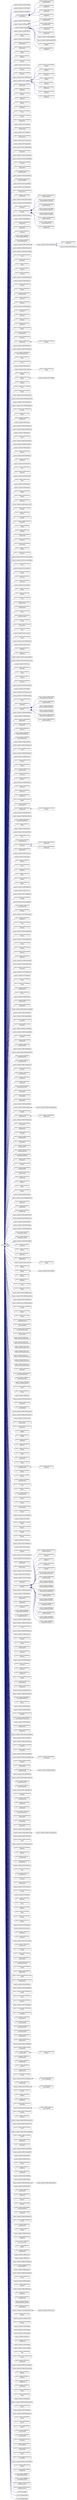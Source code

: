 digraph "Graphical Class Hierarchy"
{
 // LATEX_PDF_SIZE
  edge [fontname="Helvetica",fontsize="10",labelfontname="Helvetica",labelfontsize="10"];
  node [fontname="Helvetica",fontsize="10",shape=record];
  rankdir="LR";
  Node11588 [label="univ.Sequence",height=0.2,width=0.4,color="grey75", fillcolor="white", style="filled",tooltip=" "];
  Node11588 -> Node0 [dir="back",color="midnightblue",fontsize="10",style="solid",fontname="Helvetica"];
  Node0 [label="pyasn1_modules.rfc1157.Message",height=0.2,width=0.4,color="black", fillcolor="white", style="filled",URL="$classpyasn1__modules_1_1rfc1157_1_1Message.html",tooltip=" "];
  Node11588 -> Node11590 [dir="back",color="midnightblue",fontsize="10",style="solid",fontname="Helvetica"];
  Node11590 [label="pyasn1_modules.rfc1157.TrapPDU",height=0.2,width=0.4,color="black", fillcolor="white", style="filled",URL="$classpyasn1__modules_1_1rfc1157_1_1TrapPDU.html",tooltip=" "];
  Node11588 -> Node11591 [dir="back",color="midnightblue",fontsize="10",style="solid",fontname="Helvetica"];
  Node11591 [label="pyasn1_modules.rfc1157.VarBind",height=0.2,width=0.4,color="black", fillcolor="white", style="filled",URL="$classpyasn1__modules_1_1rfc1157_1_1VarBind.html",tooltip=" "];
  Node11588 -> Node11592 [dir="back",color="midnightblue",fontsize="10",style="solid",fontname="Helvetica"];
  Node11592 [label="pyasn1_modules.rfc1157.\l_RequestBase",height=0.2,width=0.4,color="black", fillcolor="white", style="filled",URL="$classpyasn1__modules_1_1rfc1157_1_1__RequestBase.html",tooltip=" "];
  Node11592 -> Node11593 [dir="back",color="midnightblue",fontsize="10",style="solid",fontname="Helvetica"];
  Node11593 [label="pyasn1_modules.rfc1157.Get\lNextRequestPDU",height=0.2,width=0.4,color="black", fillcolor="white", style="filled",URL="$classpyasn1__modules_1_1rfc1157_1_1GetNextRequestPDU.html",tooltip=" "];
  Node11592 -> Node11594 [dir="back",color="midnightblue",fontsize="10",style="solid",fontname="Helvetica"];
  Node11594 [label="pyasn1_modules.rfc1157.Get\lRequestPDU",height=0.2,width=0.4,color="black", fillcolor="white", style="filled",URL="$classpyasn1__modules_1_1rfc1157_1_1GetRequestPDU.html",tooltip=" "];
  Node11592 -> Node11595 [dir="back",color="midnightblue",fontsize="10",style="solid",fontname="Helvetica"];
  Node11595 [label="pyasn1_modules.rfc1157.Get\lResponsePDU",height=0.2,width=0.4,color="black", fillcolor="white", style="filled",URL="$classpyasn1__modules_1_1rfc1157_1_1GetResponsePDU.html",tooltip=" "];
  Node11592 -> Node11596 [dir="back",color="midnightblue",fontsize="10",style="solid",fontname="Helvetica"];
  Node11596 [label="pyasn1_modules.rfc1157.Set\lRequestPDU",height=0.2,width=0.4,color="black", fillcolor="white", style="filled",URL="$classpyasn1__modules_1_1rfc1157_1_1SetRequestPDU.html",tooltip=" "];
  Node11588 -> Node11597 [dir="back",color="midnightblue",fontsize="10",style="solid",fontname="Helvetica"];
  Node11597 [label="pyasn1_modules.rfc1901.Message",height=0.2,width=0.4,color="black", fillcolor="white", style="filled",URL="$classpyasn1__modules_1_1rfc1901_1_1Message.html",tooltip=" "];
  Node11588 -> Node11598 [dir="back",color="midnightblue",fontsize="10",style="solid",fontname="Helvetica"];
  Node11598 [label="pyasn1_modules.rfc1905.BulkPDU",height=0.2,width=0.4,color="black", fillcolor="white", style="filled",URL="$classpyasn1__modules_1_1rfc1905_1_1BulkPDU.html",tooltip=" "];
  Node11598 -> Node11599 [dir="back",color="midnightblue",fontsize="10",style="solid",fontname="Helvetica"];
  Node11599 [label="pyasn1_modules.rfc1905.Get\lBulkRequestPDU",height=0.2,width=0.4,color="black", fillcolor="white", style="filled",URL="$classpyasn1__modules_1_1rfc1905_1_1GetBulkRequestPDU.html",tooltip=" "];
  Node11588 -> Node11600 [dir="back",color="midnightblue",fontsize="10",style="solid",fontname="Helvetica"];
  Node11600 [label="pyasn1_modules.rfc1905.PDU",height=0.2,width=0.4,color="black", fillcolor="white", style="filled",URL="$classpyasn1__modules_1_1rfc1905_1_1PDU.html",tooltip=" "];
  Node11600 -> Node11601 [dir="back",color="midnightblue",fontsize="10",style="solid",fontname="Helvetica"];
  Node11601 [label="pyasn1_modules.rfc1905.Get\lNextRequestPDU",height=0.2,width=0.4,color="black", fillcolor="white", style="filled",URL="$classpyasn1__modules_1_1rfc1905_1_1GetNextRequestPDU.html",tooltip=" "];
  Node11600 -> Node11602 [dir="back",color="midnightblue",fontsize="10",style="solid",fontname="Helvetica"];
  Node11602 [label="pyasn1_modules.rfc1905.Get\lRequestPDU",height=0.2,width=0.4,color="black", fillcolor="white", style="filled",URL="$classpyasn1__modules_1_1rfc1905_1_1GetRequestPDU.html",tooltip=" "];
  Node11600 -> Node11603 [dir="back",color="midnightblue",fontsize="10",style="solid",fontname="Helvetica"];
  Node11603 [label="pyasn1_modules.rfc1905.Inform\lRequestPDU",height=0.2,width=0.4,color="black", fillcolor="white", style="filled",URL="$classpyasn1__modules_1_1rfc1905_1_1InformRequestPDU.html",tooltip=" "];
  Node11600 -> Node11604 [dir="back",color="midnightblue",fontsize="10",style="solid",fontname="Helvetica"];
  Node11604 [label="pyasn1_modules.rfc1905.ReportPDU",height=0.2,width=0.4,color="black", fillcolor="white", style="filled",URL="$classpyasn1__modules_1_1rfc1905_1_1ReportPDU.html",tooltip=" "];
  Node11600 -> Node11605 [dir="back",color="midnightblue",fontsize="10",style="solid",fontname="Helvetica"];
  Node11605 [label="pyasn1_modules.rfc1905.ResponsePDU",height=0.2,width=0.4,color="black", fillcolor="white", style="filled",URL="$classpyasn1__modules_1_1rfc1905_1_1ResponsePDU.html",tooltip=" "];
  Node11600 -> Node11606 [dir="back",color="midnightblue",fontsize="10",style="solid",fontname="Helvetica"];
  Node11606 [label="pyasn1_modules.rfc1905.SNMPv2\lTrapPDU",height=0.2,width=0.4,color="black", fillcolor="white", style="filled",URL="$classpyasn1__modules_1_1rfc1905_1_1SNMPv2TrapPDU.html",tooltip=" "];
  Node11600 -> Node11607 [dir="back",color="midnightblue",fontsize="10",style="solid",fontname="Helvetica"];
  Node11607 [label="pyasn1_modules.rfc1905.Set\lRequestPDU",height=0.2,width=0.4,color="black", fillcolor="white", style="filled",URL="$classpyasn1__modules_1_1rfc1905_1_1SetRequestPDU.html",tooltip=" "];
  Node11588 -> Node11608 [dir="back",color="midnightblue",fontsize="10",style="solid",fontname="Helvetica"];
  Node11608 [label="pyasn1_modules.rfc1905.VarBind",height=0.2,width=0.4,color="black", fillcolor="white", style="filled",URL="$classpyasn1__modules_1_1rfc1905_1_1VarBind.html",tooltip=" "];
  Node11588 -> Node11609 [dir="back",color="midnightblue",fontsize="10",style="solid",fontname="Helvetica"];
  Node11609 [label="pyasn1_modules.rfc2251.Add\lRequest",height=0.2,width=0.4,color="black", fillcolor="white", style="filled",URL="$classpyasn1__modules_1_1rfc2251_1_1AddRequest.html",tooltip=" "];
  Node11588 -> Node11610 [dir="back",color="midnightblue",fontsize="10",style="solid",fontname="Helvetica"];
  Node11610 [label="pyasn1_modules.rfc2251.Attribute",height=0.2,width=0.4,color="black", fillcolor="white", style="filled",URL="$classpyasn1__modules_1_1rfc2251_1_1Attribute.html",tooltip=" "];
  Node11588 -> Node11611 [dir="back",color="midnightblue",fontsize="10",style="solid",fontname="Helvetica"];
  Node11611 [label="pyasn1_modules.rfc2251.Attribute\lTypeAndValues",height=0.2,width=0.4,color="black", fillcolor="white", style="filled",URL="$classpyasn1__modules_1_1rfc2251_1_1AttributeTypeAndValues.html",tooltip=" "];
  Node11588 -> Node11612 [dir="back",color="midnightblue",fontsize="10",style="solid",fontname="Helvetica"];
  Node11612 [label="pyasn1_modules.rfc2251.Attribute\lValueAssertion",height=0.2,width=0.4,color="black", fillcolor="white", style="filled",URL="$classpyasn1__modules_1_1rfc2251_1_1AttributeValueAssertion.html",tooltip=" "];
  Node11588 -> Node11613 [dir="back",color="midnightblue",fontsize="10",style="solid",fontname="Helvetica"];
  Node11613 [label="pyasn1_modules.rfc2251.Bind\lRequest",height=0.2,width=0.4,color="black", fillcolor="white", style="filled",URL="$classpyasn1__modules_1_1rfc2251_1_1BindRequest.html",tooltip=" "];
  Node11588 -> Node11614 [dir="back",color="midnightblue",fontsize="10",style="solid",fontname="Helvetica"];
  Node11614 [label="pyasn1_modules.rfc2251.Bind\lResponse",height=0.2,width=0.4,color="black", fillcolor="white", style="filled",URL="$classpyasn1__modules_1_1rfc2251_1_1BindResponse.html",tooltip=" "];
  Node11588 -> Node11615 [dir="back",color="midnightblue",fontsize="10",style="solid",fontname="Helvetica"];
  Node11615 [label="pyasn1_modules.rfc2251.Compare\lRequest",height=0.2,width=0.4,color="black", fillcolor="white", style="filled",URL="$classpyasn1__modules_1_1rfc2251_1_1CompareRequest.html",tooltip=" "];
  Node11588 -> Node11616 [dir="back",color="midnightblue",fontsize="10",style="solid",fontname="Helvetica"];
  Node11616 [label="pyasn1_modules.rfc2251.Control",height=0.2,width=0.4,color="black", fillcolor="white", style="filled",URL="$classpyasn1__modules_1_1rfc2251_1_1Control.html",tooltip=" "];
  Node11588 -> Node11617 [dir="back",color="midnightblue",fontsize="10",style="solid",fontname="Helvetica"];
  Node11617 [label="pyasn1_modules.rfc2251.Extended\lRequest",height=0.2,width=0.4,color="black", fillcolor="white", style="filled",URL="$classpyasn1__modules_1_1rfc2251_1_1ExtendedRequest.html",tooltip=" "];
  Node11588 -> Node11618 [dir="back",color="midnightblue",fontsize="10",style="solid",fontname="Helvetica"];
  Node11618 [label="pyasn1_modules.rfc2251.Extended\lResponse",height=0.2,width=0.4,color="black", fillcolor="white", style="filled",URL="$classpyasn1__modules_1_1rfc2251_1_1ExtendedResponse.html",tooltip=" "];
  Node11588 -> Node11619 [dir="back",color="midnightblue",fontsize="10",style="solid",fontname="Helvetica"];
  Node11619 [label="pyasn1_modules.rfc2251.LDAPMessage",height=0.2,width=0.4,color="black", fillcolor="white", style="filled",URL="$classpyasn1__modules_1_1rfc2251_1_1LDAPMessage.html",tooltip=" "];
  Node11588 -> Node11620 [dir="back",color="midnightblue",fontsize="10",style="solid",fontname="Helvetica"];
  Node11620 [label="pyasn1_modules.rfc2251.LDAPResult",height=0.2,width=0.4,color="black", fillcolor="white", style="filled",URL="$classpyasn1__modules_1_1rfc2251_1_1LDAPResult.html",tooltip=" "];
  Node11620 -> Node11621 [dir="back",color="midnightblue",fontsize="10",style="solid",fontname="Helvetica"];
  Node11621 [label="pyasn1_modules.rfc2251.Abandon\lRequest",height=0.2,width=0.4,color="black", fillcolor="white", style="filled",URL="$classpyasn1__modules_1_1rfc2251_1_1AbandonRequest.html",tooltip=" "];
  Node11620 -> Node11622 [dir="back",color="midnightblue",fontsize="10",style="solid",fontname="Helvetica"];
  Node11622 [label="pyasn1_modules.rfc2251.Add\lResponse",height=0.2,width=0.4,color="black", fillcolor="white", style="filled",URL="$classpyasn1__modules_1_1rfc2251_1_1AddResponse.html",tooltip=" "];
  Node11620 -> Node11623 [dir="back",color="midnightblue",fontsize="10",style="solid",fontname="Helvetica"];
  Node11623 [label="pyasn1_modules.rfc2251.Compare\lResponse",height=0.2,width=0.4,color="black", fillcolor="white", style="filled",URL="$classpyasn1__modules_1_1rfc2251_1_1CompareResponse.html",tooltip=" "];
  Node11620 -> Node11624 [dir="back",color="midnightblue",fontsize="10",style="solid",fontname="Helvetica"];
  Node11624 [label="pyasn1_modules.rfc2251.Del\lRequest",height=0.2,width=0.4,color="black", fillcolor="white", style="filled",URL="$classpyasn1__modules_1_1rfc2251_1_1DelRequest.html",tooltip=" "];
  Node11620 -> Node11625 [dir="back",color="midnightblue",fontsize="10",style="solid",fontname="Helvetica"];
  Node11625 [label="pyasn1_modules.rfc2251.Del\lResponse",height=0.2,width=0.4,color="black", fillcolor="white", style="filled",URL="$classpyasn1__modules_1_1rfc2251_1_1DelResponse.html",tooltip=" "];
  Node11620 -> Node11626 [dir="back",color="midnightblue",fontsize="10",style="solid",fontname="Helvetica"];
  Node11626 [label="pyasn1_modules.rfc2251.Modify\lDNResponse",height=0.2,width=0.4,color="black", fillcolor="white", style="filled",URL="$classpyasn1__modules_1_1rfc2251_1_1ModifyDNResponse.html",tooltip=" "];
  Node11620 -> Node11627 [dir="back",color="midnightblue",fontsize="10",style="solid",fontname="Helvetica"];
  Node11627 [label="pyasn1_modules.rfc2251.Modify\lResponse",height=0.2,width=0.4,color="black", fillcolor="white", style="filled",URL="$classpyasn1__modules_1_1rfc2251_1_1ModifyResponse.html",tooltip=" "];
  Node11620 -> Node11628 [dir="back",color="midnightblue",fontsize="10",style="solid",fontname="Helvetica"];
  Node11628 [label="pyasn1_modules.rfc2251.Search\lResultDone",height=0.2,width=0.4,color="black", fillcolor="white", style="filled",URL="$classpyasn1__modules_1_1rfc2251_1_1SearchResultDone.html",tooltip=" "];
  Node11588 -> Node11629 [dir="back",color="midnightblue",fontsize="10",style="solid",fontname="Helvetica"];
  Node11629 [label="pyasn1_modules.rfc2251.Matching\lRuleAssertion",height=0.2,width=0.4,color="black", fillcolor="white", style="filled",URL="$classpyasn1__modules_1_1rfc2251_1_1MatchingRuleAssertion.html",tooltip=" "];
  Node11588 -> Node11630 [dir="back",color="midnightblue",fontsize="10",style="solid",fontname="Helvetica"];
  Node11630 [label="pyasn1_modules.rfc2251.Modify\lDNRequest",height=0.2,width=0.4,color="black", fillcolor="white", style="filled",URL="$classpyasn1__modules_1_1rfc2251_1_1ModifyDNRequest.html",tooltip=" "];
  Node11588 -> Node11631 [dir="back",color="midnightblue",fontsize="10",style="solid",fontname="Helvetica"];
  Node11631 [label="pyasn1_modules.rfc2251.Modify\lRequest",height=0.2,width=0.4,color="black", fillcolor="white", style="filled",URL="$classpyasn1__modules_1_1rfc2251_1_1ModifyRequest.html",tooltip=" "];
  Node11588 -> Node11632 [dir="back",color="midnightblue",fontsize="10",style="solid",fontname="Helvetica"];
  Node11632 [label="pyasn1_modules.rfc2251.Sasl\lCredentials",height=0.2,width=0.4,color="black", fillcolor="white", style="filled",URL="$classpyasn1__modules_1_1rfc2251_1_1SaslCredentials.html",tooltip=" "];
  Node11588 -> Node11633 [dir="back",color="midnightblue",fontsize="10",style="solid",fontname="Helvetica"];
  Node11633 [label="pyasn1_modules.rfc2251.Search\lRequest",height=0.2,width=0.4,color="black", fillcolor="white", style="filled",URL="$classpyasn1__modules_1_1rfc2251_1_1SearchRequest.html",tooltip=" "];
  Node11588 -> Node11634 [dir="back",color="midnightblue",fontsize="10",style="solid",fontname="Helvetica"];
  Node11634 [label="pyasn1_modules.rfc2251.Search\lResultEntry",height=0.2,width=0.4,color="black", fillcolor="white", style="filled",URL="$classpyasn1__modules_1_1rfc2251_1_1SearchResultEntry.html",tooltip=" "];
  Node11588 -> Node11635 [dir="back",color="midnightblue",fontsize="10",style="solid",fontname="Helvetica"];
  Node11635 [label="pyasn1_modules.rfc2251.Substring\lFilter",height=0.2,width=0.4,color="black", fillcolor="white", style="filled",URL="$classpyasn1__modules_1_1rfc2251_1_1SubstringFilter.html",tooltip=" "];
  Node11588 -> Node11636 [dir="back",color="midnightblue",fontsize="10",style="solid",fontname="Helvetica"];
  Node11636 [label="pyasn1_modules.rfc2314.Certification\lRequest",height=0.2,width=0.4,color="black", fillcolor="white", style="filled",URL="$classpyasn1__modules_1_1rfc2314_1_1CertificationRequest.html",tooltip=" "];
  Node11588 -> Node11637 [dir="back",color="midnightblue",fontsize="10",style="solid",fontname="Helvetica"];
  Node11637 [label="pyasn1_modules.rfc2314.Certification\lRequestInfo",height=0.2,width=0.4,color="black", fillcolor="white", style="filled",URL="$classpyasn1__modules_1_1rfc2314_1_1CertificationRequestInfo.html",tooltip=" "];
  Node11588 -> Node11638 [dir="back",color="midnightblue",fontsize="10",style="solid",fontname="Helvetica"];
  Node11638 [label="pyasn1_modules.rfc2315.Attribute",height=0.2,width=0.4,color="black", fillcolor="white", style="filled",URL="$classpyasn1__modules_1_1rfc2315_1_1Attribute.html",tooltip=" "];
  Node11588 -> Node11639 [dir="back",color="midnightblue",fontsize="10",style="solid",fontname="Helvetica"];
  Node11639 [label="pyasn1_modules.rfc2315.Attribute\lValueAssertion",height=0.2,width=0.4,color="black", fillcolor="white", style="filled",URL="$classpyasn1__modules_1_1rfc2315_1_1AttributeValueAssertion.html",tooltip=" "];
  Node11588 -> Node11640 [dir="back",color="midnightblue",fontsize="10",style="solid",fontname="Helvetica"];
  Node11640 [label="pyasn1_modules.rfc2315.CRLEntry",height=0.2,width=0.4,color="black", fillcolor="white", style="filled",URL="$classpyasn1__modules_1_1rfc2315_1_1CRLEntry.html",tooltip=" "];
  Node11588 -> Node11641 [dir="back",color="midnightblue",fontsize="10",style="solid",fontname="Helvetica"];
  Node11641 [label="pyasn1_modules.rfc2315.Certificate\lRevocationList",height=0.2,width=0.4,color="black", fillcolor="white", style="filled",URL="$classpyasn1__modules_1_1rfc2315_1_1CertificateRevocationList.html",tooltip=" "];
  Node11588 -> Node11642 [dir="back",color="midnightblue",fontsize="10",style="solid",fontname="Helvetica"];
  Node11642 [label="pyasn1_modules.rfc2315.ContentInfo",height=0.2,width=0.4,color="black", fillcolor="white", style="filled",URL="$classpyasn1__modules_1_1rfc2315_1_1ContentInfo.html",tooltip=" "];
  Node11588 -> Node11643 [dir="back",color="midnightblue",fontsize="10",style="solid",fontname="Helvetica"];
  Node11643 [label="pyasn1_modules.rfc2315.DigestInfo",height=0.2,width=0.4,color="black", fillcolor="white", style="filled",URL="$classpyasn1__modules_1_1rfc2315_1_1DigestInfo.html",tooltip=" "];
  Node11588 -> Node11644 [dir="back",color="midnightblue",fontsize="10",style="solid",fontname="Helvetica"];
  Node11644 [label="pyasn1_modules.rfc2315.DigestedData",height=0.2,width=0.4,color="black", fillcolor="white", style="filled",URL="$classpyasn1__modules_1_1rfc2315_1_1DigestedData.html",tooltip=" "];
  Node11588 -> Node11645 [dir="back",color="midnightblue",fontsize="10",style="solid",fontname="Helvetica"];
  Node11645 [label="pyasn1_modules.rfc2315.Encrypted\lContentInfo",height=0.2,width=0.4,color="black", fillcolor="white", style="filled",URL="$classpyasn1__modules_1_1rfc2315_1_1EncryptedContentInfo.html",tooltip=" "];
  Node11588 -> Node11646 [dir="back",color="midnightblue",fontsize="10",style="solid",fontname="Helvetica"];
  Node11646 [label="pyasn1_modules.rfc2315.EncryptedData",height=0.2,width=0.4,color="black", fillcolor="white", style="filled",URL="$classpyasn1__modules_1_1rfc2315_1_1EncryptedData.html",tooltip=" "];
  Node11588 -> Node11647 [dir="back",color="midnightblue",fontsize="10",style="solid",fontname="Helvetica"];
  Node11647 [label="pyasn1_modules.rfc2315.EnvelopedData",height=0.2,width=0.4,color="black", fillcolor="white", style="filled",URL="$classpyasn1__modules_1_1rfc2315_1_1EnvelopedData.html",tooltip=" "];
  Node11588 -> Node11648 [dir="back",color="midnightblue",fontsize="10",style="solid",fontname="Helvetica"];
  Node11648 [label="pyasn1_modules.rfc2315.Extended\lCertificate",height=0.2,width=0.4,color="black", fillcolor="white", style="filled",URL="$classpyasn1__modules_1_1rfc2315_1_1ExtendedCertificate.html",tooltip=" "];
  Node11588 -> Node11649 [dir="back",color="midnightblue",fontsize="10",style="solid",fontname="Helvetica"];
  Node11649 [label="pyasn1_modules.rfc2315.Extended\lCertificateInfo",height=0.2,width=0.4,color="black", fillcolor="white", style="filled",URL="$classpyasn1__modules_1_1rfc2315_1_1ExtendedCertificateInfo.html",tooltip=" "];
  Node11588 -> Node11650 [dir="back",color="midnightblue",fontsize="10",style="solid",fontname="Helvetica"];
  Node11650 [label="pyasn1_modules.rfc2315.Issuer\lAndSerialNumber",height=0.2,width=0.4,color="black", fillcolor="white", style="filled",URL="$classpyasn1__modules_1_1rfc2315_1_1IssuerAndSerialNumber.html",tooltip=" "];
  Node11588 -> Node11651 [dir="back",color="midnightblue",fontsize="10",style="solid",fontname="Helvetica"];
  Node11651 [label="pyasn1_modules.rfc2315.RecipientInfo",height=0.2,width=0.4,color="black", fillcolor="white", style="filled",URL="$classpyasn1__modules_1_1rfc2315_1_1RecipientInfo.html",tooltip=" "];
  Node11588 -> Node11652 [dir="back",color="midnightblue",fontsize="10",style="solid",fontname="Helvetica"];
  Node11652 [label="pyasn1_modules.rfc2315.Signed\lAndEnvelopedData",height=0.2,width=0.4,color="black", fillcolor="white", style="filled",URL="$classpyasn1__modules_1_1rfc2315_1_1SignedAndEnvelopedData.html",tooltip=" "];
  Node11588 -> Node11653 [dir="back",color="midnightblue",fontsize="10",style="solid",fontname="Helvetica"];
  Node11653 [label="pyasn1_modules.rfc2315.SignedData",height=0.2,width=0.4,color="black", fillcolor="white", style="filled",URL="$classpyasn1__modules_1_1rfc2315_1_1SignedData.html",tooltip=" "];
  Node11588 -> Node11654 [dir="back",color="midnightblue",fontsize="10",style="solid",fontname="Helvetica"];
  Node11654 [label="pyasn1_modules.rfc2315.SignerInfo",height=0.2,width=0.4,color="black", fillcolor="white", style="filled",URL="$classpyasn1__modules_1_1rfc2315_1_1SignerInfo.html",tooltip=" "];
  Node11588 -> Node11655 [dir="back",color="midnightblue",fontsize="10",style="solid",fontname="Helvetica"];
  Node11655 [label="pyasn1_modules.rfc2315.TBSCertificate\lRevocationList",height=0.2,width=0.4,color="black", fillcolor="white", style="filled",URL="$classpyasn1__modules_1_1rfc2315_1_1TBSCertificateRevocationList.html",tooltip=" "];
  Node11588 -> Node11656 [dir="back",color="midnightblue",fontsize="10",style="solid",fontname="Helvetica"];
  Node11656 [label="pyasn1_modules.rfc2437.RSAES\l_OAEP_params",height=0.2,width=0.4,color="black", fillcolor="white", style="filled",URL="$classpyasn1__modules_1_1rfc2437_1_1RSAES__OAEP__params.html",tooltip=" "];
  Node11588 -> Node11657 [dir="back",color="midnightblue",fontsize="10",style="solid",fontname="Helvetica"];
  Node11657 [label="pyasn1_modules.rfc2437.RSAPrivateKey",height=0.2,width=0.4,color="black", fillcolor="white", style="filled",URL="$classpyasn1__modules_1_1rfc2437_1_1RSAPrivateKey.html",tooltip=" "];
  Node11588 -> Node11658 [dir="back",color="midnightblue",fontsize="10",style="solid",fontname="Helvetica"];
  Node11658 [label="pyasn1_modules.rfc2437.RSAPublicKey",height=0.2,width=0.4,color="black", fillcolor="white", style="filled",URL="$classpyasn1__modules_1_1rfc2437_1_1RSAPublicKey.html",tooltip=" "];
  Node11588 -> Node11659 [dir="back",color="midnightblue",fontsize="10",style="solid",fontname="Helvetica"];
  Node11659 [label="pyasn1_modules.rfc2459.Access\lDescription",height=0.2,width=0.4,color="black", fillcolor="white", style="filled",URL="$classpyasn1__modules_1_1rfc2459_1_1AccessDescription.html",tooltip=" "];
  Node11588 -> Node11660 [dir="back",color="midnightblue",fontsize="10",style="solid",fontname="Helvetica"];
  Node11660 [label="pyasn1_modules.rfc2459.Algorithm\lIdentifier",height=0.2,width=0.4,color="black", fillcolor="white", style="filled",URL="$classpyasn1__modules_1_1rfc2459_1_1AlgorithmIdentifier.html",tooltip=" "];
  Node11660 -> Node11661 [dir="back",color="midnightblue",fontsize="10",style="solid",fontname="Helvetica"];
  Node11661 [label="pyasn1_modules.rfc2314.Signature\lAlgorithmIdentifier",height=0.2,width=0.4,color="black", fillcolor="white", style="filled",URL="$classpyasn1__modules_1_1rfc2314_1_1SignatureAlgorithmIdentifier.html",tooltip=" "];
  Node11660 -> Node11662 [dir="back",color="midnightblue",fontsize="10",style="solid",fontname="Helvetica"];
  Node11662 [label="pyasn1_modules.rfc2315.Content\lEncryptionAlgorithmIdentifier",height=0.2,width=0.4,color="black", fillcolor="white", style="filled",URL="$classpyasn1__modules_1_1rfc2315_1_1ContentEncryptionAlgorithmIdentifier.html",tooltip=" "];
  Node11660 -> Node11663 [dir="back",color="midnightblue",fontsize="10",style="solid",fontname="Helvetica"];
  Node11663 [label="pyasn1_modules.rfc2315.Digest\lAlgorithmIdentifier",height=0.2,width=0.4,color="black", fillcolor="white", style="filled",URL="$classpyasn1__modules_1_1rfc2315_1_1DigestAlgorithmIdentifier.html",tooltip=" "];
  Node11660 -> Node11664 [dir="back",color="midnightblue",fontsize="10",style="solid",fontname="Helvetica"];
  Node11664 [label="pyasn1_modules.rfc2315.Digest\lEncryptionAlgorithmIdentifier",height=0.2,width=0.4,color="black", fillcolor="white", style="filled",URL="$classpyasn1__modules_1_1rfc2315_1_1DigestEncryptionAlgorithmIdentifier.html",tooltip=" "];
  Node11660 -> Node11665 [dir="back",color="midnightblue",fontsize="10",style="solid",fontname="Helvetica"];
  Node11665 [label="pyasn1_modules.rfc2315.Key\lEncryptionAlgorithmIdentifier",height=0.2,width=0.4,color="black", fillcolor="white", style="filled",URL="$classpyasn1__modules_1_1rfc2315_1_1KeyEncryptionAlgorithmIdentifier.html",tooltip=" "];
  Node11660 -> Node11666 [dir="back",color="midnightblue",fontsize="10",style="solid",fontname="Helvetica"];
  Node11666 [label="pyasn1_modules.rfc2315.Signature\lAlgorithmIdentifier",height=0.2,width=0.4,color="black", fillcolor="white", style="filled",URL="$classpyasn1__modules_1_1rfc2315_1_1SignatureAlgorithmIdentifier.html",tooltip=" "];
  Node11660 -> Node11667 [dir="back",color="midnightblue",fontsize="10",style="solid",fontname="Helvetica"];
  Node11667 [label="pyasn1_modules.rfc5208.Key\lEncryptionAlgorithms",height=0.2,width=0.4,color="black", fillcolor="white", style="filled",URL="$classpyasn1__modules_1_1rfc5208_1_1KeyEncryptionAlgorithms.html",tooltip=" "];
  Node11660 -> Node11668 [dir="back",color="midnightblue",fontsize="10",style="solid",fontname="Helvetica"];
  Node11668 [label="pyasn1_modules.rfc5208.Private\lKeyAlgorithms",height=0.2,width=0.4,color="black", fillcolor="white", style="filled",URL="$classpyasn1__modules_1_1rfc5208_1_1PrivateKeyAlgorithms.html",tooltip=" "];
  Node11588 -> Node11669 [dir="back",color="midnightblue",fontsize="10",style="solid",fontname="Helvetica"];
  Node11669 [label="pyasn1_modules.rfc2459.AnotherName",height=0.2,width=0.4,color="black", fillcolor="white", style="filled",URL="$classpyasn1__modules_1_1rfc2459_1_1AnotherName.html",tooltip=" "];
  Node11588 -> Node11670 [dir="back",color="midnightblue",fontsize="10",style="solid",fontname="Helvetica"];
  Node11670 [label="pyasn1_modules.rfc2459.Attribute",height=0.2,width=0.4,color="black", fillcolor="white", style="filled",URL="$classpyasn1__modules_1_1rfc2459_1_1Attribute.html",tooltip=" "];
  Node11588 -> Node11671 [dir="back",color="midnightblue",fontsize="10",style="solid",fontname="Helvetica"];
  Node11671 [label="pyasn1_modules.rfc2459.Attribute\lTypeAndValue",height=0.2,width=0.4,color="black", fillcolor="white", style="filled",URL="$classpyasn1__modules_1_1rfc2459_1_1AttributeTypeAndValue.html",tooltip=" "];
  Node11588 -> Node11672 [dir="back",color="midnightblue",fontsize="10",style="solid",fontname="Helvetica"];
  Node11672 [label="pyasn1_modules.rfc2459.Authority\lKeyIdentifier",height=0.2,width=0.4,color="black", fillcolor="white", style="filled",URL="$classpyasn1__modules_1_1rfc2459_1_1AuthorityKeyIdentifier.html",tooltip=" "];
  Node11588 -> Node11673 [dir="back",color="midnightblue",fontsize="10",style="solid",fontname="Helvetica"];
  Node11673 [label="pyasn1_modules.rfc2459.Basic\lConstraints",height=0.2,width=0.4,color="black", fillcolor="white", style="filled",URL="$classpyasn1__modules_1_1rfc2459_1_1BasicConstraints.html",tooltip=" "];
  Node11588 -> Node11674 [dir="back",color="midnightblue",fontsize="10",style="solid",fontname="Helvetica"];
  Node11674 [label="pyasn1_modules.rfc2459.Built\lInDomainDefinedAttribute",height=0.2,width=0.4,color="black", fillcolor="white", style="filled",URL="$classpyasn1__modules_1_1rfc2459_1_1BuiltInDomainDefinedAttribute.html",tooltip=" "];
  Node11588 -> Node11675 [dir="back",color="midnightblue",fontsize="10",style="solid",fontname="Helvetica"];
  Node11675 [label="pyasn1_modules.rfc2459.Built\lInStandardAttributes",height=0.2,width=0.4,color="black", fillcolor="white", style="filled",URL="$classpyasn1__modules_1_1rfc2459_1_1BuiltInStandardAttributes.html",tooltip=" "];
  Node11588 -> Node11676 [dir="back",color="midnightblue",fontsize="10",style="solid",fontname="Helvetica"];
  Node11676 [label="pyasn1_modules.rfc2459.Certificate",height=0.2,width=0.4,color="black", fillcolor="white", style="filled",URL="$classpyasn1__modules_1_1rfc2459_1_1Certificate.html",tooltip=" "];
  Node11676 -> Node11677 [dir="back",color="midnightblue",fontsize="10",style="solid",fontname="Helvetica"];
  Node11677 [label="pyasn1_modules.rfc4210.CMPCertificate",height=0.2,width=0.4,color="black", fillcolor="white", style="filled",URL="$classpyasn1__modules_1_1rfc4210_1_1CMPCertificate.html",tooltip=" "];
  Node11677 -> Node11678 [dir="back",color="midnightblue",fontsize="10",style="solid",fontname="Helvetica"];
  Node11678 [label="pyasn1_modules.rfc4210.Cert\lAnnContent",height=0.2,width=0.4,color="black", fillcolor="white", style="filled",URL="$classpyasn1__modules_1_1rfc4210_1_1CertAnnContent.html",tooltip=" "];
  Node11677 -> Node11679 [dir="back",color="midnightblue",fontsize="10",style="solid",fontname="Helvetica"];
  Node11679 [label="pyasn1_modules.rfc4210.OOBCert",height=0.2,width=0.4,color="black", fillcolor="white", style="filled",URL="$classpyasn1__modules_1_1rfc4210_1_1OOBCert.html",tooltip=" "];
  Node11588 -> Node11680 [dir="back",color="midnightblue",fontsize="10",style="solid",fontname="Helvetica"];
  Node11680 [label="pyasn1_modules.rfc2459.CertificateList",height=0.2,width=0.4,color="black", fillcolor="white", style="filled",URL="$classpyasn1__modules_1_1rfc2459_1_1CertificateList.html",tooltip=" "];
  Node11588 -> Node11681 [dir="back",color="midnightblue",fontsize="10",style="solid",fontname="Helvetica"];
  Node11681 [label="pyasn1_modules.rfc2459.DSAPrivateKey",height=0.2,width=0.4,color="black", fillcolor="white", style="filled",URL="$classpyasn1__modules_1_1rfc2459_1_1DSAPrivateKey.html",tooltip=" "];
  Node11588 -> Node11682 [dir="back",color="midnightblue",fontsize="10",style="solid",fontname="Helvetica"];
  Node11682 [label="pyasn1_modules.rfc2459.Distribution\lPoint",height=0.2,width=0.4,color="black", fillcolor="white", style="filled",URL="$classpyasn1__modules_1_1rfc2459_1_1DistributionPoint.html",tooltip=" "];
  Node11588 -> Node11683 [dir="back",color="midnightblue",fontsize="10",style="solid",fontname="Helvetica"];
  Node11683 [label="pyasn1_modules.rfc2459.Domain\lParameters",height=0.2,width=0.4,color="black", fillcolor="white", style="filled",URL="$classpyasn1__modules_1_1rfc2459_1_1DomainParameters.html",tooltip=" "];
  Node11588 -> Node11684 [dir="back",color="midnightblue",fontsize="10",style="solid",fontname="Helvetica"];
  Node11684 [label="pyasn1_modules.rfc2459.Dss\l_Parms",height=0.2,width=0.4,color="black", fillcolor="white", style="filled",URL="$classpyasn1__modules_1_1rfc2459_1_1Dss__Parms.html",tooltip=" "];
  Node11588 -> Node11685 [dir="back",color="midnightblue",fontsize="10",style="solid",fontname="Helvetica"];
  Node11685 [label="pyasn1_modules.rfc2459.Dss\l_Sig_Value",height=0.2,width=0.4,color="black", fillcolor="white", style="filled",URL="$classpyasn1__modules_1_1rfc2459_1_1Dss__Sig__Value.html",tooltip=" "];
  Node11588 -> Node11686 [dir="back",color="midnightblue",fontsize="10",style="solid",fontname="Helvetica"];
  Node11686 [label="pyasn1_modules.rfc2459.E163\l_4_address",height=0.2,width=0.4,color="black", fillcolor="white", style="filled",URL="$classpyasn1__modules_1_1rfc2459_1_1E163__4__address.html",tooltip=" "];
  Node11588 -> Node11687 [dir="back",color="midnightblue",fontsize="10",style="solid",fontname="Helvetica"];
  Node11687 [label="pyasn1_modules.rfc2459.EDIPartyName",height=0.2,width=0.4,color="black", fillcolor="white", style="filled",URL="$classpyasn1__modules_1_1rfc2459_1_1EDIPartyName.html",tooltip=" "];
  Node11588 -> Node11688 [dir="back",color="midnightblue",fontsize="10",style="solid",fontname="Helvetica"];
  Node11688 [label="pyasn1_modules.rfc2459.Extension",height=0.2,width=0.4,color="black", fillcolor="white", style="filled",URL="$classpyasn1__modules_1_1rfc2459_1_1Extension.html",tooltip=" "];
  Node11588 -> Node11689 [dir="back",color="midnightblue",fontsize="10",style="solid",fontname="Helvetica"];
  Node11689 [label="pyasn1_modules.rfc2459.Extension\lAttribute",height=0.2,width=0.4,color="black", fillcolor="white", style="filled",URL="$classpyasn1__modules_1_1rfc2459_1_1ExtensionAttribute.html",tooltip=" "];
  Node11588 -> Node11690 [dir="back",color="midnightblue",fontsize="10",style="solid",fontname="Helvetica"];
  Node11690 [label="pyasn1_modules.rfc2459.General\lSubtree",height=0.2,width=0.4,color="black", fillcolor="white", style="filled",URL="$classpyasn1__modules_1_1rfc2459_1_1GeneralSubtree.html",tooltip=" "];
  Node11588 -> Node11691 [dir="back",color="midnightblue",fontsize="10",style="solid",fontname="Helvetica"];
  Node11691 [label="pyasn1_modules.rfc2459.Issuing\lDistributionPoint",height=0.2,width=0.4,color="black", fillcolor="white", style="filled",URL="$classpyasn1__modules_1_1rfc2459_1_1IssuingDistributionPoint.html",tooltip=" "];
  Node11588 -> Node11692 [dir="back",color="midnightblue",fontsize="10",style="solid",fontname="Helvetica"];
  Node11692 [label="pyasn1_modules.rfc2459.Name\lConstraints",height=0.2,width=0.4,color="black", fillcolor="white", style="filled",URL="$classpyasn1__modules_1_1rfc2459_1_1NameConstraints.html",tooltip=" "];
  Node11588 -> Node11693 [dir="back",color="midnightblue",fontsize="10",style="solid",fontname="Helvetica"];
  Node11693 [label="pyasn1_modules.rfc2459.Notice\lReference",height=0.2,width=0.4,color="black", fillcolor="white", style="filled",URL="$classpyasn1__modules_1_1rfc2459_1_1NoticeReference.html",tooltip=" "];
  Node11588 -> Node11694 [dir="back",color="midnightblue",fontsize="10",style="solid",fontname="Helvetica"];
  Node11694 [label="pyasn1_modules.rfc2459.ORAddress",height=0.2,width=0.4,color="black", fillcolor="white", style="filled",URL="$classpyasn1__modules_1_1rfc2459_1_1ORAddress.html",tooltip=" "];
  Node11588 -> Node11695 [dir="back",color="midnightblue",fontsize="10",style="solid",fontname="Helvetica"];
  Node11695 [label="pyasn1_modules.rfc2459.Policy\lConstraints",height=0.2,width=0.4,color="black", fillcolor="white", style="filled",URL="$classpyasn1__modules_1_1rfc2459_1_1PolicyConstraints.html",tooltip=" "];
  Node11588 -> Node11696 [dir="back",color="midnightblue",fontsize="10",style="solid",fontname="Helvetica"];
  Node11696 [label="pyasn1_modules.rfc2459.Policy\lInformation",height=0.2,width=0.4,color="black", fillcolor="white", style="filled",URL="$classpyasn1__modules_1_1rfc2459_1_1PolicyInformation.html",tooltip=" "];
  Node11588 -> Node11697 [dir="back",color="midnightblue",fontsize="10",style="solid",fontname="Helvetica"];
  Node11697 [label="pyasn1_modules.rfc2459.Policy\lMapping",height=0.2,width=0.4,color="black", fillcolor="white", style="filled",URL="$classpyasn1__modules_1_1rfc2459_1_1PolicyMapping.html",tooltip=" "];
  Node11588 -> Node11698 [dir="back",color="midnightblue",fontsize="10",style="solid",fontname="Helvetica"];
  Node11698 [label="pyasn1_modules.rfc2459.Policy\lQualifierInfo",height=0.2,width=0.4,color="black", fillcolor="white", style="filled",URL="$classpyasn1__modules_1_1rfc2459_1_1PolicyQualifierInfo.html",tooltip=" "];
  Node11588 -> Node11699 [dir="back",color="midnightblue",fontsize="10",style="solid",fontname="Helvetica"];
  Node11699 [label="pyasn1_modules.rfc2459.Presentation\lAddress",height=0.2,width=0.4,color="black", fillcolor="white", style="filled",URL="$classpyasn1__modules_1_1rfc2459_1_1PresentationAddress.html",tooltip=" "];
  Node11588 -> Node11700 [dir="back",color="midnightblue",fontsize="10",style="solid",fontname="Helvetica"];
  Node11700 [label="pyasn1_modules.rfc2459.Private\lKeyUsagePeriod",height=0.2,width=0.4,color="black", fillcolor="white", style="filled",URL="$classpyasn1__modules_1_1rfc2459_1_1PrivateKeyUsagePeriod.html",tooltip=" "];
  Node11588 -> Node11701 [dir="back",color="midnightblue",fontsize="10",style="solid",fontname="Helvetica"];
  Node11701 [label="pyasn1_modules.rfc2459.Revoked\lCertificate",height=0.2,width=0.4,color="black", fillcolor="white", style="filled",URL="$classpyasn1__modules_1_1rfc2459_1_1RevokedCertificate.html",tooltip=" "];
  Node11588 -> Node11702 [dir="back",color="midnightblue",fontsize="10",style="solid",fontname="Helvetica"];
  Node11702 [label="pyasn1_modules.rfc2459.Subject\lPublicKeyInfo",height=0.2,width=0.4,color="black", fillcolor="white", style="filled",URL="$classpyasn1__modules_1_1rfc2459_1_1SubjectPublicKeyInfo.html",tooltip=" "];
  Node11702 -> Node11703 [dir="back",color="midnightblue",fontsize="10",style="solid",fontname="Helvetica"];
  Node11703 [label="pyasn1_modules.rfc2511.Protocol\lEncrKey",height=0.2,width=0.4,color="black", fillcolor="white", style="filled",URL="$classpyasn1__modules_1_1rfc2511_1_1ProtocolEncrKey.html",tooltip=" "];
  Node11588 -> Node11704 [dir="back",color="midnightblue",fontsize="10",style="solid",fontname="Helvetica"];
  Node11704 [label="pyasn1_modules.rfc2459.TBSCertList",height=0.2,width=0.4,color="black", fillcolor="white", style="filled",URL="$classpyasn1__modules_1_1rfc2459_1_1TBSCertList.html",tooltip=" "];
  Node11588 -> Node11705 [dir="back",color="midnightblue",fontsize="10",style="solid",fontname="Helvetica"];
  Node11705 [label="pyasn1_modules.rfc2459.TBSCertificate",height=0.2,width=0.4,color="black", fillcolor="white", style="filled",URL="$classpyasn1__modules_1_1rfc2459_1_1TBSCertificate.html",tooltip=" "];
  Node11588 -> Node11706 [dir="back",color="midnightblue",fontsize="10",style="solid",fontname="Helvetica"];
  Node11706 [label="pyasn1_modules.rfc2459.Teletex\lDomainDefinedAttribute",height=0.2,width=0.4,color="black", fillcolor="white", style="filled",URL="$classpyasn1__modules_1_1rfc2459_1_1TeletexDomainDefinedAttribute.html",tooltip=" "];
  Node11588 -> Node11707 [dir="back",color="midnightblue",fontsize="10",style="solid",fontname="Helvetica"];
  Node11707 [label="pyasn1_modules.rfc2459.User\lNotice",height=0.2,width=0.4,color="black", fillcolor="white", style="filled",URL="$classpyasn1__modules_1_1rfc2459_1_1UserNotice.html",tooltip=" "];
  Node11588 -> Node11708 [dir="back",color="midnightblue",fontsize="10",style="solid",fontname="Helvetica"];
  Node11708 [label="pyasn1_modules.rfc2459.Validation\lParms",height=0.2,width=0.4,color="black", fillcolor="white", style="filled",URL="$classpyasn1__modules_1_1rfc2459_1_1ValidationParms.html",tooltip=" "];
  Node11588 -> Node11709 [dir="back",color="midnightblue",fontsize="10",style="solid",fontname="Helvetica"];
  Node11709 [label="pyasn1_modules.rfc2459.Validity",height=0.2,width=0.4,color="black", fillcolor="white", style="filled",URL="$classpyasn1__modules_1_1rfc2459_1_1Validity.html",tooltip=" "];
  Node11588 -> Node11710 [dir="back",color="midnightblue",fontsize="10",style="solid",fontname="Helvetica"];
  Node11710 [label="pyasn1_modules.rfc2511.CertId",height=0.2,width=0.4,color="black", fillcolor="white", style="filled",URL="$classpyasn1__modules_1_1rfc2511_1_1CertId.html",tooltip=" "];
  Node11710 -> Node11711 [dir="back",color="midnightblue",fontsize="10",style="solid",fontname="Helvetica"];
  Node11711 [label="pyasn1_modules.rfc2511.Old\lCertId",height=0.2,width=0.4,color="black", fillcolor="white", style="filled",URL="$classpyasn1__modules_1_1rfc2511_1_1OldCertId.html",tooltip=" "];
  Node11588 -> Node11712 [dir="back",color="midnightblue",fontsize="10",style="solid",fontname="Helvetica"];
  Node11712 [label="pyasn1_modules.rfc2511.Cert\lReqMsg",height=0.2,width=0.4,color="black", fillcolor="white", style="filled",URL="$classpyasn1__modules_1_1rfc2511_1_1CertReqMsg.html",tooltip=" "];
  Node11588 -> Node11713 [dir="back",color="midnightblue",fontsize="10",style="solid",fontname="Helvetica"];
  Node11713 [label="pyasn1_modules.rfc2511.Cert\lRequest",height=0.2,width=0.4,color="black", fillcolor="white", style="filled",URL="$classpyasn1__modules_1_1rfc2511_1_1CertRequest.html",tooltip=" "];
  Node11713 -> Node11714 [dir="back",color="midnightblue",fontsize="10",style="solid",fontname="Helvetica"];
  Node11714 [label="pyasn1_modules.rfc2511.CertReq",height=0.2,width=0.4,color="black", fillcolor="white", style="filled",URL="$classpyasn1__modules_1_1rfc2511_1_1CertReq.html",tooltip=" "];
  Node11588 -> Node11715 [dir="back",color="midnightblue",fontsize="10",style="solid",fontname="Helvetica"];
  Node11715 [label="pyasn1_modules.rfc2511.Cert\lTemplate",height=0.2,width=0.4,color="black", fillcolor="white", style="filled",URL="$classpyasn1__modules_1_1rfc2511_1_1CertTemplate.html",tooltip=" "];
  Node11588 -> Node11716 [dir="back",color="midnightblue",fontsize="10",style="solid",fontname="Helvetica"];
  Node11716 [label="pyasn1_modules.rfc2511.Encrypted\lValue",height=0.2,width=0.4,color="black", fillcolor="white", style="filled",URL="$classpyasn1__modules_1_1rfc2511_1_1EncryptedValue.html",tooltip=" "];
  Node11588 -> Node11717 [dir="back",color="midnightblue",fontsize="10",style="solid",fontname="Helvetica"];
  Node11717 [label="pyasn1_modules.rfc2511.Optional\lValidity",height=0.2,width=0.4,color="black", fillcolor="white", style="filled",URL="$classpyasn1__modules_1_1rfc2511_1_1OptionalValidity.html",tooltip=" "];
  Node11588 -> Node11718 [dir="back",color="midnightblue",fontsize="10",style="solid",fontname="Helvetica"];
  Node11718 [label="pyasn1_modules.rfc2511.PBMParameter",height=0.2,width=0.4,color="black", fillcolor="white", style="filled",URL="$classpyasn1__modules_1_1rfc2511_1_1PBMParameter.html",tooltip=" "];
  Node11588 -> Node11719 [dir="back",color="midnightblue",fontsize="10",style="solid",fontname="Helvetica"];
  Node11719 [label="pyasn1_modules.rfc2511.PKIPublicationInfo",height=0.2,width=0.4,color="black", fillcolor="white", style="filled",URL="$classpyasn1__modules_1_1rfc2511_1_1PKIPublicationInfo.html",tooltip=" "];
  Node11588 -> Node11720 [dir="back",color="midnightblue",fontsize="10",style="solid",fontname="Helvetica"];
  Node11720 [label="pyasn1_modules.rfc2511.PKMACValue",height=0.2,width=0.4,color="black", fillcolor="white", style="filled",URL="$classpyasn1__modules_1_1rfc2511_1_1PKMACValue.html",tooltip=" "];
  Node11588 -> Node11721 [dir="back",color="midnightblue",fontsize="10",style="solid",fontname="Helvetica"];
  Node11721 [label="pyasn1_modules.rfc2511.POPOSigningKey",height=0.2,width=0.4,color="black", fillcolor="white", style="filled",URL="$classpyasn1__modules_1_1rfc2511_1_1POPOSigningKey.html",tooltip=" "];
  Node11588 -> Node11722 [dir="back",color="midnightblue",fontsize="10",style="solid",fontname="Helvetica"];
  Node11722 [label="pyasn1_modules.rfc2511.POPOSigning\lKeyInput",height=0.2,width=0.4,color="black", fillcolor="white", style="filled",URL="$classpyasn1__modules_1_1rfc2511_1_1POPOSigningKeyInput.html",tooltip=" "];
  Node11588 -> Node11723 [dir="back",color="midnightblue",fontsize="10",style="solid",fontname="Helvetica"];
  Node11723 [label="pyasn1_modules.rfc2511.Single\lPubInfo",height=0.2,width=0.4,color="black", fillcolor="white", style="filled",URL="$classpyasn1__modules_1_1rfc2511_1_1SinglePubInfo.html",tooltip=" "];
  Node11588 -> Node11724 [dir="back",color="midnightblue",fontsize="10",style="solid",fontname="Helvetica"];
  Node11724 [label="pyasn1_modules.rfc2560.Basic\lOCSPResponse",height=0.2,width=0.4,color="black", fillcolor="white", style="filled",URL="$classpyasn1__modules_1_1rfc2560_1_1BasicOCSPResponse.html",tooltip=" "];
  Node11588 -> Node11725 [dir="back",color="midnightblue",fontsize="10",style="solid",fontname="Helvetica"];
  Node11725 [label="pyasn1_modules.rfc2560.CertID",height=0.2,width=0.4,color="black", fillcolor="white", style="filled",URL="$classpyasn1__modules_1_1rfc2560_1_1CertID.html",tooltip=" "];
  Node11588 -> Node11726 [dir="back",color="midnightblue",fontsize="10",style="solid",fontname="Helvetica"];
  Node11726 [label="pyasn1_modules.rfc2560.OCSPRequest",height=0.2,width=0.4,color="black", fillcolor="white", style="filled",URL="$classpyasn1__modules_1_1rfc2560_1_1OCSPRequest.html",tooltip=" "];
  Node11588 -> Node11727 [dir="back",color="midnightblue",fontsize="10",style="solid",fontname="Helvetica"];
  Node11727 [label="pyasn1_modules.rfc2560.OCSPResponse",height=0.2,width=0.4,color="black", fillcolor="white", style="filled",URL="$classpyasn1__modules_1_1rfc2560_1_1OCSPResponse.html",tooltip=" "];
  Node11588 -> Node11728 [dir="back",color="midnightblue",fontsize="10",style="solid",fontname="Helvetica"];
  Node11728 [label="pyasn1_modules.rfc2560.Request",height=0.2,width=0.4,color="black", fillcolor="white", style="filled",URL="$classpyasn1__modules_1_1rfc2560_1_1Request.html",tooltip=" "];
  Node11588 -> Node11729 [dir="back",color="midnightblue",fontsize="10",style="solid",fontname="Helvetica"];
  Node11729 [label="pyasn1_modules.rfc2560.Response\lBytes",height=0.2,width=0.4,color="black", fillcolor="white", style="filled",URL="$classpyasn1__modules_1_1rfc2560_1_1ResponseBytes.html",tooltip=" "];
  Node11588 -> Node11730 [dir="back",color="midnightblue",fontsize="10",style="solid",fontname="Helvetica"];
  Node11730 [label="pyasn1_modules.rfc2560.ResponseData",height=0.2,width=0.4,color="black", fillcolor="white", style="filled",URL="$classpyasn1__modules_1_1rfc2560_1_1ResponseData.html",tooltip=" "];
  Node11588 -> Node11731 [dir="back",color="midnightblue",fontsize="10",style="solid",fontname="Helvetica"];
  Node11731 [label="pyasn1_modules.rfc2560.RevokedInfo",height=0.2,width=0.4,color="black", fillcolor="white", style="filled",URL="$classpyasn1__modules_1_1rfc2560_1_1RevokedInfo.html",tooltip=" "];
  Node11588 -> Node11732 [dir="back",color="midnightblue",fontsize="10",style="solid",fontname="Helvetica"];
  Node11732 [label="pyasn1_modules.rfc2560.Signature",height=0.2,width=0.4,color="black", fillcolor="white", style="filled",URL="$classpyasn1__modules_1_1rfc2560_1_1Signature.html",tooltip=" "];
  Node11588 -> Node11733 [dir="back",color="midnightblue",fontsize="10",style="solid",fontname="Helvetica"];
  Node11733 [label="pyasn1_modules.rfc2560.Single\lResponse",height=0.2,width=0.4,color="black", fillcolor="white", style="filled",URL="$classpyasn1__modules_1_1rfc2560_1_1SingleResponse.html",tooltip=" "];
  Node11588 -> Node11734 [dir="back",color="midnightblue",fontsize="10",style="solid",fontname="Helvetica"];
  Node11734 [label="pyasn1_modules.rfc2560.TBSRequest",height=0.2,width=0.4,color="black", fillcolor="white", style="filled",URL="$classpyasn1__modules_1_1rfc2560_1_1TBSRequest.html",tooltip=" "];
  Node11588 -> Node11735 [dir="back",color="midnightblue",fontsize="10",style="solid",fontname="Helvetica"];
  Node11735 [label="pyasn1_modules.rfc2631.Key\lSpecificInfo",height=0.2,width=0.4,color="black", fillcolor="white", style="filled",URL="$classpyasn1__modules_1_1rfc2631_1_1KeySpecificInfo.html",tooltip=" "];
  Node11588 -> Node11736 [dir="back",color="midnightblue",fontsize="10",style="solid",fontname="Helvetica"];
  Node11736 [label="pyasn1_modules.rfc2631.OtherInfo",height=0.2,width=0.4,color="black", fillcolor="white", style="filled",URL="$classpyasn1__modules_1_1rfc2631_1_1OtherInfo.html",tooltip=" "];
  Node11588 -> Node11737 [dir="back",color="midnightblue",fontsize="10",style="solid",fontname="Helvetica"];
  Node11737 [label="pyasn1_modules.rfc2634.Content\lHints",height=0.2,width=0.4,color="black", fillcolor="white", style="filled",URL="$classpyasn1__modules_1_1rfc2634_1_1ContentHints.html",tooltip=" "];
  Node11588 -> Node11738 [dir="back",color="midnightblue",fontsize="10",style="solid",fontname="Helvetica"];
  Node11738 [label="pyasn1_modules.rfc2634.Content\lReference",height=0.2,width=0.4,color="black", fillcolor="white", style="filled",URL="$classpyasn1__modules_1_1rfc2634_1_1ContentReference.html",tooltip=" "];
  Node11588 -> Node11739 [dir="back",color="midnightblue",fontsize="10",style="solid",fontname="Helvetica"];
  Node11739 [label="pyasn1_modules.rfc2634.ESSCertID",height=0.2,width=0.4,color="black", fillcolor="white", style="filled",URL="$classpyasn1__modules_1_1rfc2634_1_1ESSCertID.html",tooltip=" "];
  Node11588 -> Node11740 [dir="back",color="midnightblue",fontsize="10",style="solid",fontname="Helvetica"];
  Node11740 [label="pyasn1_modules.rfc2634.Issuer\lSerial",height=0.2,width=0.4,color="black", fillcolor="white", style="filled",URL="$classpyasn1__modules_1_1rfc2634_1_1IssuerSerial.html",tooltip=" "];
  Node11588 -> Node11741 [dir="back",color="midnightblue",fontsize="10",style="solid",fontname="Helvetica"];
  Node11741 [label="pyasn1_modules.rfc2634.MLData",height=0.2,width=0.4,color="black", fillcolor="white", style="filled",URL="$classpyasn1__modules_1_1rfc2634_1_1MLData.html",tooltip=" "];
  Node11588 -> Node11742 [dir="back",color="midnightblue",fontsize="10",style="solid",fontname="Helvetica"];
  Node11742 [label="pyasn1_modules.rfc2634.Receipt",height=0.2,width=0.4,color="black", fillcolor="white", style="filled",URL="$classpyasn1__modules_1_1rfc2634_1_1Receipt.html",tooltip=" "];
  Node11588 -> Node11743 [dir="back",color="midnightblue",fontsize="10",style="solid",fontname="Helvetica"];
  Node11743 [label="pyasn1_modules.rfc2634.Receipt\lRequest",height=0.2,width=0.4,color="black", fillcolor="white", style="filled",URL="$classpyasn1__modules_1_1rfc2634_1_1ReceiptRequest.html",tooltip=" "];
  Node11588 -> Node11744 [dir="back",color="midnightblue",fontsize="10",style="solid",fontname="Helvetica"];
  Node11744 [label="pyasn1_modules.rfc2634.Security\lCategory",height=0.2,width=0.4,color="black", fillcolor="white", style="filled",URL="$classpyasn1__modules_1_1rfc2634_1_1SecurityCategory.html",tooltip=" "];
  Node11588 -> Node11745 [dir="back",color="midnightblue",fontsize="10",style="solid",fontname="Helvetica"];
  Node11745 [label="pyasn1_modules.rfc2634.Signing\lCertificate",height=0.2,width=0.4,color="black", fillcolor="white", style="filled",URL="$classpyasn1__modules_1_1rfc2634_1_1SigningCertificate.html",tooltip=" "];
  Node11588 -> Node11746 [dir="back",color="midnightblue",fontsize="10",style="solid",fontname="Helvetica"];
  Node11746 [label="pyasn1_modules.rfc2876.Skipjack_Parm",height=0.2,width=0.4,color="black", fillcolor="white", style="filled",URL="$classpyasn1__modules_1_1rfc2876_1_1Skipjack__Parm.html",tooltip=" "];
  Node11588 -> Node11747 [dir="back",color="midnightblue",fontsize="10",style="solid",fontname="Helvetica"];
  Node11747 [label="pyasn1_modules.rfc2985.CMSSingle\lAttribute",height=0.2,width=0.4,color="black", fillcolor="white", style="filled",URL="$classpyasn1__modules_1_1rfc2985_1_1CMSSingleAttribute.html",tooltip=" "];
  Node11588 -> Node11748 [dir="back",color="midnightblue",fontsize="10",style="solid",fontname="Helvetica"];
  Node11748 [label="pyasn1_modules.rfc2985.Single\lAttribute",height=0.2,width=0.4,color="black", fillcolor="white", style="filled",URL="$classpyasn1__modules_1_1rfc2985_1_1SingleAttribute.html",tooltip=" "];
  Node11588 -> Node11749 [dir="back",color="midnightblue",fontsize="10",style="solid",fontname="Helvetica"];
  Node11749 [label="pyasn1_modules.rfc2986.Certification\lRequest",height=0.2,width=0.4,color="black", fillcolor="white", style="filled",URL="$classpyasn1__modules_1_1rfc2986_1_1CertificationRequest.html",tooltip=" "];
  Node11588 -> Node11750 [dir="back",color="midnightblue",fontsize="10",style="solid",fontname="Helvetica"];
  Node11750 [label="pyasn1_modules.rfc2986.Certification\lRequestInfo",height=0.2,width=0.4,color="black", fillcolor="white", style="filled",URL="$classpyasn1__modules_1_1rfc2986_1_1CertificationRequestInfo.html",tooltip=" "];
  Node11588 -> Node11751 [dir="back",color="midnightblue",fontsize="10",style="solid",fontname="Helvetica"];
  Node11751 [label="pyasn1_modules.rfc3058.IDEA\l_CBCPar",height=0.2,width=0.4,color="black", fillcolor="white", style="filled",URL="$classpyasn1__modules_1_1rfc3058_1_1IDEA__CBCPar.html",tooltip=" "];
  Node11588 -> Node11752 [dir="back",color="midnightblue",fontsize="10",style="solid",fontname="Helvetica"];
  Node11752 [label="pyasn1_modules.rfc3125.Alg\lAndLength",height=0.2,width=0.4,color="black", fillcolor="white", style="filled",URL="$classpyasn1__modules_1_1rfc3125_1_1AlgAndLength.html",tooltip=" "];
  Node11588 -> Node11753 [dir="back",color="midnightblue",fontsize="10",style="solid",fontname="Helvetica"];
  Node11753 [label="pyasn1_modules.rfc3125.Algorithm\lConstraintSet",height=0.2,width=0.4,color="black", fillcolor="white", style="filled",URL="$classpyasn1__modules_1_1rfc3125_1_1AlgorithmConstraintSet.html",tooltip=" "];
  Node11588 -> Node11754 [dir="back",color="midnightblue",fontsize="10",style="solid",fontname="Helvetica"];
  Node11754 [label="pyasn1_modules.rfc3125.Attribute\lConstraints",height=0.2,width=0.4,color="black", fillcolor="white", style="filled",URL="$classpyasn1__modules_1_1rfc3125_1_1AttributeConstraints.html",tooltip=" "];
  Node11588 -> Node11755 [dir="back",color="midnightblue",fontsize="10",style="solid",fontname="Helvetica"];
  Node11755 [label="pyasn1_modules.rfc3125.Attribute\lTrustCondition",height=0.2,width=0.4,color="black", fillcolor="white", style="filled",URL="$classpyasn1__modules_1_1rfc3125_1_1AttributeTrustCondition.html",tooltip=" "];
  Node11588 -> Node11756 [dir="back",color="midnightblue",fontsize="10",style="solid",fontname="Helvetica"];
  Node11756 [label="pyasn1_modules.rfc3125.Cert\lRevReq",height=0.2,width=0.4,color="black", fillcolor="white", style="filled",URL="$classpyasn1__modules_1_1rfc3125_1_1CertRevReq.html",tooltip=" "];
  Node11588 -> Node11757 [dir="back",color="midnightblue",fontsize="10",style="solid",fontname="Helvetica"];
  Node11757 [label="pyasn1_modules.rfc3125.Certificate\lTrustPoint",height=0.2,width=0.4,color="black", fillcolor="white", style="filled",URL="$classpyasn1__modules_1_1rfc3125_1_1CertificateTrustPoint.html",tooltip=" "];
  Node11588 -> Node11758 [dir="back",color="midnightblue",fontsize="10",style="solid",fontname="Helvetica"];
  Node11758 [label="pyasn1_modules.rfc3125.CommitmentRule",height=0.2,width=0.4,color="black", fillcolor="white", style="filled",URL="$classpyasn1__modules_1_1rfc3125_1_1CommitmentRule.html",tooltip=" "];
  Node11588 -> Node11759 [dir="back",color="midnightblue",fontsize="10",style="solid",fontname="Helvetica"];
  Node11759 [label="pyasn1_modules.rfc3125.CommitmentType",height=0.2,width=0.4,color="black", fillcolor="white", style="filled",URL="$classpyasn1__modules_1_1rfc3125_1_1CommitmentType.html",tooltip=" "];
  Node11588 -> Node11760 [dir="back",color="midnightblue",fontsize="10",style="solid",fontname="Helvetica"];
  Node11760 [label="pyasn1_modules.rfc3125.Common\lRules",height=0.2,width=0.4,color="black", fillcolor="white", style="filled",URL="$classpyasn1__modules_1_1rfc3125_1_1CommonRules.html",tooltip=" "];
  Node11588 -> Node11761 [dir="back",color="midnightblue",fontsize="10",style="solid",fontname="Helvetica"];
  Node11761 [label="pyasn1_modules.rfc3125.DeltaTime",height=0.2,width=0.4,color="black", fillcolor="white", style="filled",URL="$classpyasn1__modules_1_1rfc3125_1_1DeltaTime.html",tooltip=" "];
  Node11588 -> Node11762 [dir="back",color="midnightblue",fontsize="10",style="solid",fontname="Helvetica"];
  Node11762 [label="pyasn1_modules.rfc3125.General\lSubtree",height=0.2,width=0.4,color="black", fillcolor="white", style="filled",URL="$classpyasn1__modules_1_1rfc3125_1_1GeneralSubtree.html",tooltip=" "];
  Node11588 -> Node11763 [dir="back",color="midnightblue",fontsize="10",style="solid",fontname="Helvetica"];
  Node11763 [label="pyasn1_modules.rfc3125.Name\lConstraints",height=0.2,width=0.4,color="black", fillcolor="white", style="filled",URL="$classpyasn1__modules_1_1rfc3125_1_1NameConstraints.html",tooltip=" "];
  Node11588 -> Node11764 [dir="back",color="midnightblue",fontsize="10",style="solid",fontname="Helvetica"];
  Node11764 [label="pyasn1_modules.rfc3125.Policy\lConstraints",height=0.2,width=0.4,color="black", fillcolor="white", style="filled",URL="$classpyasn1__modules_1_1rfc3125_1_1PolicyConstraints.html",tooltip=" "];
  Node11588 -> Node11765 [dir="back",color="midnightblue",fontsize="10",style="solid",fontname="Helvetica"];
  Node11765 [label="pyasn1_modules.rfc3125.RevReq",height=0.2,width=0.4,color="black", fillcolor="white", style="filled",URL="$classpyasn1__modules_1_1rfc3125_1_1RevReq.html",tooltip=" "];
  Node11588 -> Node11766 [dir="back",color="midnightblue",fontsize="10",style="solid",fontname="Helvetica"];
  Node11766 [label="pyasn1_modules.rfc3125.Sign\lPolExtn",height=0.2,width=0.4,color="black", fillcolor="white", style="filled",URL="$classpyasn1__modules_1_1rfc3125_1_1SignPolExtn.html",tooltip=" "];
  Node11588 -> Node11767 [dir="back",color="midnightblue",fontsize="10",style="solid",fontname="Helvetica"];
  Node11767 [label="pyasn1_modules.rfc3125.Sign\lPolicyInfo",height=0.2,width=0.4,color="black", fillcolor="white", style="filled",URL="$classpyasn1__modules_1_1rfc3125_1_1SignPolicyInfo.html",tooltip=" "];
  Node11588 -> Node11768 [dir="back",color="midnightblue",fontsize="10",style="solid",fontname="Helvetica"];
  Node11768 [label="pyasn1_modules.rfc3125.Signature\lPolicy",height=0.2,width=0.4,color="black", fillcolor="white", style="filled",URL="$classpyasn1__modules_1_1rfc3125_1_1SignaturePolicy.html",tooltip=" "];
  Node11588 -> Node11769 [dir="back",color="midnightblue",fontsize="10",style="solid",fontname="Helvetica"];
  Node11769 [label="pyasn1_modules.rfc3125.Signature\lValidationPolicy",height=0.2,width=0.4,color="black", fillcolor="white", style="filled",URL="$classpyasn1__modules_1_1rfc3125_1_1SignatureValidationPolicy.html",tooltip=" "];
  Node11588 -> Node11770 [dir="back",color="midnightblue",fontsize="10",style="solid",fontname="Helvetica"];
  Node11770 [label="pyasn1_modules.rfc3125.Signer\lAndVerifierRules",height=0.2,width=0.4,color="black", fillcolor="white", style="filled",URL="$classpyasn1__modules_1_1rfc3125_1_1SignerAndVerifierRules.html",tooltip=" "];
  Node11588 -> Node11771 [dir="back",color="midnightblue",fontsize="10",style="solid",fontname="Helvetica"];
  Node11771 [label="pyasn1_modules.rfc3125.Signer\lRules",height=0.2,width=0.4,color="black", fillcolor="white", style="filled",URL="$classpyasn1__modules_1_1rfc3125_1_1SignerRules.html",tooltip=" "];
  Node11588 -> Node11772 [dir="back",color="midnightblue",fontsize="10",style="solid",fontname="Helvetica"];
  Node11772 [label="pyasn1_modules.rfc3125.Signing\lCertTrustCondition",height=0.2,width=0.4,color="black", fillcolor="white", style="filled",URL="$classpyasn1__modules_1_1rfc3125_1_1SigningCertTrustCondition.html",tooltip=" "];
  Node11588 -> Node11773 [dir="back",color="midnightblue",fontsize="10",style="solid",fontname="Helvetica"];
  Node11773 [label="pyasn1_modules.rfc3125.Signing\lPeriod",height=0.2,width=0.4,color="black", fillcolor="white", style="filled",URL="$classpyasn1__modules_1_1rfc3125_1_1SigningPeriod.html",tooltip=" "];
  Node11588 -> Node11774 [dir="back",color="midnightblue",fontsize="10",style="solid",fontname="Helvetica"];
  Node11774 [label="pyasn1_modules.rfc3125.Timestamp\lTrustCondition",height=0.2,width=0.4,color="black", fillcolor="white", style="filled",URL="$classpyasn1__modules_1_1rfc3125_1_1TimestampTrustCondition.html",tooltip=" "];
  Node11588 -> Node11775 [dir="back",color="midnightblue",fontsize="10",style="solid",fontname="Helvetica"];
  Node11775 [label="pyasn1_modules.rfc3125.Verifier\lRules",height=0.2,width=0.4,color="black", fillcolor="white", style="filled",URL="$classpyasn1__modules_1_1rfc3125_1_1VerifierRules.html",tooltip=" "];
  Node11588 -> Node11776 [dir="back",color="midnightblue",fontsize="10",style="solid",fontname="Helvetica"];
  Node11776 [label="pyasn1_modules.rfc3161.Accuracy",height=0.2,width=0.4,color="black", fillcolor="white", style="filled",URL="$classpyasn1__modules_1_1rfc3161_1_1Accuracy.html",tooltip=" "];
  Node11588 -> Node11777 [dir="back",color="midnightblue",fontsize="10",style="solid",fontname="Helvetica"];
  Node11777 [label="pyasn1_modules.rfc3161.Message\lImprint",height=0.2,width=0.4,color="black", fillcolor="white", style="filled",URL="$classpyasn1__modules_1_1rfc3161_1_1MessageImprint.html",tooltip=" "];
  Node11588 -> Node11778 [dir="back",color="midnightblue",fontsize="10",style="solid",fontname="Helvetica"];
  Node11778 [label="pyasn1_modules.rfc3161.PKIStatusInfo",height=0.2,width=0.4,color="black", fillcolor="white", style="filled",URL="$classpyasn1__modules_1_1rfc3161_1_1PKIStatusInfo.html",tooltip=" "];
  Node11588 -> Node11779 [dir="back",color="midnightblue",fontsize="10",style="solid",fontname="Helvetica"];
  Node11779 [label="pyasn1_modules.rfc3161.TSTInfo",height=0.2,width=0.4,color="black", fillcolor="white", style="filled",URL="$classpyasn1__modules_1_1rfc3161_1_1TSTInfo.html",tooltip=" "];
  Node11588 -> Node11780 [dir="back",color="midnightblue",fontsize="10",style="solid",fontname="Helvetica"];
  Node11780 [label="pyasn1_modules.rfc3161.Time\lStampReq",height=0.2,width=0.4,color="black", fillcolor="white", style="filled",URL="$classpyasn1__modules_1_1rfc3161_1_1TimeStampReq.html",tooltip=" "];
  Node11588 -> Node11781 [dir="back",color="midnightblue",fontsize="10",style="solid",fontname="Helvetica"];
  Node11781 [label="pyasn1_modules.rfc3161.Time\lStampResp",height=0.2,width=0.4,color="black", fillcolor="white", style="filled",URL="$classpyasn1__modules_1_1rfc3161_1_1TimeStampResp.html",tooltip=" "];
  Node11588 -> Node11782 [dir="back",color="midnightblue",fontsize="10",style="solid",fontname="Helvetica"];
  Node11782 [label="pyasn1_modules.rfc3274.CompressedData",height=0.2,width=0.4,color="black", fillcolor="white", style="filled",URL="$classpyasn1__modules_1_1rfc3274_1_1CompressedData.html",tooltip=" "];
  Node11588 -> Node11783 [dir="back",color="midnightblue",fontsize="10",style="solid",fontname="Helvetica"];
  Node11783 [label="pyasn1_modules.rfc3279.Characteristic_two",height=0.2,width=0.4,color="black", fillcolor="white", style="filled",URL="$classpyasn1__modules_1_1rfc3279_1_1Characteristic__two.html",tooltip=" "];
  Node11588 -> Node11784 [dir="back",color="midnightblue",fontsize="10",style="solid",fontname="Helvetica"];
  Node11784 [label="pyasn1_modules.rfc3279.Curve",height=0.2,width=0.4,color="black", fillcolor="white", style="filled",URL="$classpyasn1__modules_1_1rfc3279_1_1Curve.html",tooltip=" "];
  Node11588 -> Node11785 [dir="back",color="midnightblue",fontsize="10",style="solid",fontname="Helvetica"];
  Node11785 [label="pyasn1_modules.rfc3279.Domain\lParameters",height=0.2,width=0.4,color="black", fillcolor="white", style="filled",URL="$classpyasn1__modules_1_1rfc3279_1_1DomainParameters.html",tooltip=" "];
  Node11588 -> Node11786 [dir="back",color="midnightblue",fontsize="10",style="solid",fontname="Helvetica"];
  Node11786 [label="pyasn1_modules.rfc3279.Dss\l_Parms",height=0.2,width=0.4,color="black", fillcolor="white", style="filled",URL="$classpyasn1__modules_1_1rfc3279_1_1Dss__Parms.html",tooltip=" "];
  Node11588 -> Node11787 [dir="back",color="midnightblue",fontsize="10",style="solid",fontname="Helvetica"];
  Node11787 [label="pyasn1_modules.rfc3279.Dss\l_Sig_Value",height=0.2,width=0.4,color="black", fillcolor="white", style="filled",URL="$classpyasn1__modules_1_1rfc3279_1_1Dss__Sig__Value.html",tooltip=" "];
  Node11588 -> Node11788 [dir="back",color="midnightblue",fontsize="10",style="solid",fontname="Helvetica"];
  Node11788 [label="pyasn1_modules.rfc3279.ECDSA\l_Sig_Value",height=0.2,width=0.4,color="black", fillcolor="white", style="filled",URL="$classpyasn1__modules_1_1rfc3279_1_1ECDSA__Sig__Value.html",tooltip=" "];
  Node11588 -> Node11789 [dir="back",color="midnightblue",fontsize="10",style="solid",fontname="Helvetica"];
  Node11789 [label="pyasn1_modules.rfc3279.ECParameters",height=0.2,width=0.4,color="black", fillcolor="white", style="filled",URL="$classpyasn1__modules_1_1rfc3279_1_1ECParameters.html",tooltip=" "];
  Node11588 -> Node11790 [dir="back",color="midnightblue",fontsize="10",style="solid",fontname="Helvetica"];
  Node11790 [label="pyasn1_modules.rfc3279.FieldID",height=0.2,width=0.4,color="black", fillcolor="white", style="filled",URL="$classpyasn1__modules_1_1rfc3279_1_1FieldID.html",tooltip=" "];
  Node11588 -> Node11791 [dir="back",color="midnightblue",fontsize="10",style="solid",fontname="Helvetica"];
  Node11791 [label="pyasn1_modules.rfc3279.Pentanomial",height=0.2,width=0.4,color="black", fillcolor="white", style="filled",URL="$classpyasn1__modules_1_1rfc3279_1_1Pentanomial.html",tooltip=" "];
  Node11588 -> Node11792 [dir="back",color="midnightblue",fontsize="10",style="solid",fontname="Helvetica"];
  Node11792 [label="pyasn1_modules.rfc3279.RSAPublicKey",height=0.2,width=0.4,color="black", fillcolor="white", style="filled",URL="$classpyasn1__modules_1_1rfc3279_1_1RSAPublicKey.html",tooltip=" "];
  Node11588 -> Node11793 [dir="back",color="midnightblue",fontsize="10",style="solid",fontname="Helvetica"];
  Node11793 [label="pyasn1_modules.rfc3279.Validation\lParms",height=0.2,width=0.4,color="black", fillcolor="white", style="filled",URL="$classpyasn1__modules_1_1rfc3279_1_1ValidationParms.html",tooltip=" "];
  Node11588 -> Node11794 [dir="back",color="midnightblue",fontsize="10",style="solid",fontname="Helvetica"];
  Node11794 [label="pyasn1_modules.rfc3280.Access\lDescription",height=0.2,width=0.4,color="black", fillcolor="white", style="filled",URL="$classpyasn1__modules_1_1rfc3280_1_1AccessDescription.html",tooltip=" "];
  Node11588 -> Node11795 [dir="back",color="midnightblue",fontsize="10",style="solid",fontname="Helvetica"];
  Node11795 [label="pyasn1_modules.rfc3280.Algorithm\lIdentifier",height=0.2,width=0.4,color="black", fillcolor="white", style="filled",URL="$classpyasn1__modules_1_1rfc3280_1_1AlgorithmIdentifier.html",tooltip=" "];
  Node11795 -> Node11796 [dir="back",color="midnightblue",fontsize="10",style="solid",fontname="Helvetica"];
  Node11796 [label="pyasn1_modules.rfc3852.Content\lEncryptionAlgorithmIdentifier",height=0.2,width=0.4,color="black", fillcolor="white", style="filled",URL="$classpyasn1__modules_1_1rfc3852_1_1ContentEncryptionAlgorithmIdentifier.html",tooltip=" "];
  Node11795 -> Node11797 [dir="back",color="midnightblue",fontsize="10",style="solid",fontname="Helvetica"];
  Node11797 [label="pyasn1_modules.rfc3852.Digest\lAlgorithmIdentifier",height=0.2,width=0.4,color="black", fillcolor="white", style="filled",URL="$classpyasn1__modules_1_1rfc3852_1_1DigestAlgorithmIdentifier.html",tooltip=" "];
  Node11795 -> Node11798 [dir="back",color="midnightblue",fontsize="10",style="solid",fontname="Helvetica"];
  Node11798 [label="pyasn1_modules.rfc3852.Key\lDerivationAlgorithmIdentifier",height=0.2,width=0.4,color="black", fillcolor="white", style="filled",URL="$classpyasn1__modules_1_1rfc3852_1_1KeyDerivationAlgorithmIdentifier.html",tooltip=" "];
  Node11795 -> Node11799 [dir="back",color="midnightblue",fontsize="10",style="solid",fontname="Helvetica"];
  Node11799 [label="pyasn1_modules.rfc3852.Key\lEncryptionAlgorithmIdentifier",height=0.2,width=0.4,color="black", fillcolor="white", style="filled",URL="$classpyasn1__modules_1_1rfc3852_1_1KeyEncryptionAlgorithmIdentifier.html",tooltip=" "];
  Node11795 -> Node11800 [dir="back",color="midnightblue",fontsize="10",style="solid",fontname="Helvetica"];
  Node11800 [label="pyasn1_modules.rfc3852.Message\lAuthenticationCodeAlgorithm",height=0.2,width=0.4,color="black", fillcolor="white", style="filled",URL="$classpyasn1__modules_1_1rfc3852_1_1MessageAuthenticationCodeAlgorithm.html",tooltip=" "];
  Node11795 -> Node11801 [dir="back",color="midnightblue",fontsize="10",style="solid",fontname="Helvetica"];
  Node11801 [label="pyasn1_modules.rfc3852.Signature\lAlgorithmIdentifier",height=0.2,width=0.4,color="black", fillcolor="white", style="filled",URL="$classpyasn1__modules_1_1rfc3852_1_1SignatureAlgorithmIdentifier.html",tooltip=" "];
  Node11588 -> Node11802 [dir="back",color="midnightblue",fontsize="10",style="solid",fontname="Helvetica"];
  Node11802 [label="pyasn1_modules.rfc3280.AnotherName",height=0.2,width=0.4,color="black", fillcolor="white", style="filled",URL="$classpyasn1__modules_1_1rfc3280_1_1AnotherName.html",tooltip=" "];
  Node11588 -> Node11803 [dir="back",color="midnightblue",fontsize="10",style="solid",fontname="Helvetica"];
  Node11803 [label="pyasn1_modules.rfc3280.Attribute",height=0.2,width=0.4,color="black", fillcolor="white", style="filled",URL="$classpyasn1__modules_1_1rfc3280_1_1Attribute.html",tooltip=" "];
  Node11588 -> Node11804 [dir="back",color="midnightblue",fontsize="10",style="solid",fontname="Helvetica"];
  Node11804 [label="pyasn1_modules.rfc3280.Attribute\lTypeAndValue",height=0.2,width=0.4,color="black", fillcolor="white", style="filled",URL="$classpyasn1__modules_1_1rfc3280_1_1AttributeTypeAndValue.html",tooltip=" "];
  Node11588 -> Node11805 [dir="back",color="midnightblue",fontsize="10",style="solid",fontname="Helvetica"];
  Node11805 [label="pyasn1_modules.rfc3280.Authority\lKeyIdentifier",height=0.2,width=0.4,color="black", fillcolor="white", style="filled",URL="$classpyasn1__modules_1_1rfc3280_1_1AuthorityKeyIdentifier.html",tooltip=" "];
  Node11588 -> Node11806 [dir="back",color="midnightblue",fontsize="10",style="solid",fontname="Helvetica"];
  Node11806 [label="pyasn1_modules.rfc3280.Basic\lConstraints",height=0.2,width=0.4,color="black", fillcolor="white", style="filled",URL="$classpyasn1__modules_1_1rfc3280_1_1BasicConstraints.html",tooltip=" "];
  Node11588 -> Node11807 [dir="back",color="midnightblue",fontsize="10",style="solid",fontname="Helvetica"];
  Node11807 [label="pyasn1_modules.rfc3280.Built\lInDomainDefinedAttribute",height=0.2,width=0.4,color="black", fillcolor="white", style="filled",URL="$classpyasn1__modules_1_1rfc3280_1_1BuiltInDomainDefinedAttribute.html",tooltip=" "];
  Node11588 -> Node11808 [dir="back",color="midnightblue",fontsize="10",style="solid",fontname="Helvetica"];
  Node11808 [label="pyasn1_modules.rfc3280.Built\lInStandardAttributes",height=0.2,width=0.4,color="black", fillcolor="white", style="filled",URL="$classpyasn1__modules_1_1rfc3280_1_1BuiltInStandardAttributes.html",tooltip=" "];
  Node11588 -> Node11809 [dir="back",color="midnightblue",fontsize="10",style="solid",fontname="Helvetica"];
  Node11809 [label="pyasn1_modules.rfc3280.Certificate",height=0.2,width=0.4,color="black", fillcolor="white", style="filled",URL="$classpyasn1__modules_1_1rfc3280_1_1Certificate.html",tooltip=" "];
  Node11588 -> Node11810 [dir="back",color="midnightblue",fontsize="10",style="solid",fontname="Helvetica"];
  Node11810 [label="pyasn1_modules.rfc3280.CertificateList",height=0.2,width=0.4,color="black", fillcolor="white", style="filled",URL="$classpyasn1__modules_1_1rfc3280_1_1CertificateList.html",tooltip=" "];
  Node11588 -> Node11811 [dir="back",color="midnightblue",fontsize="10",style="solid",fontname="Helvetica"];
  Node11811 [label="pyasn1_modules.rfc3280.Distribution\lPoint",height=0.2,width=0.4,color="black", fillcolor="white", style="filled",URL="$classpyasn1__modules_1_1rfc3280_1_1DistributionPoint.html",tooltip=" "];
  Node11588 -> Node11812 [dir="back",color="midnightblue",fontsize="10",style="solid",fontname="Helvetica"];
  Node11812 [label="pyasn1_modules.rfc3280.EDIPartyName",height=0.2,width=0.4,color="black", fillcolor="white", style="filled",URL="$classpyasn1__modules_1_1rfc3280_1_1EDIPartyName.html",tooltip=" "];
  Node11588 -> Node11813 [dir="back",color="midnightblue",fontsize="10",style="solid",fontname="Helvetica"];
  Node11813 [label="pyasn1_modules.rfc3280.Extension",height=0.2,width=0.4,color="black", fillcolor="white", style="filled",URL="$classpyasn1__modules_1_1rfc3280_1_1Extension.html",tooltip=" "];
  Node11588 -> Node11814 [dir="back",color="midnightblue",fontsize="10",style="solid",fontname="Helvetica"];
  Node11814 [label="pyasn1_modules.rfc3280.Extension\lAttribute",height=0.2,width=0.4,color="black", fillcolor="white", style="filled",URL="$classpyasn1__modules_1_1rfc3280_1_1ExtensionAttribute.html",tooltip=" "];
  Node11588 -> Node11815 [dir="back",color="midnightblue",fontsize="10",style="solid",fontname="Helvetica"];
  Node11815 [label="pyasn1_modules.rfc3280.General\lSubtree",height=0.2,width=0.4,color="black", fillcolor="white", style="filled",URL="$classpyasn1__modules_1_1rfc3280_1_1GeneralSubtree.html",tooltip=" "];
  Node11588 -> Node11816 [dir="back",color="midnightblue",fontsize="10",style="solid",fontname="Helvetica"];
  Node11816 [label="pyasn1_modules.rfc3280.Issuing\lDistributionPoint",height=0.2,width=0.4,color="black", fillcolor="white", style="filled",URL="$classpyasn1__modules_1_1rfc3280_1_1IssuingDistributionPoint.html",tooltip=" "];
  Node11588 -> Node11817 [dir="back",color="midnightblue",fontsize="10",style="solid",fontname="Helvetica"];
  Node11817 [label="pyasn1_modules.rfc3280.Name\lConstraints",height=0.2,width=0.4,color="black", fillcolor="white", style="filled",URL="$classpyasn1__modules_1_1rfc3280_1_1NameConstraints.html",tooltip=" "];
  Node11588 -> Node11818 [dir="back",color="midnightblue",fontsize="10",style="solid",fontname="Helvetica"];
  Node11818 [label="pyasn1_modules.rfc3280.Notice\lReference",height=0.2,width=0.4,color="black", fillcolor="white", style="filled",URL="$classpyasn1__modules_1_1rfc3280_1_1NoticeReference.html",tooltip=" "];
  Node11588 -> Node11819 [dir="back",color="midnightblue",fontsize="10",style="solid",fontname="Helvetica"];
  Node11819 [label="pyasn1_modules.rfc3280.ORAddress",height=0.2,width=0.4,color="black", fillcolor="white", style="filled",URL="$classpyasn1__modules_1_1rfc3280_1_1ORAddress.html",tooltip=" "];
  Node11588 -> Node11820 [dir="back",color="midnightblue",fontsize="10",style="solid",fontname="Helvetica"];
  Node11820 [label="pyasn1_modules.rfc3280.Policy\lConstraints",height=0.2,width=0.4,color="black", fillcolor="white", style="filled",URL="$classpyasn1__modules_1_1rfc3280_1_1PolicyConstraints.html",tooltip=" "];
  Node11588 -> Node11821 [dir="back",color="midnightblue",fontsize="10",style="solid",fontname="Helvetica"];
  Node11821 [label="pyasn1_modules.rfc3280.Policy\lInformation",height=0.2,width=0.4,color="black", fillcolor="white", style="filled",URL="$classpyasn1__modules_1_1rfc3280_1_1PolicyInformation.html",tooltip=" "];
  Node11588 -> Node11822 [dir="back",color="midnightblue",fontsize="10",style="solid",fontname="Helvetica"];
  Node11822 [label="pyasn1_modules.rfc3280.Policy\lQualifierInfo",height=0.2,width=0.4,color="black", fillcolor="white", style="filled",URL="$classpyasn1__modules_1_1rfc3280_1_1PolicyQualifierInfo.html",tooltip=" "];
  Node11588 -> Node11823 [dir="back",color="midnightblue",fontsize="10",style="solid",fontname="Helvetica"];
  Node11823 [label="pyasn1_modules.rfc3280.Presentation\lAddress",height=0.2,width=0.4,color="black", fillcolor="white", style="filled",URL="$classpyasn1__modules_1_1rfc3280_1_1PresentationAddress.html",tooltip=" "];
  Node11588 -> Node11824 [dir="back",color="midnightblue",fontsize="10",style="solid",fontname="Helvetica"];
  Node11824 [label="pyasn1_modules.rfc3280.Private\lKeyUsagePeriod",height=0.2,width=0.4,color="black", fillcolor="white", style="filled",URL="$classpyasn1__modules_1_1rfc3280_1_1PrivateKeyUsagePeriod.html",tooltip=" "];
  Node11588 -> Node11825 [dir="back",color="midnightblue",fontsize="10",style="solid",fontname="Helvetica"];
  Node11825 [label="pyasn1_modules.rfc3280.Subject\lPublicKeyInfo",height=0.2,width=0.4,color="black", fillcolor="white", style="filled",URL="$classpyasn1__modules_1_1rfc3280_1_1SubjectPublicKeyInfo.html",tooltip=" "];
  Node11825 -> Node11826 [dir="back",color="midnightblue",fontsize="10",style="solid",fontname="Helvetica"];
  Node11826 [label="pyasn1_modules.rfc4211.Protocol\lEncrKey",height=0.2,width=0.4,color="black", fillcolor="white", style="filled",URL="$classpyasn1__modules_1_1rfc4211_1_1ProtocolEncrKey.html",tooltip=" "];
  Node11588 -> Node11827 [dir="back",color="midnightblue",fontsize="10",style="solid",fontname="Helvetica"];
  Node11827 [label="pyasn1_modules.rfc3280.TBSCertList",height=0.2,width=0.4,color="black", fillcolor="white", style="filled",URL="$classpyasn1__modules_1_1rfc3280_1_1TBSCertList.html",tooltip=" "];
  Node11588 -> Node11828 [dir="back",color="midnightblue",fontsize="10",style="solid",fontname="Helvetica"];
  Node11828 [label="pyasn1_modules.rfc3280.TBSCertificate",height=0.2,width=0.4,color="black", fillcolor="white", style="filled",URL="$classpyasn1__modules_1_1rfc3280_1_1TBSCertificate.html",tooltip=" "];
  Node11588 -> Node11829 [dir="back",color="midnightblue",fontsize="10",style="solid",fontname="Helvetica"];
  Node11829 [label="pyasn1_modules.rfc3280.Teletex\lDomainDefinedAttribute",height=0.2,width=0.4,color="black", fillcolor="white", style="filled",URL="$classpyasn1__modules_1_1rfc3280_1_1TeletexDomainDefinedAttribute.html",tooltip=" "];
  Node11588 -> Node11830 [dir="back",color="midnightblue",fontsize="10",style="solid",fontname="Helvetica"];
  Node11830 [label="pyasn1_modules.rfc3280.User\lNotice",height=0.2,width=0.4,color="black", fillcolor="white", style="filled",URL="$classpyasn1__modules_1_1rfc3280_1_1UserNotice.html",tooltip=" "];
  Node11588 -> Node11831 [dir="back",color="midnightblue",fontsize="10",style="solid",fontname="Helvetica"];
  Node11831 [label="pyasn1_modules.rfc3280.Validity",height=0.2,width=0.4,color="black", fillcolor="white", style="filled",URL="$classpyasn1__modules_1_1rfc3280_1_1Validity.html",tooltip=" "];
  Node11588 -> Node11832 [dir="back",color="midnightblue",fontsize="10",style="solid",fontname="Helvetica"];
  Node11832 [label="pyasn1_modules.rfc3281.AAControls",height=0.2,width=0.4,color="black", fillcolor="white", style="filled",URL="$classpyasn1__modules_1_1rfc3281_1_1AAControls.html",tooltip=" "];
  Node11588 -> Node11833 [dir="back",color="midnightblue",fontsize="10",style="solid",fontname="Helvetica"];
  Node11833 [label="pyasn1_modules.rfc3281.ACClear\lAttrs",height=0.2,width=0.4,color="black", fillcolor="white", style="filled",URL="$classpyasn1__modules_1_1rfc3281_1_1ACClearAttrs.html",tooltip=" "];
  Node11588 -> Node11834 [dir="back",color="midnightblue",fontsize="10",style="solid",fontname="Helvetica"];
  Node11834 [label="pyasn1_modules.rfc3281.Att\lCertValidityPeriod",height=0.2,width=0.4,color="black", fillcolor="white", style="filled",URL="$classpyasn1__modules_1_1rfc3281_1_1AttCertValidityPeriod.html",tooltip=" "];
  Node11588 -> Node11835 [dir="back",color="midnightblue",fontsize="10",style="solid",fontname="Helvetica"];
  Node11835 [label="pyasn1_modules.rfc3281.Attribute\lCertificate",height=0.2,width=0.4,color="black", fillcolor="white", style="filled",URL="$classpyasn1__modules_1_1rfc3281_1_1AttributeCertificate.html",tooltip=" "];
  Node11835 -> Node11836 [dir="back",color="midnightblue",fontsize="10",style="solid",fontname="Helvetica"];
  Node11836 [label="pyasn1_modules.rfc3852.Attribute\lCertificateV2",height=0.2,width=0.4,color="black", fillcolor="white", style="filled",URL="$classpyasn1__modules_1_1rfc3852_1_1AttributeCertificateV2.html",tooltip=" "];
  Node11835 -> Node11837 [dir="back",color="midnightblue",fontsize="10",style="solid",fontname="Helvetica"];
  Node11837 [label="pyasn1_modules.rfc5652.Attribute\lCertificateV2",height=0.2,width=0.4,color="black", fillcolor="white", style="filled",URL="$classpyasn1__modules_1_1rfc5652_1_1AttributeCertificateV2.html",tooltip=" "];
  Node11588 -> Node11838 [dir="back",color="midnightblue",fontsize="10",style="solid",fontname="Helvetica"];
  Node11838 [label="pyasn1_modules.rfc3281.Attribute\lCertificateInfo",height=0.2,width=0.4,color="black", fillcolor="white", style="filled",URL="$classpyasn1__modules_1_1rfc3281_1_1AttributeCertificateInfo.html",tooltip=" "];
  Node11588 -> Node11839 [dir="back",color="midnightblue",fontsize="10",style="solid",fontname="Helvetica"];
  Node11839 [label="pyasn1_modules.rfc3281.Clearance",height=0.2,width=0.4,color="black", fillcolor="white", style="filled",URL="$classpyasn1__modules_1_1rfc3281_1_1Clearance.html",tooltip=" "];
  Node11588 -> Node11840 [dir="back",color="midnightblue",fontsize="10",style="solid",fontname="Helvetica"];
  Node11840 [label="pyasn1_modules.rfc3281.Holder",height=0.2,width=0.4,color="black", fillcolor="white", style="filled",URL="$classpyasn1__modules_1_1rfc3281_1_1Holder.html",tooltip=" "];
  Node11588 -> Node11841 [dir="back",color="midnightblue",fontsize="10",style="solid",fontname="Helvetica"];
  Node11841 [label="pyasn1_modules.rfc3281.Ietf\lAttrSyntax",height=0.2,width=0.4,color="black", fillcolor="white", style="filled",URL="$classpyasn1__modules_1_1rfc3281_1_1IetfAttrSyntax.html",tooltip=" "];
  Node11588 -> Node11842 [dir="back",color="midnightblue",fontsize="10",style="solid",fontname="Helvetica"];
  Node11842 [label="pyasn1_modules.rfc3281.Issuer\lSerial",height=0.2,width=0.4,color="black", fillcolor="white", style="filled",URL="$classpyasn1__modules_1_1rfc3281_1_1IssuerSerial.html",tooltip=" "];
  Node11588 -> Node11843 [dir="back",color="midnightblue",fontsize="10",style="solid",fontname="Helvetica"];
  Node11843 [label="pyasn1_modules.rfc3281.Object\lDigestInfo",height=0.2,width=0.4,color="black", fillcolor="white", style="filled",URL="$classpyasn1__modules_1_1rfc3281_1_1ObjectDigestInfo.html",tooltip=" "];
  Node11588 -> Node11844 [dir="back",color="midnightblue",fontsize="10",style="solid",fontname="Helvetica"];
  Node11844 [label="pyasn1_modules.rfc3281.Role\lSyntax",height=0.2,width=0.4,color="black", fillcolor="white", style="filled",URL="$classpyasn1__modules_1_1rfc3281_1_1RoleSyntax.html",tooltip=" "];
  Node11588 -> Node11845 [dir="back",color="midnightblue",fontsize="10",style="solid",fontname="Helvetica"];
  Node11845 [label="pyasn1_modules.rfc3281.Security\lCategory",height=0.2,width=0.4,color="black", fillcolor="white", style="filled",URL="$classpyasn1__modules_1_1rfc3281_1_1SecurityCategory.html",tooltip=" "];
  Node11588 -> Node11846 [dir="back",color="midnightblue",fontsize="10",style="solid",fontname="Helvetica"];
  Node11846 [label="pyasn1_modules.rfc3281.Svce\lAuthInfo",height=0.2,width=0.4,color="black", fillcolor="white", style="filled",URL="$classpyasn1__modules_1_1rfc3281_1_1SvceAuthInfo.html",tooltip=" "];
  Node11588 -> Node11847 [dir="back",color="midnightblue",fontsize="10",style="solid",fontname="Helvetica"];
  Node11847 [label="pyasn1_modules.rfc3281.TargetCert",height=0.2,width=0.4,color="black", fillcolor="white", style="filled",URL="$classpyasn1__modules_1_1rfc3281_1_1TargetCert.html",tooltip=" "];
  Node11588 -> Node11848 [dir="back",color="midnightblue",fontsize="10",style="solid",fontname="Helvetica"];
  Node11848 [label="pyasn1_modules.rfc3281.V2Form",height=0.2,width=0.4,color="black", fillcolor="white", style="filled",URL="$classpyasn1__modules_1_1rfc3281_1_1V2Form.html",tooltip=" "];
  Node11588 -> Node11849 [dir="back",color="midnightblue",fontsize="10",style="solid",fontname="Helvetica"];
  Node11849 [label="pyasn1_modules.rfc3412.HeaderData",height=0.2,width=0.4,color="black", fillcolor="white", style="filled",URL="$classpyasn1__modules_1_1rfc3412_1_1HeaderData.html",tooltip=" "];
  Node11588 -> Node11850 [dir="back",color="midnightblue",fontsize="10",style="solid",fontname="Helvetica"];
  Node11850 [label="pyasn1_modules.rfc3412.SNMPv3\lMessage",height=0.2,width=0.4,color="black", fillcolor="white", style="filled",URL="$classpyasn1__modules_1_1rfc3412_1_1SNMPv3Message.html",tooltip=" "];
  Node11588 -> Node11851 [dir="back",color="midnightblue",fontsize="10",style="solid",fontname="Helvetica"];
  Node11851 [label="pyasn1_modules.rfc3412.ScopedPDU",height=0.2,width=0.4,color="black", fillcolor="white", style="filled",URL="$classpyasn1__modules_1_1rfc3412_1_1ScopedPDU.html",tooltip=" "];
  Node11588 -> Node11852 [dir="back",color="midnightblue",fontsize="10",style="solid",fontname="Helvetica"];
  Node11852 [label="pyasn1_modules.rfc3414.Usm\lSecurityParameters",height=0.2,width=0.4,color="black", fillcolor="white", style="filled",URL="$classpyasn1__modules_1_1rfc3414_1_1UsmSecurityParameters.html",tooltip=" "];
  Node11588 -> Node11853 [dir="back",color="midnightblue",fontsize="10",style="solid",fontname="Helvetica"];
  Node11853 [label="pyasn1_modules.rfc3447.Other\lPrimeInfo",height=0.2,width=0.4,color="black", fillcolor="white", style="filled",URL="$classpyasn1__modules_1_1rfc3447_1_1OtherPrimeInfo.html",tooltip=" "];
  Node11588 -> Node11854 [dir="back",color="midnightblue",fontsize="10",style="solid",fontname="Helvetica"];
  Node11854 [label="pyasn1_modules.rfc3447.RSAPrivateKey",height=0.2,width=0.4,color="black", fillcolor="white", style="filled",URL="$classpyasn1__modules_1_1rfc3447_1_1RSAPrivateKey.html",tooltip=" "];
  Node11588 -> Node11855 [dir="back",color="midnightblue",fontsize="10",style="solid",fontname="Helvetica"];
  Node11855 [label="pyasn1_modules.rfc3709.Hash\lAlgAndValue",height=0.2,width=0.4,color="black", fillcolor="white", style="filled",URL="$classpyasn1__modules_1_1rfc3709_1_1HashAlgAndValue.html",tooltip=" "];
  Node11588 -> Node11856 [dir="back",color="midnightblue",fontsize="10",style="solid",fontname="Helvetica"];
  Node11856 [label="pyasn1_modules.rfc3709.Logotype\lAudio",height=0.2,width=0.4,color="black", fillcolor="white", style="filled",URL="$classpyasn1__modules_1_1rfc3709_1_1LogotypeAudio.html",tooltip=" "];
  Node11588 -> Node11857 [dir="back",color="midnightblue",fontsize="10",style="solid",fontname="Helvetica"];
  Node11857 [label="pyasn1_modules.rfc3709.Logotype\lAudioInfo",height=0.2,width=0.4,color="black", fillcolor="white", style="filled",URL="$classpyasn1__modules_1_1rfc3709_1_1LogotypeAudioInfo.html",tooltip=" "];
  Node11588 -> Node11858 [dir="back",color="midnightblue",fontsize="10",style="solid",fontname="Helvetica"];
  Node11858 [label="pyasn1_modules.rfc3709.LogotypeData",height=0.2,width=0.4,color="black", fillcolor="white", style="filled",URL="$classpyasn1__modules_1_1rfc3709_1_1LogotypeData.html",tooltip=" "];
  Node11588 -> Node11859 [dir="back",color="midnightblue",fontsize="10",style="solid",fontname="Helvetica"];
  Node11859 [label="pyasn1_modules.rfc3709.Logotype\lDetails",height=0.2,width=0.4,color="black", fillcolor="white", style="filled",URL="$classpyasn1__modules_1_1rfc3709_1_1LogotypeDetails.html",tooltip=" "];
  Node11588 -> Node11860 [dir="back",color="midnightblue",fontsize="10",style="solid",fontname="Helvetica"];
  Node11860 [label="pyasn1_modules.rfc3709.LogotypeExtn",height=0.2,width=0.4,color="black", fillcolor="white", style="filled",URL="$classpyasn1__modules_1_1rfc3709_1_1LogotypeExtn.html",tooltip=" "];
  Node11588 -> Node11861 [dir="back",color="midnightblue",fontsize="10",style="solid",fontname="Helvetica"];
  Node11861 [label="pyasn1_modules.rfc3709.Logotype\lImage",height=0.2,width=0.4,color="black", fillcolor="white", style="filled",URL="$classpyasn1__modules_1_1rfc3709_1_1LogotypeImage.html",tooltip=" "];
  Node11588 -> Node11862 [dir="back",color="midnightblue",fontsize="10",style="solid",fontname="Helvetica"];
  Node11862 [label="pyasn1_modules.rfc3709.Logotype\lImageInfo",height=0.2,width=0.4,color="black", fillcolor="white", style="filled",URL="$classpyasn1__modules_1_1rfc3709_1_1LogotypeImageInfo.html",tooltip=" "];
  Node11588 -> Node11863 [dir="back",color="midnightblue",fontsize="10",style="solid",fontname="Helvetica"];
  Node11863 [label="pyasn1_modules.rfc3709.Logotype\lReference",height=0.2,width=0.4,color="black", fillcolor="white", style="filled",URL="$classpyasn1__modules_1_1rfc3709_1_1LogotypeReference.html",tooltip=" "];
  Node11588 -> Node11864 [dir="back",color="midnightblue",fontsize="10",style="solid",fontname="Helvetica"];
  Node11864 [label="pyasn1_modules.rfc3709.Other\lLogotypeInfo",height=0.2,width=0.4,color="black", fillcolor="white", style="filled",URL="$classpyasn1__modules_1_1rfc3709_1_1OtherLogotypeInfo.html",tooltip=" "];
  Node11588 -> Node11865 [dir="back",color="midnightblue",fontsize="10",style="solid",fontname="Helvetica"];
  Node11865 [label="pyasn1_modules.rfc3739.BiometricData",height=0.2,width=0.4,color="black", fillcolor="white", style="filled",URL="$classpyasn1__modules_1_1rfc3739_1_1BiometricData.html",tooltip=" "];
  Node11588 -> Node11866 [dir="back",color="midnightblue",fontsize="10",style="solid",fontname="Helvetica"];
  Node11866 [label="pyasn1_modules.rfc3739.QCStatement",height=0.2,width=0.4,color="black", fillcolor="white", style="filled",URL="$classpyasn1__modules_1_1rfc3739_1_1QCStatement.html",tooltip=" "];
  Node11588 -> Node11867 [dir="back",color="midnightblue",fontsize="10",style="solid",fontname="Helvetica"];
  Node11867 [label="pyasn1_modules.rfc3739.Semantics\lInformation",height=0.2,width=0.4,color="black", fillcolor="white", style="filled",URL="$classpyasn1__modules_1_1rfc3739_1_1SemanticsInformation.html",tooltip=" "];
  Node11588 -> Node11868 [dir="back",color="midnightblue",fontsize="10",style="solid",fontname="Helvetica"];
  Node11868 [label="pyasn1_modules.rfc3779.ASIdentifiers",height=0.2,width=0.4,color="black", fillcolor="white", style="filled",URL="$classpyasn1__modules_1_1rfc3779_1_1ASIdentifiers.html",tooltip=" "];
  Node11588 -> Node11869 [dir="back",color="midnightblue",fontsize="10",style="solid",fontname="Helvetica"];
  Node11869 [label="pyasn1_modules.rfc3779.ASRange",height=0.2,width=0.4,color="black", fillcolor="white", style="filled",URL="$classpyasn1__modules_1_1rfc3779_1_1ASRange.html",tooltip=" "];
  Node11588 -> Node11870 [dir="back",color="midnightblue",fontsize="10",style="solid",fontname="Helvetica"];
  Node11870 [label="pyasn1_modules.rfc3779.IPAddress\lFamily",height=0.2,width=0.4,color="black", fillcolor="white", style="filled",URL="$classpyasn1__modules_1_1rfc3779_1_1IPAddressFamily.html",tooltip=" "];
  Node11588 -> Node11871 [dir="back",color="midnightblue",fontsize="10",style="solid",fontname="Helvetica"];
  Node11871 [label="pyasn1_modules.rfc3779.IPAddress\lRange",height=0.2,width=0.4,color="black", fillcolor="white", style="filled",URL="$classpyasn1__modules_1_1rfc3779_1_1IPAddressRange.html",tooltip=" "];
  Node11588 -> Node11872 [dir="back",color="midnightblue",fontsize="10",style="solid",fontname="Helvetica"];
  Node11872 [label="pyasn1_modules.rfc3820.Proxy\lCertInfoExtension",height=0.2,width=0.4,color="black", fillcolor="white", style="filled",URL="$classpyasn1__modules_1_1rfc3820_1_1ProxyCertInfoExtension.html",tooltip=" "];
  Node11588 -> Node11873 [dir="back",color="midnightblue",fontsize="10",style="solid",fontname="Helvetica"];
  Node11873 [label="pyasn1_modules.rfc3820.Proxy\lPolicy",height=0.2,width=0.4,color="black", fillcolor="white", style="filled",URL="$classpyasn1__modules_1_1rfc3820_1_1ProxyPolicy.html",tooltip=" "];
  Node11588 -> Node11874 [dir="back",color="midnightblue",fontsize="10",style="solid",fontname="Helvetica"];
  Node11874 [label="pyasn1_modules.rfc3852.Attribute",height=0.2,width=0.4,color="black", fillcolor="white", style="filled",URL="$classpyasn1__modules_1_1rfc3852_1_1Attribute.html",tooltip=" "];
  Node11588 -> Node11875 [dir="back",color="midnightblue",fontsize="10",style="solid",fontname="Helvetica"];
  Node11875 [label="pyasn1_modules.rfc3852.Attribute\lCertificateInfoV1",height=0.2,width=0.4,color="black", fillcolor="white", style="filled",URL="$classpyasn1__modules_1_1rfc3852_1_1AttributeCertificateInfoV1.html",tooltip=" "];
  Node11588 -> Node11876 [dir="back",color="midnightblue",fontsize="10",style="solid",fontname="Helvetica"];
  Node11876 [label="pyasn1_modules.rfc3852.Attribute\lCertificateV1",height=0.2,width=0.4,color="black", fillcolor="white", style="filled",URL="$classpyasn1__modules_1_1rfc3852_1_1AttributeCertificateV1.html",tooltip=" "];
  Node11588 -> Node11877 [dir="back",color="midnightblue",fontsize="10",style="solid",fontname="Helvetica"];
  Node11877 [label="pyasn1_modules.rfc3852.AuthenticatedData",height=0.2,width=0.4,color="black", fillcolor="white", style="filled",URL="$classpyasn1__modules_1_1rfc3852_1_1AuthenticatedData.html",tooltip=" "];
  Node11588 -> Node11878 [dir="back",color="midnightblue",fontsize="10",style="solid",fontname="Helvetica"];
  Node11878 [label="pyasn1_modules.rfc3852.ContentInfo",height=0.2,width=0.4,color="black", fillcolor="white", style="filled",URL="$classpyasn1__modules_1_1rfc3852_1_1ContentInfo.html",tooltip=" "];
  Node11588 -> Node11879 [dir="back",color="midnightblue",fontsize="10",style="solid",fontname="Helvetica"];
  Node11879 [label="pyasn1_modules.rfc3852.DigestedData",height=0.2,width=0.4,color="black", fillcolor="white", style="filled",URL="$classpyasn1__modules_1_1rfc3852_1_1DigestedData.html",tooltip=" "];
  Node11588 -> Node11880 [dir="back",color="midnightblue",fontsize="10",style="solid",fontname="Helvetica"];
  Node11880 [label="pyasn1_modules.rfc3852.Encapsulated\lContentInfo",height=0.2,width=0.4,color="black", fillcolor="white", style="filled",URL="$classpyasn1__modules_1_1rfc3852_1_1EncapsulatedContentInfo.html",tooltip=" "];
  Node11588 -> Node11881 [dir="back",color="midnightblue",fontsize="10",style="solid",fontname="Helvetica"];
  Node11881 [label="pyasn1_modules.rfc3852.Encrypted\lContentInfo",height=0.2,width=0.4,color="black", fillcolor="white", style="filled",URL="$classpyasn1__modules_1_1rfc3852_1_1EncryptedContentInfo.html",tooltip=" "];
  Node11588 -> Node11882 [dir="back",color="midnightblue",fontsize="10",style="solid",fontname="Helvetica"];
  Node11882 [label="pyasn1_modules.rfc3852.EncryptedData",height=0.2,width=0.4,color="black", fillcolor="white", style="filled",URL="$classpyasn1__modules_1_1rfc3852_1_1EncryptedData.html",tooltip=" "];
  Node11588 -> Node11883 [dir="back",color="midnightblue",fontsize="10",style="solid",fontname="Helvetica"];
  Node11883 [label="pyasn1_modules.rfc3852.EnvelopedData",height=0.2,width=0.4,color="black", fillcolor="white", style="filled",URL="$classpyasn1__modules_1_1rfc3852_1_1EnvelopedData.html",tooltip=" "];
  Node11588 -> Node11884 [dir="back",color="midnightblue",fontsize="10",style="solid",fontname="Helvetica"];
  Node11884 [label="pyasn1_modules.rfc3852.Extended\lCertificate",height=0.2,width=0.4,color="black", fillcolor="white", style="filled",URL="$classpyasn1__modules_1_1rfc3852_1_1ExtendedCertificate.html",tooltip=" "];
  Node11588 -> Node11885 [dir="back",color="midnightblue",fontsize="10",style="solid",fontname="Helvetica"];
  Node11885 [label="pyasn1_modules.rfc3852.Extended\lCertificateInfo",height=0.2,width=0.4,color="black", fillcolor="white", style="filled",URL="$classpyasn1__modules_1_1rfc3852_1_1ExtendedCertificateInfo.html",tooltip=" "];
  Node11588 -> Node11886 [dir="back",color="midnightblue",fontsize="10",style="solid",fontname="Helvetica"];
  Node11886 [label="pyasn1_modules.rfc3852.Issuer\lAndSerialNumber",height=0.2,width=0.4,color="black", fillcolor="white", style="filled",URL="$classpyasn1__modules_1_1rfc3852_1_1IssuerAndSerialNumber.html",tooltip=" "];
  Node11588 -> Node11887 [dir="back",color="midnightblue",fontsize="10",style="solid",fontname="Helvetica"];
  Node11887 [label="pyasn1_modules.rfc3852.KEKIdentifier",height=0.2,width=0.4,color="black", fillcolor="white", style="filled",URL="$classpyasn1__modules_1_1rfc3852_1_1KEKIdentifier.html",tooltip=" "];
  Node11588 -> Node11888 [dir="back",color="midnightblue",fontsize="10",style="solid",fontname="Helvetica"];
  Node11888 [label="pyasn1_modules.rfc3852.KEKRecipientInfo",height=0.2,width=0.4,color="black", fillcolor="white", style="filled",URL="$classpyasn1__modules_1_1rfc3852_1_1KEKRecipientInfo.html",tooltip=" "];
  Node11588 -> Node11889 [dir="back",color="midnightblue",fontsize="10",style="solid",fontname="Helvetica"];
  Node11889 [label="pyasn1_modules.rfc3852.Key\lAgreeRecipientInfo",height=0.2,width=0.4,color="black", fillcolor="white", style="filled",URL="$classpyasn1__modules_1_1rfc3852_1_1KeyAgreeRecipientInfo.html",tooltip=" "];
  Node11588 -> Node11890 [dir="back",color="midnightblue",fontsize="10",style="solid",fontname="Helvetica"];
  Node11890 [label="pyasn1_modules.rfc3852.Key\lTransRecipientInfo",height=0.2,width=0.4,color="black", fillcolor="white", style="filled",URL="$classpyasn1__modules_1_1rfc3852_1_1KeyTransRecipientInfo.html",tooltip=" "];
  Node11588 -> Node11891 [dir="back",color="midnightblue",fontsize="10",style="solid",fontname="Helvetica"];
  Node11891 [label="pyasn1_modules.rfc3852.OriginatorInfo",height=0.2,width=0.4,color="black", fillcolor="white", style="filled",URL="$classpyasn1__modules_1_1rfc3852_1_1OriginatorInfo.html",tooltip=" "];
  Node11588 -> Node11892 [dir="back",color="midnightblue",fontsize="10",style="solid",fontname="Helvetica"];
  Node11892 [label="pyasn1_modules.rfc3852.Originator\lPublicKey",height=0.2,width=0.4,color="black", fillcolor="white", style="filled",URL="$classpyasn1__modules_1_1rfc3852_1_1OriginatorPublicKey.html",tooltip=" "];
  Node11588 -> Node11893 [dir="back",color="midnightblue",fontsize="10",style="solid",fontname="Helvetica"];
  Node11893 [label="pyasn1_modules.rfc3852.Other\lCertificateFormat",height=0.2,width=0.4,color="black", fillcolor="white", style="filled",URL="$classpyasn1__modules_1_1rfc3852_1_1OtherCertificateFormat.html",tooltip=" "];
  Node11588 -> Node11894 [dir="back",color="midnightblue",fontsize="10",style="solid",fontname="Helvetica"];
  Node11894 [label="pyasn1_modules.rfc3852.Other\lKeyAttribute",height=0.2,width=0.4,color="black", fillcolor="white", style="filled",URL="$classpyasn1__modules_1_1rfc3852_1_1OtherKeyAttribute.html",tooltip=" "];
  Node11588 -> Node11895 [dir="back",color="midnightblue",fontsize="10",style="solid",fontname="Helvetica"];
  Node11895 [label="pyasn1_modules.rfc3852.Other\lRecipientInfo",height=0.2,width=0.4,color="black", fillcolor="white", style="filled",URL="$classpyasn1__modules_1_1rfc3852_1_1OtherRecipientInfo.html",tooltip=" "];
  Node11588 -> Node11896 [dir="back",color="midnightblue",fontsize="10",style="solid",fontname="Helvetica"];
  Node11896 [label="pyasn1_modules.rfc3852.Other\lRevocationInfoFormat",height=0.2,width=0.4,color="black", fillcolor="white", style="filled",URL="$classpyasn1__modules_1_1rfc3852_1_1OtherRevocationInfoFormat.html",tooltip=" "];
  Node11588 -> Node11897 [dir="back",color="midnightblue",fontsize="10",style="solid",fontname="Helvetica"];
  Node11897 [label="pyasn1_modules.rfc3852.Password\lRecipientInfo",height=0.2,width=0.4,color="black", fillcolor="white", style="filled",URL="$classpyasn1__modules_1_1rfc3852_1_1PasswordRecipientInfo.html",tooltip=" "];
  Node11588 -> Node11898 [dir="back",color="midnightblue",fontsize="10",style="solid",fontname="Helvetica"];
  Node11898 [label="pyasn1_modules.rfc3852.Recipient\lEncryptedKey",height=0.2,width=0.4,color="black", fillcolor="white", style="filled",URL="$classpyasn1__modules_1_1rfc3852_1_1RecipientEncryptedKey.html",tooltip=" "];
  Node11588 -> Node11899 [dir="back",color="midnightblue",fontsize="10",style="solid",fontname="Helvetica"];
  Node11899 [label="pyasn1_modules.rfc3852.Recipient\lKeyIdentifier",height=0.2,width=0.4,color="black", fillcolor="white", style="filled",URL="$classpyasn1__modules_1_1rfc3852_1_1RecipientKeyIdentifier.html",tooltip=" "];
  Node11588 -> Node11900 [dir="back",color="midnightblue",fontsize="10",style="solid",fontname="Helvetica"];
  Node11900 [label="pyasn1_modules.rfc3852.SignedData",height=0.2,width=0.4,color="black", fillcolor="white", style="filled",URL="$classpyasn1__modules_1_1rfc3852_1_1SignedData.html",tooltip=" "];
  Node11588 -> Node11901 [dir="back",color="midnightblue",fontsize="10",style="solid",fontname="Helvetica"];
  Node11901 [label="pyasn1_modules.rfc3852.SignerInfo",height=0.2,width=0.4,color="black", fillcolor="white", style="filled",URL="$classpyasn1__modules_1_1rfc3852_1_1SignerInfo.html",tooltip=" "];
  Node11901 -> Node11902 [dir="back",color="midnightblue",fontsize="10",style="solid",fontname="Helvetica"];
  Node11902 [label="pyasn1_modules.rfc3852.Countersignature",height=0.2,width=0.4,color="black", fillcolor="white", style="filled",URL="$classpyasn1__modules_1_1rfc3852_1_1Countersignature.html",tooltip=" "];
  Node11588 -> Node11903 [dir="back",color="midnightblue",fontsize="10",style="solid",fontname="Helvetica"];
  Node11903 [label="pyasn1_modules.rfc4043.Permanent\lIdentifier",height=0.2,width=0.4,color="black", fillcolor="white", style="filled",URL="$classpyasn1__modules_1_1rfc4043_1_1PermanentIdentifier.html",tooltip=" "];
  Node11588 -> Node11904 [dir="back",color="midnightblue",fontsize="10",style="solid",fontname="Helvetica"];
  Node11904 [label="pyasn1_modules.rfc4055.RSAES\l_OAEP_params",height=0.2,width=0.4,color="black", fillcolor="white", style="filled",URL="$classpyasn1__modules_1_1rfc4055_1_1RSAES__OAEP__params.html",tooltip=" "];
  Node11904 -> Node11905 [dir="back",color="midnightblue",fontsize="10",style="solid",fontname="Helvetica"];
  Node11905 [label="pyasn1_modules.rfc3560.RSAES\l_OAEP_params",height=0.2,width=0.4,color="black", fillcolor="white", style="filled",URL="$classpyasn1__modules_1_1rfc3560_1_1RSAES__OAEP__params.html",tooltip=" "];
  Node11588 -> Node11906 [dir="back",color="midnightblue",fontsize="10",style="solid",fontname="Helvetica"];
  Node11906 [label="pyasn1_modules.rfc4055.RSAPublicKey",height=0.2,width=0.4,color="black", fillcolor="white", style="filled",URL="$classpyasn1__modules_1_1rfc4055_1_1RSAPublicKey.html",tooltip=" "];
  Node11588 -> Node11907 [dir="back",color="midnightblue",fontsize="10",style="solid",fontname="Helvetica"];
  Node11907 [label="pyasn1_modules.rfc4055.RSASSA\l_PSS_params",height=0.2,width=0.4,color="black", fillcolor="white", style="filled",URL="$classpyasn1__modules_1_1rfc4055_1_1RSASSA__PSS__params.html",tooltip=" "];
  Node11588 -> Node11908 [dir="back",color="midnightblue",fontsize="10",style="solid",fontname="Helvetica"];
  Node11908 [label="pyasn1_modules.rfc4073.Content\lWithAttributes",height=0.2,width=0.4,color="black", fillcolor="white", style="filled",URL="$classpyasn1__modules_1_1rfc4073_1_1ContentWithAttributes.html",tooltip=" "];
  Node11588 -> Node11909 [dir="back",color="midnightblue",fontsize="10",style="solid",fontname="Helvetica"];
  Node11909 [label="pyasn1_modules.rfc4108.Current\lFWConfig",height=0.2,width=0.4,color="black", fillcolor="white", style="filled",URL="$classpyasn1__modules_1_1rfc4108_1_1CurrentFWConfig.html",tooltip=" "];
  Node11588 -> Node11910 [dir="back",color="midnightblue",fontsize="10",style="solid",fontname="Helvetica"];
  Node11910 [label="pyasn1_modules.rfc4108.Firmware\lPackageIdentifier",height=0.2,width=0.4,color="black", fillcolor="white", style="filled",URL="$classpyasn1__modules_1_1rfc4108_1_1FirmwarePackageIdentifier.html",tooltip=" "];
  Node11588 -> Node11911 [dir="back",color="midnightblue",fontsize="10",style="solid",fontname="Helvetica"];
  Node11911 [label="pyasn1_modules.rfc4108.Firmware\lPackageInfo",height=0.2,width=0.4,color="black", fillcolor="white", style="filled",URL="$classpyasn1__modules_1_1rfc4108_1_1FirmwarePackageInfo.html",tooltip=" "];
  Node11588 -> Node11912 [dir="back",color="midnightblue",fontsize="10",style="solid",fontname="Helvetica"];
  Node11912 [label="pyasn1_modules.rfc4108.Firmware\lPackageLoadError",height=0.2,width=0.4,color="black", fillcolor="white", style="filled",URL="$classpyasn1__modules_1_1rfc4108_1_1FirmwarePackageLoadError.html",tooltip=" "];
  Node11588 -> Node11913 [dir="back",color="midnightblue",fontsize="10",style="solid",fontname="Helvetica"];
  Node11913 [label="pyasn1_modules.rfc4108.Firmware\lPackageLoadReceipt",height=0.2,width=0.4,color="black", fillcolor="white", style="filled",URL="$classpyasn1__modules_1_1rfc4108_1_1FirmwarePackageLoadReceipt.html",tooltip=" "];
  Node11588 -> Node11914 [dir="back",color="midnightblue",fontsize="10",style="solid",fontname="Helvetica"];
  Node11914 [label="pyasn1_modules.rfc4108.Firmware\lPackageMessageDigest",height=0.2,width=0.4,color="black", fillcolor="white", style="filled",URL="$classpyasn1__modules_1_1rfc4108_1_1FirmwarePackageMessageDigest.html",tooltip=" "];
  Node11588 -> Node11915 [dir="back",color="midnightblue",fontsize="10",style="solid",fontname="Helvetica"];
  Node11915 [label="pyasn1_modules.rfc4108.Hardware\lModuleName",height=0.2,width=0.4,color="black", fillcolor="white", style="filled",URL="$classpyasn1__modules_1_1rfc4108_1_1HardwareModuleName.html",tooltip=" "];
  Node11588 -> Node11916 [dir="back",color="midnightblue",fontsize="10",style="solid",fontname="Helvetica"];
  Node11916 [label="pyasn1_modules.rfc4108.Hardware\lModules",height=0.2,width=0.4,color="black", fillcolor="white", style="filled",URL="$classpyasn1__modules_1_1rfc4108_1_1HardwareModules.html",tooltip=" "];
  Node11588 -> Node11917 [dir="back",color="midnightblue",fontsize="10",style="solid",fontname="Helvetica"];
  Node11917 [label="pyasn1_modules.rfc4108.Preferred\lPackageIdentifier",height=0.2,width=0.4,color="black", fillcolor="white", style="filled",URL="$classpyasn1__modules_1_1rfc4108_1_1PreferredPackageIdentifier.html",tooltip=" "];
  Node11588 -> Node11918 [dir="back",color="midnightblue",fontsize="10",style="solid",fontname="Helvetica"];
  Node11918 [label="pyasn1_modules.rfc4210.CAKey\lUpdAnnContent",height=0.2,width=0.4,color="black", fillcolor="white", style="filled",URL="$classpyasn1__modules_1_1rfc4210_1_1CAKeyUpdAnnContent.html",tooltip=" "];
  Node11588 -> Node11919 [dir="back",color="midnightblue",fontsize="10",style="solid",fontname="Helvetica"];
  Node11919 [label="pyasn1_modules.rfc4210.Cert\lRepMessage",height=0.2,width=0.4,color="black", fillcolor="white", style="filled",URL="$classpyasn1__modules_1_1rfc4210_1_1CertRepMessage.html",tooltip=" "];
  Node11588 -> Node11920 [dir="back",color="midnightblue",fontsize="10",style="solid",fontname="Helvetica"];
  Node11920 [label="pyasn1_modules.rfc4210.Cert\lResponse",height=0.2,width=0.4,color="black", fillcolor="white", style="filled",URL="$classpyasn1__modules_1_1rfc4210_1_1CertResponse.html",tooltip=" "];
  Node11588 -> Node11921 [dir="back",color="midnightblue",fontsize="10",style="solid",fontname="Helvetica"];
  Node11921 [label="pyasn1_modules.rfc4210.Cert\lStatus",height=0.2,width=0.4,color="black", fillcolor="white", style="filled",URL="$classpyasn1__modules_1_1rfc4210_1_1CertStatus.html",tooltip=" "];
  Node11588 -> Node11922 [dir="back",color="midnightblue",fontsize="10",style="solid",fontname="Helvetica"];
  Node11922 [label="pyasn1_modules.rfc4210.Certified\lKeyPair",height=0.2,width=0.4,color="black", fillcolor="white", style="filled",URL="$classpyasn1__modules_1_1rfc4210_1_1CertifiedKeyPair.html",tooltip=" "];
  Node11588 -> Node11923 [dir="back",color="midnightblue",fontsize="10",style="solid",fontname="Helvetica"];
  Node11923 [label="pyasn1_modules.rfc4210.Challenge",height=0.2,width=0.4,color="black", fillcolor="white", style="filled",URL="$classpyasn1__modules_1_1rfc4210_1_1Challenge.html",tooltip=" "];
  Node11588 -> Node11924 [dir="back",color="midnightblue",fontsize="10",style="solid",fontname="Helvetica"];
  Node11924 [label="pyasn1_modules.rfc4210.DHBMParameter",height=0.2,width=0.4,color="black", fillcolor="white", style="filled",URL="$classpyasn1__modules_1_1rfc4210_1_1DHBMParameter.html",tooltip=" "];
  Node11588 -> Node11925 [dir="back",color="midnightblue",fontsize="10",style="solid",fontname="Helvetica"];
  Node11925 [label="pyasn1_modules.rfc4210.Error\lMsgContent",height=0.2,width=0.4,color="black", fillcolor="white", style="filled",URL="$classpyasn1__modules_1_1rfc4210_1_1ErrorMsgContent.html",tooltip=" "];
  Node11588 -> Node11926 [dir="back",color="midnightblue",fontsize="10",style="solid",fontname="Helvetica"];
  Node11926 [label="pyasn1_modules.rfc4210.Info\lTypeAndValue",height=0.2,width=0.4,color="black", fillcolor="white", style="filled",URL="$classpyasn1__modules_1_1rfc4210_1_1InfoTypeAndValue.html",tooltip=" "];
  Node11588 -> Node11927 [dir="back",color="midnightblue",fontsize="10",style="solid",fontname="Helvetica"];
  Node11927 [label="pyasn1_modules.rfc4210.Key\lRecRepContent",height=0.2,width=0.4,color="black", fillcolor="white", style="filled",URL="$classpyasn1__modules_1_1rfc4210_1_1KeyRecRepContent.html",tooltip=" "];
  Node11588 -> Node11928 [dir="back",color="midnightblue",fontsize="10",style="solid",fontname="Helvetica"];
  Node11928 [label="pyasn1_modules.rfc4210.OOBCertHash",height=0.2,width=0.4,color="black", fillcolor="white", style="filled",URL="$classpyasn1__modules_1_1rfc4210_1_1OOBCertHash.html",tooltip=" "];
  Node11588 -> Node11929 [dir="back",color="midnightblue",fontsize="10",style="solid",fontname="Helvetica"];
  Node11929 [label="pyasn1_modules.rfc4210.PBMParameter",height=0.2,width=0.4,color="black", fillcolor="white", style="filled",URL="$classpyasn1__modules_1_1rfc4210_1_1PBMParameter.html",tooltip=" "];
  Node11588 -> Node11930 [dir="back",color="midnightblue",fontsize="10",style="solid",fontname="Helvetica"];
  Node11930 [label="pyasn1_modules.rfc4210.PKIHeader",height=0.2,width=0.4,color="black", fillcolor="white", style="filled",URL="$classpyasn1__modules_1_1rfc4210_1_1PKIHeader.html",tooltip=" "];
  Node11588 -> Node11931 [dir="back",color="midnightblue",fontsize="10",style="solid",fontname="Helvetica"];
  Node11931 [label="pyasn1_modules.rfc4210.PKIMessage",height=0.2,width=0.4,color="black", fillcolor="white", style="filled",URL="$classpyasn1__modules_1_1rfc4210_1_1PKIMessage.html",tooltip=" "];
  Node11588 -> Node11932 [dir="back",color="midnightblue",fontsize="10",style="solid",fontname="Helvetica"];
  Node11932 [label="pyasn1_modules.rfc4210.PKIStatusInfo",height=0.2,width=0.4,color="black", fillcolor="white", style="filled",URL="$classpyasn1__modules_1_1rfc4210_1_1PKIStatusInfo.html",tooltip=" "];
  Node11588 -> Node11933 [dir="back",color="midnightblue",fontsize="10",style="solid",fontname="Helvetica"];
  Node11933 [label="pyasn1_modules.rfc4210.Poll\lRepContent.CertReq",height=0.2,width=0.4,color="black", fillcolor="white", style="filled",URL="$classpyasn1__modules_1_1rfc4210_1_1PollRepContent_1_1CertReq.html",tooltip=" "];
  Node11588 -> Node11934 [dir="back",color="midnightblue",fontsize="10",style="solid",fontname="Helvetica"];
  Node11934 [label="pyasn1_modules.rfc4210.Poll\lReqContent.CertReq",height=0.2,width=0.4,color="black", fillcolor="white", style="filled",URL="$classpyasn1__modules_1_1rfc4210_1_1PollReqContent_1_1CertReq.html",tooltip=" "];
  Node11588 -> Node11935 [dir="back",color="midnightblue",fontsize="10",style="solid",fontname="Helvetica"];
  Node11935 [label="pyasn1_modules.rfc4210.ProtectedPart",height=0.2,width=0.4,color="black", fillcolor="white", style="filled",URL="$classpyasn1__modules_1_1rfc4210_1_1ProtectedPart.html",tooltip=" "];
  Node11588 -> Node11936 [dir="back",color="midnightblue",fontsize="10",style="solid",fontname="Helvetica"];
  Node11936 [label="pyasn1_modules.rfc4210.Rev\lAnnContent",height=0.2,width=0.4,color="black", fillcolor="white", style="filled",URL="$classpyasn1__modules_1_1rfc4210_1_1RevAnnContent.html",tooltip=" "];
  Node11588 -> Node11937 [dir="back",color="midnightblue",fontsize="10",style="solid",fontname="Helvetica"];
  Node11937 [label="pyasn1_modules.rfc4210.Rev\lDetails",height=0.2,width=0.4,color="black", fillcolor="white", style="filled",URL="$classpyasn1__modules_1_1rfc4210_1_1RevDetails.html",tooltip=" "];
  Node11588 -> Node11938 [dir="back",color="midnightblue",fontsize="10",style="solid",fontname="Helvetica"];
  Node11938 [label="pyasn1_modules.rfc4210.Rev\lRepContent",height=0.2,width=0.4,color="black", fillcolor="white", style="filled",URL="$classpyasn1__modules_1_1rfc4210_1_1RevRepContent.html",tooltip=" "];
  Node11588 -> Node11939 [dir="back",color="midnightblue",fontsize="10",style="solid",fontname="Helvetica"];
  Node11939 [label="pyasn1_modules.rfc4211.Attribute\lTypeAndValue",height=0.2,width=0.4,color="black", fillcolor="white", style="filled",URL="$classpyasn1__modules_1_1rfc4211_1_1AttributeTypeAndValue.html",tooltip=" "];
  Node11588 -> Node11940 [dir="back",color="midnightblue",fontsize="10",style="solid",fontname="Helvetica"];
  Node11940 [label="pyasn1_modules.rfc4211.CertId",height=0.2,width=0.4,color="black", fillcolor="white", style="filled",URL="$classpyasn1__modules_1_1rfc4211_1_1CertId.html",tooltip=" "];
  Node11940 -> Node11941 [dir="back",color="midnightblue",fontsize="10",style="solid",fontname="Helvetica"];
  Node11941 [label="pyasn1_modules.rfc4211.Old\lCertId",height=0.2,width=0.4,color="black", fillcolor="white", style="filled",URL="$classpyasn1__modules_1_1rfc4211_1_1OldCertId.html",tooltip=" "];
  Node11588 -> Node11942 [dir="back",color="midnightblue",fontsize="10",style="solid",fontname="Helvetica"];
  Node11942 [label="pyasn1_modules.rfc4211.Cert\lReqMsg",height=0.2,width=0.4,color="black", fillcolor="white", style="filled",URL="$classpyasn1__modules_1_1rfc4211_1_1CertReqMsg.html",tooltip=" "];
  Node11588 -> Node11943 [dir="back",color="midnightblue",fontsize="10",style="solid",fontname="Helvetica"];
  Node11943 [label="pyasn1_modules.rfc4211.Cert\lRequest",height=0.2,width=0.4,color="black", fillcolor="white", style="filled",URL="$classpyasn1__modules_1_1rfc4211_1_1CertRequest.html",tooltip=" "];
  Node11943 -> Node11944 [dir="back",color="midnightblue",fontsize="10",style="solid",fontname="Helvetica"];
  Node11944 [label="pyasn1_modules.rfc4211.CertReq",height=0.2,width=0.4,color="black", fillcolor="white", style="filled",URL="$classpyasn1__modules_1_1rfc4211_1_1CertReq.html",tooltip=" "];
  Node11588 -> Node11945 [dir="back",color="midnightblue",fontsize="10",style="solid",fontname="Helvetica"];
  Node11945 [label="pyasn1_modules.rfc4211.Cert\lTemplate",height=0.2,width=0.4,color="black", fillcolor="white", style="filled",URL="$classpyasn1__modules_1_1rfc4211_1_1CertTemplate.html",tooltip=" "];
  Node11588 -> Node11946 [dir="back",color="midnightblue",fontsize="10",style="solid",fontname="Helvetica"];
  Node11946 [label="pyasn1_modules.rfc4211.Enc\lKeyWithID",height=0.2,width=0.4,color="black", fillcolor="white", style="filled",URL="$classpyasn1__modules_1_1rfc4211_1_1EncKeyWithID.html",tooltip=" "];
  Node11588 -> Node11947 [dir="back",color="midnightblue",fontsize="10",style="solid",fontname="Helvetica"];
  Node11947 [label="pyasn1_modules.rfc4211.Encrypted\lValue",height=0.2,width=0.4,color="black", fillcolor="white", style="filled",URL="$classpyasn1__modules_1_1rfc4211_1_1EncryptedValue.html",tooltip=" "];
  Node11588 -> Node11948 [dir="back",color="midnightblue",fontsize="10",style="solid",fontname="Helvetica"];
  Node11948 [label="pyasn1_modules.rfc4211.Optional\lValidity",height=0.2,width=0.4,color="black", fillcolor="white", style="filled",URL="$classpyasn1__modules_1_1rfc4211_1_1OptionalValidity.html",tooltip=" "];
  Node11588 -> Node11949 [dir="back",color="midnightblue",fontsize="10",style="solid",fontname="Helvetica"];
  Node11949 [label="pyasn1_modules.rfc4211.PBMParameter",height=0.2,width=0.4,color="black", fillcolor="white", style="filled",URL="$classpyasn1__modules_1_1rfc4211_1_1PBMParameter.html",tooltip=" "];
  Node11588 -> Node11950 [dir="back",color="midnightblue",fontsize="10",style="solid",fontname="Helvetica"];
  Node11950 [label="pyasn1_modules.rfc4211.PKIPublicationInfo",height=0.2,width=0.4,color="black", fillcolor="white", style="filled",URL="$classpyasn1__modules_1_1rfc4211_1_1PKIPublicationInfo.html",tooltip=" "];
  Node11588 -> Node11951 [dir="back",color="midnightblue",fontsize="10",style="solid",fontname="Helvetica"];
  Node11951 [label="pyasn1_modules.rfc4211.PKMACValue",height=0.2,width=0.4,color="black", fillcolor="white", style="filled",URL="$classpyasn1__modules_1_1rfc4211_1_1PKMACValue.html",tooltip=" "];
  Node11588 -> Node11952 [dir="back",color="midnightblue",fontsize="10",style="solid",fontname="Helvetica"];
  Node11952 [label="pyasn1_modules.rfc4211.POPOSigningKey",height=0.2,width=0.4,color="black", fillcolor="white", style="filled",URL="$classpyasn1__modules_1_1rfc4211_1_1POPOSigningKey.html",tooltip=" "];
  Node11588 -> Node11953 [dir="back",color="midnightblue",fontsize="10",style="solid",fontname="Helvetica"];
  Node11953 [label="pyasn1_modules.rfc4211.POPOSigning\lKeyInput",height=0.2,width=0.4,color="black", fillcolor="white", style="filled",URL="$classpyasn1__modules_1_1rfc4211_1_1POPOSigningKeyInput.html",tooltip=" "];
  Node11588 -> Node11954 [dir="back",color="midnightblue",fontsize="10",style="solid",fontname="Helvetica"];
  Node11954 [label="pyasn1_modules.rfc4211.Private\lKeyInfo",height=0.2,width=0.4,color="black", fillcolor="white", style="filled",URL="$classpyasn1__modules_1_1rfc4211_1_1PrivateKeyInfo.html",tooltip=" "];
  Node11588 -> Node11955 [dir="back",color="midnightblue",fontsize="10",style="solid",fontname="Helvetica"];
  Node11955 [label="pyasn1_modules.rfc4211.Single\lPubInfo",height=0.2,width=0.4,color="black", fillcolor="white", style="filled",URL="$classpyasn1__modules_1_1rfc4211_1_1SinglePubInfo.html",tooltip=" "];
  Node11588 -> Node11956 [dir="back",color="midnightblue",fontsize="10",style="solid",fontname="Helvetica"];
  Node11956 [label="pyasn1_modules.rfc4357.Gost28147\l_89_BlobParameters",height=0.2,width=0.4,color="black", fillcolor="white", style="filled",URL="$classpyasn1__modules_1_1rfc4357_1_1Gost28147__89__BlobParameters.html",tooltip=" "];
  Node11588 -> Node11957 [dir="back",color="midnightblue",fontsize="10",style="solid",fontname="Helvetica"];
  Node11957 [label="pyasn1_modules.rfc4357.Gost28147\l_89_EncryptedKey",height=0.2,width=0.4,color="black", fillcolor="white", style="filled",URL="$classpyasn1__modules_1_1rfc4357_1_1Gost28147__89__EncryptedKey.html",tooltip=" "];
  Node11588 -> Node11958 [dir="back",color="midnightblue",fontsize="10",style="solid",fontname="Helvetica"];
  Node11958 [label="pyasn1_modules.rfc4357.Gost28147\l_89_ParamSetParameters",height=0.2,width=0.4,color="black", fillcolor="white", style="filled",URL="$classpyasn1__modules_1_1rfc4357_1_1Gost28147__89__ParamSetParameters.html",tooltip=" "];
  Node11588 -> Node11959 [dir="back",color="midnightblue",fontsize="10",style="solid",fontname="Helvetica"];
  Node11959 [label="pyasn1_modules.rfc4357.Gost28147\l_89_Parameters",height=0.2,width=0.4,color="black", fillcolor="white", style="filled",URL="$classpyasn1__modules_1_1rfc4357_1_1Gost28147__89__Parameters.html",tooltip=" "];
  Node11588 -> Node11960 [dir="back",color="midnightblue",fontsize="10",style="solid",fontname="Helvetica"];
  Node11960 [label="pyasn1_modules.rfc4357.Gost\lR3410_2001_ParamSetParameters",height=0.2,width=0.4,color="black", fillcolor="white", style="filled",URL="$classpyasn1__modules_1_1rfc4357_1_1GostR3410__2001__ParamSetParameters.html",tooltip=" "];
  Node11588 -> Node11961 [dir="back",color="midnightblue",fontsize="10",style="solid",fontname="Helvetica"];
  Node11961 [label="pyasn1_modules.rfc4357.Gost\lR3410_2001_PublicKeyParameters",height=0.2,width=0.4,color="black", fillcolor="white", style="filled",URL="$classpyasn1__modules_1_1rfc4357_1_1GostR3410__2001__PublicKeyParameters.html",tooltip=" "];
  Node11588 -> Node11962 [dir="back",color="midnightblue",fontsize="10",style="solid",fontname="Helvetica"];
  Node11962 [label="pyasn1_modules.rfc4357.Gost\lR3410_94_ParamSetParameters",height=0.2,width=0.4,color="black", fillcolor="white", style="filled",URL="$classpyasn1__modules_1_1rfc4357_1_1GostR3410__94__ParamSetParameters.html",tooltip=" "];
  Node11588 -> Node11963 [dir="back",color="midnightblue",fontsize="10",style="solid",fontname="Helvetica"];
  Node11963 [label="pyasn1_modules.rfc4357.Gost\lR3410_94_PublicKeyParameters",height=0.2,width=0.4,color="black", fillcolor="white", style="filled",URL="$classpyasn1__modules_1_1rfc4357_1_1GostR3410__94__PublicKeyParameters.html",tooltip=" "];
  Node11588 -> Node11964 [dir="back",color="midnightblue",fontsize="10",style="solid",fontname="Helvetica"];
  Node11964 [label="pyasn1_modules.rfc4357.Gost\lR3410_94_ValidationBisParameters",height=0.2,width=0.4,color="black", fillcolor="white", style="filled",URL="$classpyasn1__modules_1_1rfc4357_1_1GostR3410__94__ValidationBisParameters.html",tooltip=" "];
  Node11588 -> Node11965 [dir="back",color="midnightblue",fontsize="10",style="solid",fontname="Helvetica"];
  Node11965 [label="pyasn1_modules.rfc4357.Gost\lR3410_94_ValidationParameters",height=0.2,width=0.4,color="black", fillcolor="white", style="filled",URL="$classpyasn1__modules_1_1rfc4357_1_1GostR3410__94__ValidationParameters.html",tooltip=" "];
  Node11588 -> Node11966 [dir="back",color="midnightblue",fontsize="10",style="solid",fontname="Helvetica"];
  Node11966 [label="pyasn1_modules.rfc4357.Gost\lR3411_94_ParamSetParameters",height=0.2,width=0.4,color="black", fillcolor="white", style="filled",URL="$classpyasn1__modules_1_1rfc4357_1_1GostR3411__94__ParamSetParameters.html",tooltip=" "];
  Node11588 -> Node11967 [dir="back",color="midnightblue",fontsize="10",style="solid",fontname="Helvetica"];
  Node11967 [label="pyasn1_modules.rfc4476.Policy\lInformation",height=0.2,width=0.4,color="black", fillcolor="white", style="filled",URL="$classpyasn1__modules_1_1rfc4476_1_1PolicyInformation.html",tooltip=" "];
  Node11588 -> Node11968 [dir="back",color="midnightblue",fontsize="10",style="solid",fontname="Helvetica"];
  Node11968 [label="pyasn1_modules.rfc4490.Gost28147\l_89_KeyWrapParameters",height=0.2,width=0.4,color="black", fillcolor="white", style="filled",URL="$classpyasn1__modules_1_1rfc4490_1_1Gost28147__89__KeyWrapParameters.html",tooltip=" "];
  Node11588 -> Node11969 [dir="back",color="midnightblue",fontsize="10",style="solid",fontname="Helvetica"];
  Node11969 [label="pyasn1_modules.rfc4490.Gost\lR3410_KeyTransport",height=0.2,width=0.4,color="black", fillcolor="white", style="filled",URL="$classpyasn1__modules_1_1rfc4490_1_1GostR3410__KeyTransport.html",tooltip=" "];
  Node11588 -> Node11970 [dir="back",color="midnightblue",fontsize="10",style="solid",fontname="Helvetica"];
  Node11970 [label="pyasn1_modules.rfc4490.Gost\lR3410_TransportParameters",height=0.2,width=0.4,color="black", fillcolor="white", style="filled",URL="$classpyasn1__modules_1_1rfc4490_1_1GostR3410__TransportParameters.html",tooltip=" "];
  Node11588 -> Node11971 [dir="back",color="midnightblue",fontsize="10",style="solid",fontname="Helvetica"];
  Node11971 [label="pyasn1_modules.rfc4683.Encrypted\lPEPSI",height=0.2,width=0.4,color="black", fillcolor="white", style="filled",URL="$classpyasn1__modules_1_1rfc4683_1_1EncryptedPEPSI.html",tooltip=" "];
  Node11588 -> Node11972 [dir="back",color="midnightblue",fontsize="10",style="solid",fontname="Helvetica"];
  Node11972 [label="pyasn1_modules.rfc4683.Hash\lContent",height=0.2,width=0.4,color="black", fillcolor="white", style="filled",URL="$classpyasn1__modules_1_1rfc4683_1_1HashContent.html",tooltip=" "];
  Node11588 -> Node11973 [dir="back",color="midnightblue",fontsize="10",style="solid",fontname="Helvetica"];
  Node11973 [label="pyasn1_modules.rfc4683.SIM",height=0.2,width=0.4,color="black", fillcolor="white", style="filled",URL="$classpyasn1__modules_1_1rfc4683_1_1SIM.html",tooltip=" "];
  Node11588 -> Node11974 [dir="back",color="midnightblue",fontsize="10",style="solid",fontname="Helvetica"];
  Node11974 [label="pyasn1_modules.rfc5035.ESSCertIDv2",height=0.2,width=0.4,color="black", fillcolor="white", style="filled",URL="$classpyasn1__modules_1_1rfc5035_1_1ESSCertIDv2.html",tooltip=" "];
  Node11588 -> Node11975 [dir="back",color="midnightblue",fontsize="10",style="solid",fontname="Helvetica"];
  Node11975 [label="pyasn1_modules.rfc5035.Signing\lCertificateV2",height=0.2,width=0.4,color="black", fillcolor="white", style="filled",URL="$classpyasn1__modules_1_1rfc5035_1_1SigningCertificateV2.html",tooltip=" "];
  Node11588 -> Node11976 [dir="back",color="midnightblue",fontsize="10",style="solid",fontname="Helvetica"];
  Node11976 [label="pyasn1_modules.rfc5083.Auth\lEnvelopedData",height=0.2,width=0.4,color="black", fillcolor="white", style="filled",URL="$classpyasn1__modules_1_1rfc5083_1_1AuthEnvelopedData.html",tooltip=" "];
  Node11588 -> Node11977 [dir="back",color="midnightblue",fontsize="10",style="solid",fontname="Helvetica"];
  Node11977 [label="pyasn1_modules.rfc5084.CCMParameters",height=0.2,width=0.4,color="black", fillcolor="white", style="filled",URL="$classpyasn1__modules_1_1rfc5084_1_1CCMParameters.html",tooltip=" "];
  Node11588 -> Node11978 [dir="back",color="midnightblue",fontsize="10",style="solid",fontname="Helvetica"];
  Node11978 [label="pyasn1_modules.rfc5084.GCMParameters",height=0.2,width=0.4,color="black", fillcolor="white", style="filled",URL="$classpyasn1__modules_1_1rfc5084_1_1GCMParameters.html",tooltip=" "];
  Node11588 -> Node11979 [dir="back",color="midnightblue",fontsize="10",style="solid",fontname="Helvetica"];
  Node11979 [label="pyasn1_modules.rfc5126.CRLListID",height=0.2,width=0.4,color="black", fillcolor="white", style="filled",URL="$classpyasn1__modules_1_1rfc5126_1_1CRLListID.html",tooltip=" "];
  Node11588 -> Node11980 [dir="back",color="midnightblue",fontsize="10",style="solid",fontname="Helvetica"];
  Node11980 [label="pyasn1_modules.rfc5126.Commitment\lTypeIndication",height=0.2,width=0.4,color="black", fillcolor="white", style="filled",URL="$classpyasn1__modules_1_1rfc5126_1_1CommitmentTypeIndication.html",tooltip=" "];
  Node11588 -> Node11981 [dir="back",color="midnightblue",fontsize="10",style="solid",fontname="Helvetica"];
  Node11981 [label="pyasn1_modules.rfc5126.Commitment\lTypeQualifier",height=0.2,width=0.4,color="black", fillcolor="white", style="filled",URL="$classpyasn1__modules_1_1rfc5126_1_1CommitmentTypeQualifier.html",tooltip=" "];
  Node11588 -> Node11982 [dir="back",color="midnightblue",fontsize="10",style="solid",fontname="Helvetica"];
  Node11982 [label="pyasn1_modules.rfc5126.Crl\lIdentifier",height=0.2,width=0.4,color="black", fillcolor="white", style="filled",URL="$classpyasn1__modules_1_1rfc5126_1_1CrlIdentifier.html",tooltip=" "];
  Node11588 -> Node11983 [dir="back",color="midnightblue",fontsize="10",style="solid",fontname="Helvetica"];
  Node11983 [label="pyasn1_modules.rfc5126.Crl\lOcspRef",height=0.2,width=0.4,color="black", fillcolor="white", style="filled",URL="$classpyasn1__modules_1_1rfc5126_1_1CrlOcspRef.html",tooltip=" "];
  Node11588 -> Node11984 [dir="back",color="midnightblue",fontsize="10",style="solid",fontname="Helvetica"];
  Node11984 [label="pyasn1_modules.rfc5126.Crl\lValidatedID",height=0.2,width=0.4,color="black", fillcolor="white", style="filled",URL="$classpyasn1__modules_1_1rfc5126_1_1CrlValidatedID.html",tooltip=" "];
  Node11588 -> Node11985 [dir="back",color="midnightblue",fontsize="10",style="solid",fontname="Helvetica"];
  Node11985 [label="pyasn1_modules.rfc5126.Notice\lReference",height=0.2,width=0.4,color="black", fillcolor="white", style="filled",URL="$classpyasn1__modules_1_1rfc5126_1_1NoticeReference.html",tooltip=" "];
  Node11588 -> Node11986 [dir="back",color="midnightblue",fontsize="10",style="solid",fontname="Helvetica"];
  Node11986 [label="pyasn1_modules.rfc5126.Ocsp\lIdentifier",height=0.2,width=0.4,color="black", fillcolor="white", style="filled",URL="$classpyasn1__modules_1_1rfc5126_1_1OcspIdentifier.html",tooltip=" "];
  Node11588 -> Node11987 [dir="back",color="midnightblue",fontsize="10",style="solid",fontname="Helvetica"];
  Node11987 [label="pyasn1_modules.rfc5126.Ocsp\lListID",height=0.2,width=0.4,color="black", fillcolor="white", style="filled",URL="$classpyasn1__modules_1_1rfc5126_1_1OcspListID.html",tooltip=" "];
  Node11588 -> Node11988 [dir="back",color="midnightblue",fontsize="10",style="solid",fontname="Helvetica"];
  Node11988 [label="pyasn1_modules.rfc5126.Ocsp\lResponsesID",height=0.2,width=0.4,color="black", fillcolor="white", style="filled",URL="$classpyasn1__modules_1_1rfc5126_1_1OcspResponsesID.html",tooltip=" "];
  Node11588 -> Node11989 [dir="back",color="midnightblue",fontsize="10",style="solid",fontname="Helvetica"];
  Node11989 [label="pyasn1_modules.rfc5126.Other\lCertID",height=0.2,width=0.4,color="black", fillcolor="white", style="filled",URL="$classpyasn1__modules_1_1rfc5126_1_1OtherCertID.html",tooltip=" "];
  Node11588 -> Node11990 [dir="back",color="midnightblue",fontsize="10",style="solid",fontname="Helvetica"];
  Node11990 [label="pyasn1_modules.rfc5126.Other\lHashAlgAndValue",height=0.2,width=0.4,color="black", fillcolor="white", style="filled",URL="$classpyasn1__modules_1_1rfc5126_1_1OtherHashAlgAndValue.html",tooltip=" "];
  Node11990 -> Node11991 [dir="back",color="midnightblue",fontsize="10",style="solid",fontname="Helvetica"];
  Node11991 [label="pyasn1_modules.rfc5126.Sig\lPolicyHash",height=0.2,width=0.4,color="black", fillcolor="white", style="filled",URL="$classpyasn1__modules_1_1rfc5126_1_1SigPolicyHash.html",tooltip=" "];
  Node11588 -> Node11992 [dir="back",color="midnightblue",fontsize="10",style="solid",fontname="Helvetica"];
  Node11992 [label="pyasn1_modules.rfc5126.Other\lRevRefs",height=0.2,width=0.4,color="black", fillcolor="white", style="filled",URL="$classpyasn1__modules_1_1rfc5126_1_1OtherRevRefs.html",tooltip=" "];
  Node11588 -> Node11993 [dir="back",color="midnightblue",fontsize="10",style="solid",fontname="Helvetica"];
  Node11993 [label="pyasn1_modules.rfc5126.Other\lRevVals",height=0.2,width=0.4,color="black", fillcolor="white", style="filled",URL="$classpyasn1__modules_1_1rfc5126_1_1OtherRevVals.html",tooltip=" "];
  Node11588 -> Node11994 [dir="back",color="midnightblue",fontsize="10",style="solid",fontname="Helvetica"];
  Node11994 [label="pyasn1_modules.rfc5126.Other\lSigningCertificate",height=0.2,width=0.4,color="black", fillcolor="white", style="filled",URL="$classpyasn1__modules_1_1rfc5126_1_1OtherSigningCertificate.html",tooltip=" "];
  Node11588 -> Node11995 [dir="back",color="midnightblue",fontsize="10",style="solid",fontname="Helvetica"];
  Node11995 [label="pyasn1_modules.rfc5126.Revocation\lValues",height=0.2,width=0.4,color="black", fillcolor="white", style="filled",URL="$classpyasn1__modules_1_1rfc5126_1_1RevocationValues.html",tooltip=" "];
  Node11588 -> Node11996 [dir="back",color="midnightblue",fontsize="10",style="solid",fontname="Helvetica"];
  Node11996 [label="pyasn1_modules.rfc5126.SPUser\lNotice",height=0.2,width=0.4,color="black", fillcolor="white", style="filled",URL="$classpyasn1__modules_1_1rfc5126_1_1SPUserNotice.html",tooltip=" "];
  Node11588 -> Node11997 [dir="back",color="midnightblue",fontsize="10",style="solid",fontname="Helvetica"];
  Node11997 [label="pyasn1_modules.rfc5126.Sig\lPolicyQualifierInfo",height=0.2,width=0.4,color="black", fillcolor="white", style="filled",URL="$classpyasn1__modules_1_1rfc5126_1_1SigPolicyQualifierInfo.html",tooltip=" "];
  Node11588 -> Node11998 [dir="back",color="midnightblue",fontsize="10",style="solid",fontname="Helvetica"];
  Node11998 [label="pyasn1_modules.rfc5126.Signature\lPolicyId",height=0.2,width=0.4,color="black", fillcolor="white", style="filled",URL="$classpyasn1__modules_1_1rfc5126_1_1SignaturePolicyId.html",tooltip=" "];
  Node11588 -> Node11999 [dir="back",color="midnightblue",fontsize="10",style="solid",fontname="Helvetica"];
  Node11999 [label="pyasn1_modules.rfc5126.Signer\lLocation",height=0.2,width=0.4,color="black", fillcolor="white", style="filled",URL="$classpyasn1__modules_1_1rfc5126_1_1SignerLocation.html",tooltip=" "];
  Node11588 -> Node12000 [dir="back",color="midnightblue",fontsize="10",style="solid",fontname="Helvetica"];
  Node12000 [label="pyasn1_modules.rfc5208.Encrypted\lPrivateKeyInfo",height=0.2,width=0.4,color="black", fillcolor="white", style="filled",URL="$classpyasn1__modules_1_1rfc5208_1_1EncryptedPrivateKeyInfo.html",tooltip=" "];
  Node11588 -> Node12001 [dir="back",color="midnightblue",fontsize="10",style="solid",fontname="Helvetica"];
  Node12001 [label="pyasn1_modules.rfc5208.Private\lKeyInfo",height=0.2,width=0.4,color="black", fillcolor="white", style="filled",URL="$classpyasn1__modules_1_1rfc5208_1_1PrivateKeyInfo.html",tooltip=" "];
  Node11588 -> Node12002 [dir="back",color="midnightblue",fontsize="10",style="solid",fontname="Helvetica"];
  Node12002 [label="pyasn1_modules.rfc5275.Certificates",height=0.2,width=0.4,color="black", fillcolor="white", style="filled",URL="$classpyasn1__modules_1_1rfc5275_1_1Certificates.html",tooltip=" "];
  Node11588 -> Node12003 [dir="back",color="midnightblue",fontsize="10",style="solid",fontname="Helvetica"];
  Node12003 [label="pyasn1_modules.rfc5275.Date",height=0.2,width=0.4,color="black", fillcolor="white", style="filled",URL="$classpyasn1__modules_1_1rfc5275_1_1Date.html",tooltip=" "];
  Node11588 -> Node12004 [dir="back",color="midnightblue",fontsize="10",style="solid",fontname="Helvetica"];
  Node12004 [label="pyasn1_modules.rfc5275.GLAQuery\lRequest",height=0.2,width=0.4,color="black", fillcolor="white", style="filled",URL="$classpyasn1__modules_1_1rfc5275_1_1GLAQueryRequest.html",tooltip=" "];
  Node11588 -> Node12005 [dir="back",color="midnightblue",fontsize="10",style="solid",fontname="Helvetica"];
  Node12005 [label="pyasn1_modules.rfc5275.GLAQuery\lResponse",height=0.2,width=0.4,color="black", fillcolor="white", style="filled",URL="$classpyasn1__modules_1_1rfc5275_1_1GLAQueryResponse.html",tooltip=" "];
  Node11588 -> Node12006 [dir="back",color="midnightblue",fontsize="10",style="solid",fontname="Helvetica"];
  Node12006 [label="pyasn1_modules.rfc5275.GLAdd\lMember",height=0.2,width=0.4,color="black", fillcolor="white", style="filled",URL="$classpyasn1__modules_1_1rfc5275_1_1GLAddMember.html",tooltip=" "];
  Node11588 -> Node12007 [dir="back",color="midnightblue",fontsize="10",style="solid",fontname="Helvetica"];
  Node12007 [label="pyasn1_modules.rfc5275.GLDelete\lMember",height=0.2,width=0.4,color="black", fillcolor="white", style="filled",URL="$classpyasn1__modules_1_1rfc5275_1_1GLDeleteMember.html",tooltip=" "];
  Node11588 -> Node12008 [dir="back",color="midnightblue",fontsize="10",style="solid",fontname="Helvetica"];
  Node12008 [label="pyasn1_modules.rfc5275.GLInfo",height=0.2,width=0.4,color="black", fillcolor="white", style="filled",URL="$classpyasn1__modules_1_1rfc5275_1_1GLInfo.html",tooltip=" "];
  Node11588 -> Node12009 [dir="back",color="midnightblue",fontsize="10",style="solid",fontname="Helvetica"];
  Node12009 [label="pyasn1_modules.rfc5275.GLKRefresh",height=0.2,width=0.4,color="black", fillcolor="white", style="filled",URL="$classpyasn1__modules_1_1rfc5275_1_1GLKRefresh.html",tooltip=" "];
  Node11588 -> Node12010 [dir="back",color="midnightblue",fontsize="10",style="solid",fontname="Helvetica"];
  Node12010 [label="pyasn1_modules.rfc5275.GLKey",height=0.2,width=0.4,color="black", fillcolor="white", style="filled",URL="$classpyasn1__modules_1_1rfc5275_1_1GLKey.html",tooltip=" "];
  Node11588 -> Node12011 [dir="back",color="midnightblue",fontsize="10",style="solid",fontname="Helvetica"];
  Node12011 [label="pyasn1_modules.rfc5275.GLKey\lAttributes",height=0.2,width=0.4,color="black", fillcolor="white", style="filled",URL="$classpyasn1__modules_1_1rfc5275_1_1GLKeyAttributes.html",tooltip=" "];
  Node11588 -> Node12012 [dir="back",color="midnightblue",fontsize="10",style="solid",fontname="Helvetica"];
  Node12012 [label="pyasn1_modules.rfc5275.GLManageCert",height=0.2,width=0.4,color="black", fillcolor="white", style="filled",URL="$classpyasn1__modules_1_1rfc5275_1_1GLManageCert.html",tooltip=" "];
  Node11588 -> Node12013 [dir="back",color="midnightblue",fontsize="10",style="solid",fontname="Helvetica"];
  Node12013 [label="pyasn1_modules.rfc5275.GLMember",height=0.2,width=0.4,color="black", fillcolor="white", style="filled",URL="$classpyasn1__modules_1_1rfc5275_1_1GLMember.html",tooltip=" "];
  Node11588 -> Node12014 [dir="back",color="midnightblue",fontsize="10",style="solid",fontname="Helvetica"];
  Node12014 [label="pyasn1_modules.rfc5275.GLNew\lKeyAttributes",height=0.2,width=0.4,color="black", fillcolor="white", style="filled",URL="$classpyasn1__modules_1_1rfc5275_1_1GLNewKeyAttributes.html",tooltip=" "];
  Node11588 -> Node12015 [dir="back",color="midnightblue",fontsize="10",style="solid",fontname="Helvetica"];
  Node12015 [label="pyasn1_modules.rfc5275.GLOwner\lAdministration",height=0.2,width=0.4,color="black", fillcolor="white", style="filled",URL="$classpyasn1__modules_1_1rfc5275_1_1GLOwnerAdministration.html",tooltip=" "];
  Node11588 -> Node12016 [dir="back",color="midnightblue",fontsize="10",style="solid",fontname="Helvetica"];
  Node12016 [label="pyasn1_modules.rfc5275.GLOwnerInfo",height=0.2,width=0.4,color="black", fillcolor="white", style="filled",URL="$classpyasn1__modules_1_1rfc5275_1_1GLOwnerInfo.html",tooltip=" "];
  Node11588 -> Node12017 [dir="back",color="midnightblue",fontsize="10",style="solid",fontname="Helvetica"];
  Node12017 [label="pyasn1_modules.rfc5275.GLRekey",height=0.2,width=0.4,color="black", fillcolor="white", style="filled",URL="$classpyasn1__modules_1_1rfc5275_1_1GLRekey.html",tooltip=" "];
  Node11588 -> Node12018 [dir="back",color="midnightblue",fontsize="10",style="solid",fontname="Helvetica"];
  Node12018 [label="pyasn1_modules.rfc5275.GLUseKEK",height=0.2,width=0.4,color="black", fillcolor="white", style="filled",URL="$classpyasn1__modules_1_1rfc5275_1_1GLUseKEK.html",tooltip=" "];
  Node11588 -> Node12019 [dir="back",color="midnightblue",fontsize="10",style="solid",fontname="Helvetica"];
  Node12019 [label="pyasn1_modules.rfc5280.Access\lDescription",height=0.2,width=0.4,color="black", fillcolor="white", style="filled",URL="$classpyasn1__modules_1_1rfc5280_1_1AccessDescription.html",tooltip=" "];
  Node11588 -> Node12020 [dir="back",color="midnightblue",fontsize="10",style="solid",fontname="Helvetica"];
  Node12020 [label="pyasn1_modules.rfc5280.Algorithm\lIdentifier",height=0.2,width=0.4,color="black", fillcolor="white", style="filled",URL="$classpyasn1__modules_1_1rfc5280_1_1AlgorithmIdentifier.html",tooltip=" "];
  Node12020 -> Node12021 [dir="back",color="midnightblue",fontsize="10",style="solid",fontname="Helvetica"];
  Node12021 [label="pyasn1_modules.rfc3274.Compression\lAlgorithmIdentifier",height=0.2,width=0.4,color="black", fillcolor="white", style="filled",URL="$classpyasn1__modules_1_1rfc3274_1_1CompressionAlgorithmIdentifier.html",tooltip=" "];
  Node12020 -> Node12022 [dir="back",color="midnightblue",fontsize="10",style="solid",fontname="Helvetica"];
  Node12022 [label="pyasn1_modules.rfc3565.Algorithm\lIdentifier",height=0.2,width=0.4,color="black", fillcolor="white", style="filled",URL="$classpyasn1__modules_1_1rfc3565_1_1AlgorithmIdentifier.html",tooltip=" "];
  Node12020 -> Node12023 [dir="back",color="midnightblue",fontsize="10",style="solid",fontname="Helvetica"];
  Node12023 [label="pyasn1_modules.rfc4055.Hash\lAlgorithm",height=0.2,width=0.4,color="black", fillcolor="white", style="filled",URL="$classpyasn1__modules_1_1rfc4055_1_1HashAlgorithm.html",tooltip=" "];
  Node12020 -> Node12024 [dir="back",color="midnightblue",fontsize="10",style="solid",fontname="Helvetica"];
  Node12024 [label="pyasn1_modules.rfc4055.Mask\lGenAlgorithm",height=0.2,width=0.4,color="black", fillcolor="white", style="filled",URL="$classpyasn1__modules_1_1rfc4055_1_1MaskGenAlgorithm.html",tooltip=" "];
  Node12020 -> Node12025 [dir="back",color="midnightblue",fontsize="10",style="solid",fontname="Helvetica"];
  Node12025 [label="pyasn1_modules.rfc5649.Algorithm\lIdentifier",height=0.2,width=0.4,color="black", fillcolor="white", style="filled",URL="$classpyasn1__modules_1_1rfc5649_1_1AlgorithmIdentifier.html",tooltip=" "];
  Node12020 -> Node12026 [dir="back",color="midnightblue",fontsize="10",style="solid",fontname="Helvetica"];
  Node12026 [label="pyasn1_modules.rfc5652.Content\lEncryptionAlgorithmIdentifier",height=0.2,width=0.4,color="black", fillcolor="white", style="filled",URL="$classpyasn1__modules_1_1rfc5652_1_1ContentEncryptionAlgorithmIdentifier.html",tooltip=" "];
  Node12020 -> Node12027 [dir="back",color="midnightblue",fontsize="10",style="solid",fontname="Helvetica"];
  Node12027 [label="pyasn1_modules.rfc5652.Digest\lAlgorithmIdentifier",height=0.2,width=0.4,color="black", fillcolor="white", style="filled",URL="$classpyasn1__modules_1_1rfc5652_1_1DigestAlgorithmIdentifier.html",tooltip=" "];
  Node12020 -> Node12028 [dir="back",color="midnightblue",fontsize="10",style="solid",fontname="Helvetica"];
  Node12028 [label="pyasn1_modules.rfc5652.Key\lDerivationAlgorithmIdentifier",height=0.2,width=0.4,color="black", fillcolor="white", style="filled",URL="$classpyasn1__modules_1_1rfc5652_1_1KeyDerivationAlgorithmIdentifier.html",tooltip=" "];
  Node12020 -> Node12029 [dir="back",color="midnightblue",fontsize="10",style="solid",fontname="Helvetica"];
  Node12029 [label="pyasn1_modules.rfc5652.Key\lEncryptionAlgorithmIdentifier",height=0.2,width=0.4,color="black", fillcolor="white", style="filled",URL="$classpyasn1__modules_1_1rfc5652_1_1KeyEncryptionAlgorithmIdentifier.html",tooltip=" "];
  Node12020 -> Node12030 [dir="back",color="midnightblue",fontsize="10",style="solid",fontname="Helvetica"];
  Node12030 [label="pyasn1_modules.rfc5652.Message\lAuthenticationCodeAlgorithm",height=0.2,width=0.4,color="black", fillcolor="white", style="filled",URL="$classpyasn1__modules_1_1rfc5652_1_1MessageAuthenticationCodeAlgorithm.html",tooltip=" "];
  Node12020 -> Node12031 [dir="back",color="midnightblue",fontsize="10",style="solid",fontname="Helvetica"];
  Node12031 [label="pyasn1_modules.rfc5652.Signature\lAlgorithmIdentifier",height=0.2,width=0.4,color="black", fillcolor="white", style="filled",URL="$classpyasn1__modules_1_1rfc5652_1_1SignatureAlgorithmIdentifier.html",tooltip=" "];
  Node12020 -> Node12032 [dir="back",color="midnightblue",fontsize="10",style="solid",fontname="Helvetica"];
  Node12032 [label="pyasn1_modules.rfc5958.Key\lEncryptionAlgorithmIdentifier",height=0.2,width=0.4,color="black", fillcolor="white", style="filled",URL="$classpyasn1__modules_1_1rfc5958_1_1KeyEncryptionAlgorithmIdentifier.html",tooltip=" "];
  Node12020 -> Node12033 [dir="back",color="midnightblue",fontsize="10",style="solid",fontname="Helvetica"];
  Node12033 [label="pyasn1_modules.rfc5958.Private\lKeyAlgorithmIdentifier",height=0.2,width=0.4,color="black", fillcolor="white", style="filled",URL="$classpyasn1__modules_1_1rfc5958_1_1PrivateKeyAlgorithmIdentifier.html",tooltip=" "];
  Node12020 -> Node12034 [dir="back",color="midnightblue",fontsize="10",style="solid",fontname="Helvetica"];
  Node12034 [label="pyasn1_modules.rfc8410.Key\lEncryptionAlgorithmIdentifier",height=0.2,width=0.4,color="black", fillcolor="white", style="filled",URL="$classpyasn1__modules_1_1rfc8410_1_1KeyEncryptionAlgorithmIdentifier.html",tooltip=" "];
  Node12020 -> Node12035 [dir="back",color="midnightblue",fontsize="10",style="solid",fontname="Helvetica"];
  Node12035 [label="pyasn1_modules.rfc8410.Signature\lAlgorithmIdentifier",height=0.2,width=0.4,color="black", fillcolor="white", style="filled",URL="$classpyasn1__modules_1_1rfc8410_1_1SignatureAlgorithmIdentifier.html",tooltip=" "];
  Node12020 -> Node12036 [dir="back",color="midnightblue",fontsize="10",style="solid",fontname="Helvetica"];
  Node12036 [label="pyasn1_modules.rfc8418.Key\lEncryptionAlgorithmIdentifier",height=0.2,width=0.4,color="black", fillcolor="white", style="filled",URL="$classpyasn1__modules_1_1rfc8418_1_1KeyEncryptionAlgorithmIdentifier.html",tooltip=" "];
  Node12020 -> Node12037 [dir="back",color="midnightblue",fontsize="10",style="solid",fontname="Helvetica"];
  Node12037 [label="pyasn1_modules.rfc8418.Key\lWrapAlgorithmIdentifier",height=0.2,width=0.4,color="black", fillcolor="white", style="filled",URL="$classpyasn1__modules_1_1rfc8418_1_1KeyWrapAlgorithmIdentifier.html",tooltip=" "];
  Node11588 -> Node12038 [dir="back",color="midnightblue",fontsize="10",style="solid",fontname="Helvetica"];
  Node12038 [label="pyasn1_modules.rfc5280.AnotherName",height=0.2,width=0.4,color="black", fillcolor="white", style="filled",URL="$classpyasn1__modules_1_1rfc5280_1_1AnotherName.html",tooltip=" "];
  Node11588 -> Node12039 [dir="back",color="midnightblue",fontsize="10",style="solid",fontname="Helvetica"];
  Node12039 [label="pyasn1_modules.rfc5280.Attribute",height=0.2,width=0.4,color="black", fillcolor="white", style="filled",URL="$classpyasn1__modules_1_1rfc5280_1_1Attribute.html",tooltip=" "];
  Node11588 -> Node12040 [dir="back",color="midnightblue",fontsize="10",style="solid",fontname="Helvetica"];
  Node12040 [label="pyasn1_modules.rfc5280.Attribute\lTypeAndValue",height=0.2,width=0.4,color="black", fillcolor="white", style="filled",URL="$classpyasn1__modules_1_1rfc5280_1_1AttributeTypeAndValue.html",tooltip=" "];
  Node11588 -> Node12041 [dir="back",color="midnightblue",fontsize="10",style="solid",fontname="Helvetica"];
  Node12041 [label="pyasn1_modules.rfc5280.Authority\lKeyIdentifier",height=0.2,width=0.4,color="black", fillcolor="white", style="filled",URL="$classpyasn1__modules_1_1rfc5280_1_1AuthorityKeyIdentifier.html",tooltip=" "];
  Node11588 -> Node12042 [dir="back",color="midnightblue",fontsize="10",style="solid",fontname="Helvetica"];
  Node12042 [label="pyasn1_modules.rfc5280.Basic\lConstraints",height=0.2,width=0.4,color="black", fillcolor="white", style="filled",URL="$classpyasn1__modules_1_1rfc5280_1_1BasicConstraints.html",tooltip=" "];
  Node11588 -> Node12043 [dir="back",color="midnightblue",fontsize="10",style="solid",fontname="Helvetica"];
  Node12043 [label="pyasn1_modules.rfc5280.Built\lInDomainDefinedAttribute",height=0.2,width=0.4,color="black", fillcolor="white", style="filled",URL="$classpyasn1__modules_1_1rfc5280_1_1BuiltInDomainDefinedAttribute.html",tooltip=" "];
  Node11588 -> Node12044 [dir="back",color="midnightblue",fontsize="10",style="solid",fontname="Helvetica"];
  Node12044 [label="pyasn1_modules.rfc5280.Built\lInStandardAttributes",height=0.2,width=0.4,color="black", fillcolor="white", style="filled",URL="$classpyasn1__modules_1_1rfc5280_1_1BuiltInStandardAttributes.html",tooltip=" "];
  Node11588 -> Node12045 [dir="back",color="midnightblue",fontsize="10",style="solid",fontname="Helvetica"];
  Node12045 [label="pyasn1_modules.rfc5280.Certificate",height=0.2,width=0.4,color="black", fillcolor="white", style="filled",URL="$classpyasn1__modules_1_1rfc5280_1_1Certificate.html",tooltip=" "];
  Node11588 -> Node12046 [dir="back",color="midnightblue",fontsize="10",style="solid",fontname="Helvetica"];
  Node12046 [label="pyasn1_modules.rfc5280.CertificateList",height=0.2,width=0.4,color="black", fillcolor="white", style="filled",URL="$classpyasn1__modules_1_1rfc5280_1_1CertificateList.html",tooltip=" "];
  Node11588 -> Node12047 [dir="back",color="midnightblue",fontsize="10",style="solid",fontname="Helvetica"];
  Node12047 [label="pyasn1_modules.rfc5280.Distribution\lPoint",height=0.2,width=0.4,color="black", fillcolor="white", style="filled",URL="$classpyasn1__modules_1_1rfc5280_1_1DistributionPoint.html",tooltip=" "];
  Node11588 -> Node12048 [dir="back",color="midnightblue",fontsize="10",style="solid",fontname="Helvetica"];
  Node12048 [label="pyasn1_modules.rfc5280.EDIPartyName",height=0.2,width=0.4,color="black", fillcolor="white", style="filled",URL="$classpyasn1__modules_1_1rfc5280_1_1EDIPartyName.html",tooltip=" "];
  Node11588 -> Node12049 [dir="back",color="midnightblue",fontsize="10",style="solid",fontname="Helvetica"];
  Node12049 [label="pyasn1_modules.rfc5280.Extension",height=0.2,width=0.4,color="black", fillcolor="white", style="filled",URL="$classpyasn1__modules_1_1rfc5280_1_1Extension.html",tooltip=" "];
  Node11588 -> Node12050 [dir="back",color="midnightblue",fontsize="10",style="solid",fontname="Helvetica"];
  Node12050 [label="pyasn1_modules.rfc5280.Extension\lAttribute",height=0.2,width=0.4,color="black", fillcolor="white", style="filled",URL="$classpyasn1__modules_1_1rfc5280_1_1ExtensionAttribute.html",tooltip=" "];
  Node11588 -> Node12051 [dir="back",color="midnightblue",fontsize="10",style="solid",fontname="Helvetica"];
  Node12051 [label="pyasn1_modules.rfc5280.General\lSubtree",height=0.2,width=0.4,color="black", fillcolor="white", style="filled",URL="$classpyasn1__modules_1_1rfc5280_1_1GeneralSubtree.html",tooltip=" "];
  Node11588 -> Node12052 [dir="back",color="midnightblue",fontsize="10",style="solid",fontname="Helvetica"];
  Node12052 [label="pyasn1_modules.rfc5280.Issuing\lDistributionPoint",height=0.2,width=0.4,color="black", fillcolor="white", style="filled",URL="$classpyasn1__modules_1_1rfc5280_1_1IssuingDistributionPoint.html",tooltip=" "];
  Node11588 -> Node12053 [dir="back",color="midnightblue",fontsize="10",style="solid",fontname="Helvetica"];
  Node12053 [label="pyasn1_modules.rfc5280.Name\lConstraints",height=0.2,width=0.4,color="black", fillcolor="white", style="filled",URL="$classpyasn1__modules_1_1rfc5280_1_1NameConstraints.html",tooltip=" "];
  Node11588 -> Node12054 [dir="back",color="midnightblue",fontsize="10",style="solid",fontname="Helvetica"];
  Node12054 [label="pyasn1_modules.rfc5280.Notice\lReference",height=0.2,width=0.4,color="black", fillcolor="white", style="filled",URL="$classpyasn1__modules_1_1rfc5280_1_1NoticeReference.html",tooltip=" "];
  Node11588 -> Node12055 [dir="back",color="midnightblue",fontsize="10",style="solid",fontname="Helvetica"];
  Node12055 [label="pyasn1_modules.rfc5280.ORAddress",height=0.2,width=0.4,color="black", fillcolor="white", style="filled",URL="$classpyasn1__modules_1_1rfc5280_1_1ORAddress.html",tooltip=" "];
  Node11588 -> Node12056 [dir="back",color="midnightblue",fontsize="10",style="solid",fontname="Helvetica"];
  Node12056 [label="pyasn1_modules.rfc5280.Policy\lConstraints",height=0.2,width=0.4,color="black", fillcolor="white", style="filled",URL="$classpyasn1__modules_1_1rfc5280_1_1PolicyConstraints.html",tooltip=" "];
  Node11588 -> Node12057 [dir="back",color="midnightblue",fontsize="10",style="solid",fontname="Helvetica"];
  Node12057 [label="pyasn1_modules.rfc5280.Policy\lInformation",height=0.2,width=0.4,color="black", fillcolor="white", style="filled",URL="$classpyasn1__modules_1_1rfc5280_1_1PolicyInformation.html",tooltip=" "];
  Node11588 -> Node12058 [dir="back",color="midnightblue",fontsize="10",style="solid",fontname="Helvetica"];
  Node12058 [label="pyasn1_modules.rfc5280.Policy\lQualifierInfo",height=0.2,width=0.4,color="black", fillcolor="white", style="filled",URL="$classpyasn1__modules_1_1rfc5280_1_1PolicyQualifierInfo.html",tooltip=" "];
  Node11588 -> Node12059 [dir="back",color="midnightblue",fontsize="10",style="solid",fontname="Helvetica"];
  Node12059 [label="pyasn1_modules.rfc5280.Presentation\lAddress",height=0.2,width=0.4,color="black", fillcolor="white", style="filled",URL="$classpyasn1__modules_1_1rfc5280_1_1PresentationAddress.html",tooltip=" "];
  Node11588 -> Node12060 [dir="back",color="midnightblue",fontsize="10",style="solid",fontname="Helvetica"];
  Node12060 [label="pyasn1_modules.rfc5280.Private\lKeyUsagePeriod",height=0.2,width=0.4,color="black", fillcolor="white", style="filled",URL="$classpyasn1__modules_1_1rfc5280_1_1PrivateKeyUsagePeriod.html",tooltip=" "];
  Node11588 -> Node12061 [dir="back",color="midnightblue",fontsize="10",style="solid",fontname="Helvetica"];
  Node12061 [label="pyasn1_modules.rfc5280.Subject\lPublicKeyInfo",height=0.2,width=0.4,color="black", fillcolor="white", style="filled",URL="$classpyasn1__modules_1_1rfc5280_1_1SubjectPublicKeyInfo.html",tooltip=" "];
  Node11588 -> Node12062 [dir="back",color="midnightblue",fontsize="10",style="solid",fontname="Helvetica"];
  Node12062 [label="pyasn1_modules.rfc5280.TBSCertList",height=0.2,width=0.4,color="black", fillcolor="white", style="filled",URL="$classpyasn1__modules_1_1rfc5280_1_1TBSCertList.html",tooltip=" "];
  Node11588 -> Node12063 [dir="back",color="midnightblue",fontsize="10",style="solid",fontname="Helvetica"];
  Node12063 [label="pyasn1_modules.rfc5280.TBSCertificate",height=0.2,width=0.4,color="black", fillcolor="white", style="filled",URL="$classpyasn1__modules_1_1rfc5280_1_1TBSCertificate.html",tooltip=" "];
  Node11588 -> Node12064 [dir="back",color="midnightblue",fontsize="10",style="solid",fontname="Helvetica"];
  Node12064 [label="pyasn1_modules.rfc5280.Teletex\lDomainDefinedAttribute",height=0.2,width=0.4,color="black", fillcolor="white", style="filled",URL="$classpyasn1__modules_1_1rfc5280_1_1TeletexDomainDefinedAttribute.html",tooltip=" "];
  Node11588 -> Node12065 [dir="back",color="midnightblue",fontsize="10",style="solid",fontname="Helvetica"];
  Node12065 [label="pyasn1_modules.rfc5280.User\lNotice",height=0.2,width=0.4,color="black", fillcolor="white", style="filled",URL="$classpyasn1__modules_1_1rfc5280_1_1UserNotice.html",tooltip=" "];
  Node11588 -> Node12066 [dir="back",color="midnightblue",fontsize="10",style="solid",fontname="Helvetica"];
  Node12066 [label="pyasn1_modules.rfc5280.Validity",height=0.2,width=0.4,color="black", fillcolor="white", style="filled",URL="$classpyasn1__modules_1_1rfc5280_1_1Validity.html",tooltip=" "];
  Node11588 -> Node12067 [dir="back",color="midnightblue",fontsize="10",style="solid",fontname="Helvetica"];
  Node12067 [label="pyasn1_modules.rfc5636.TACToken",height=0.2,width=0.4,color="black", fillcolor="white", style="filled",URL="$classpyasn1__modules_1_1rfc5636_1_1TACToken.html",tooltip=" "];
  Node11588 -> Node12068 [dir="back",color="midnightblue",fontsize="10",style="solid",fontname="Helvetica"];
  Node12068 [label="pyasn1_modules.rfc5636.TACTokenand\lBlindHash",height=0.2,width=0.4,color="black", fillcolor="white", style="filled",URL="$classpyasn1__modules_1_1rfc5636_1_1TACTokenandBlindHash.html",tooltip=" "];
  Node11588 -> Node12069 [dir="back",color="midnightblue",fontsize="10",style="solid",fontname="Helvetica"];
  Node12069 [label="pyasn1_modules.rfc5636.TACTokenand\lPartiallySignedCertificateHash",height=0.2,width=0.4,color="black", fillcolor="white", style="filled",URL="$classpyasn1__modules_1_1rfc5636_1_1TACTokenandPartiallySignedCertificateHash.html",tooltip=" "];
  Node11588 -> Node12070 [dir="back",color="midnightblue",fontsize="10",style="solid",fontname="Helvetica"];
  Node12070 [label="pyasn1_modules.rfc5652.Attribute",height=0.2,width=0.4,color="black", fillcolor="white", style="filled",URL="$classpyasn1__modules_1_1rfc5652_1_1Attribute.html",tooltip=" "];
  Node11588 -> Node12071 [dir="back",color="midnightblue",fontsize="10",style="solid",fontname="Helvetica"];
  Node12071 [label="pyasn1_modules.rfc5652.Attribute\lCertificateInfoV1",height=0.2,width=0.4,color="black", fillcolor="white", style="filled",URL="$classpyasn1__modules_1_1rfc5652_1_1AttributeCertificateInfoV1.html",tooltip=" "];
  Node11588 -> Node12072 [dir="back",color="midnightblue",fontsize="10",style="solid",fontname="Helvetica"];
  Node12072 [label="pyasn1_modules.rfc5652.Attribute\lCertificateV1",height=0.2,width=0.4,color="black", fillcolor="white", style="filled",URL="$classpyasn1__modules_1_1rfc5652_1_1AttributeCertificateV1.html",tooltip=" "];
  Node11588 -> Node12073 [dir="back",color="midnightblue",fontsize="10",style="solid",fontname="Helvetica"];
  Node12073 [label="pyasn1_modules.rfc5652.AuthenticatedData",height=0.2,width=0.4,color="black", fillcolor="white", style="filled",URL="$classpyasn1__modules_1_1rfc5652_1_1AuthenticatedData.html",tooltip=" "];
  Node11588 -> Node12074 [dir="back",color="midnightblue",fontsize="10",style="solid",fontname="Helvetica"];
  Node12074 [label="pyasn1_modules.rfc5652.ContentInfo",height=0.2,width=0.4,color="black", fillcolor="white", style="filled",URL="$classpyasn1__modules_1_1rfc5652_1_1ContentInfo.html",tooltip=" "];
  Node11588 -> Node12075 [dir="back",color="midnightblue",fontsize="10",style="solid",fontname="Helvetica"];
  Node12075 [label="pyasn1_modules.rfc5652.DigestedData",height=0.2,width=0.4,color="black", fillcolor="white", style="filled",URL="$classpyasn1__modules_1_1rfc5652_1_1DigestedData.html",tooltip=" "];
  Node11588 -> Node12076 [dir="back",color="midnightblue",fontsize="10",style="solid",fontname="Helvetica"];
  Node12076 [label="pyasn1_modules.rfc5652.Encapsulated\lContentInfo",height=0.2,width=0.4,color="black", fillcolor="white", style="filled",URL="$classpyasn1__modules_1_1rfc5652_1_1EncapsulatedContentInfo.html",tooltip=" "];
  Node11588 -> Node12077 [dir="back",color="midnightblue",fontsize="10",style="solid",fontname="Helvetica"];
  Node12077 [label="pyasn1_modules.rfc5652.Encrypted\lContentInfo",height=0.2,width=0.4,color="black", fillcolor="white", style="filled",URL="$classpyasn1__modules_1_1rfc5652_1_1EncryptedContentInfo.html",tooltip=" "];
  Node11588 -> Node12078 [dir="back",color="midnightblue",fontsize="10",style="solid",fontname="Helvetica"];
  Node12078 [label="pyasn1_modules.rfc5652.EncryptedData",height=0.2,width=0.4,color="black", fillcolor="white", style="filled",URL="$classpyasn1__modules_1_1rfc5652_1_1EncryptedData.html",tooltip=" "];
  Node11588 -> Node12079 [dir="back",color="midnightblue",fontsize="10",style="solid",fontname="Helvetica"];
  Node12079 [label="pyasn1_modules.rfc5652.EnvelopedData",height=0.2,width=0.4,color="black", fillcolor="white", style="filled",URL="$classpyasn1__modules_1_1rfc5652_1_1EnvelopedData.html",tooltip=" "];
  Node12079 -> Node12080 [dir="back",color="midnightblue",fontsize="10",style="solid",fontname="Helvetica"];
  Node12080 [label="pyasn1_modules.rfc4108.Wrapped\lFirmwareKey",height=0.2,width=0.4,color="black", fillcolor="white", style="filled",URL="$classpyasn1__modules_1_1rfc4108_1_1WrappedFirmwareKey.html",tooltip=" "];
  Node11588 -> Node12081 [dir="back",color="midnightblue",fontsize="10",style="solid",fontname="Helvetica"];
  Node12081 [label="pyasn1_modules.rfc5652.Extended\lCertificate",height=0.2,width=0.4,color="black", fillcolor="white", style="filled",URL="$classpyasn1__modules_1_1rfc5652_1_1ExtendedCertificate.html",tooltip=" "];
  Node11588 -> Node12082 [dir="back",color="midnightblue",fontsize="10",style="solid",fontname="Helvetica"];
  Node12082 [label="pyasn1_modules.rfc5652.Extended\lCertificateInfo",height=0.2,width=0.4,color="black", fillcolor="white", style="filled",URL="$classpyasn1__modules_1_1rfc5652_1_1ExtendedCertificateInfo.html",tooltip=" "];
  Node11588 -> Node12083 [dir="back",color="midnightblue",fontsize="10",style="solid",fontname="Helvetica"];
  Node12083 [label="pyasn1_modules.rfc5652.Issuer\lAndSerialNumber",height=0.2,width=0.4,color="black", fillcolor="white", style="filled",URL="$classpyasn1__modules_1_1rfc5652_1_1IssuerAndSerialNumber.html",tooltip=" "];
  Node12083 -> Node12084 [dir="back",color="midnightblue",fontsize="10",style="solid",fontname="Helvetica"];
  Node12084 [label="pyasn1_modules.rfc6402.CMCCertId",height=0.2,width=0.4,color="black", fillcolor="white", style="filled",URL="$classpyasn1__modules_1_1rfc6402_1_1CMCCertId.html",tooltip=" "];
  Node11588 -> Node12085 [dir="back",color="midnightblue",fontsize="10",style="solid",fontname="Helvetica"];
  Node12085 [label="pyasn1_modules.rfc5652.KEKIdentifier",height=0.2,width=0.4,color="black", fillcolor="white", style="filled",URL="$classpyasn1__modules_1_1rfc5652_1_1KEKIdentifier.html",tooltip=" "];
  Node11588 -> Node12086 [dir="back",color="midnightblue",fontsize="10",style="solid",fontname="Helvetica"];
  Node12086 [label="pyasn1_modules.rfc5652.KEKRecipientInfo",height=0.2,width=0.4,color="black", fillcolor="white", style="filled",URL="$classpyasn1__modules_1_1rfc5652_1_1KEKRecipientInfo.html",tooltip=" "];
  Node11588 -> Node12087 [dir="back",color="midnightblue",fontsize="10",style="solid",fontname="Helvetica"];
  Node12087 [label="pyasn1_modules.rfc5652.Key\lAgreeRecipientInfo",height=0.2,width=0.4,color="black", fillcolor="white", style="filled",URL="$classpyasn1__modules_1_1rfc5652_1_1KeyAgreeRecipientInfo.html",tooltip=" "];
  Node11588 -> Node12088 [dir="back",color="midnightblue",fontsize="10",style="solid",fontname="Helvetica"];
  Node12088 [label="pyasn1_modules.rfc5652.Key\lTransRecipientInfo",height=0.2,width=0.4,color="black", fillcolor="white", style="filled",URL="$classpyasn1__modules_1_1rfc5652_1_1KeyTransRecipientInfo.html",tooltip=" "];
  Node11588 -> Node12089 [dir="back",color="midnightblue",fontsize="10",style="solid",fontname="Helvetica"];
  Node12089 [label="pyasn1_modules.rfc5652.OriginatorInfo",height=0.2,width=0.4,color="black", fillcolor="white", style="filled",URL="$classpyasn1__modules_1_1rfc5652_1_1OriginatorInfo.html",tooltip=" "];
  Node11588 -> Node12090 [dir="back",color="midnightblue",fontsize="10",style="solid",fontname="Helvetica"];
  Node12090 [label="pyasn1_modules.rfc5652.Originator\lPublicKey",height=0.2,width=0.4,color="black", fillcolor="white", style="filled",URL="$classpyasn1__modules_1_1rfc5652_1_1OriginatorPublicKey.html",tooltip=" "];
  Node11588 -> Node12091 [dir="back",color="midnightblue",fontsize="10",style="solid",fontname="Helvetica"];
  Node12091 [label="pyasn1_modules.rfc5652.Other\lCertificateFormat",height=0.2,width=0.4,color="black", fillcolor="white", style="filled",URL="$classpyasn1__modules_1_1rfc5652_1_1OtherCertificateFormat.html",tooltip=" "];
  Node11588 -> Node12092 [dir="back",color="midnightblue",fontsize="10",style="solid",fontname="Helvetica"];
  Node12092 [label="pyasn1_modules.rfc5652.Other\lKeyAttribute",height=0.2,width=0.4,color="black", fillcolor="white", style="filled",URL="$classpyasn1__modules_1_1rfc5652_1_1OtherKeyAttribute.html",tooltip=" "];
  Node11588 -> Node12093 [dir="back",color="midnightblue",fontsize="10",style="solid",fontname="Helvetica"];
  Node12093 [label="pyasn1_modules.rfc5652.Other\lRecipientInfo",height=0.2,width=0.4,color="black", fillcolor="white", style="filled",URL="$classpyasn1__modules_1_1rfc5652_1_1OtherRecipientInfo.html",tooltip=" "];
  Node11588 -> Node12094 [dir="back",color="midnightblue",fontsize="10",style="solid",fontname="Helvetica"];
  Node12094 [label="pyasn1_modules.rfc5652.Other\lRevocationInfoFormat",height=0.2,width=0.4,color="black", fillcolor="white", style="filled",URL="$classpyasn1__modules_1_1rfc5652_1_1OtherRevocationInfoFormat.html",tooltip=" "];
  Node11588 -> Node12095 [dir="back",color="midnightblue",fontsize="10",style="solid",fontname="Helvetica"];
  Node12095 [label="pyasn1_modules.rfc5652.Password\lRecipientInfo",height=0.2,width=0.4,color="black", fillcolor="white", style="filled",URL="$classpyasn1__modules_1_1rfc5652_1_1PasswordRecipientInfo.html",tooltip=" "];
  Node11588 -> Node12096 [dir="back",color="midnightblue",fontsize="10",style="solid",fontname="Helvetica"];
  Node12096 [label="pyasn1_modules.rfc5652.Recipient\lEncryptedKey",height=0.2,width=0.4,color="black", fillcolor="white", style="filled",URL="$classpyasn1__modules_1_1rfc5652_1_1RecipientEncryptedKey.html",tooltip=" "];
  Node11588 -> Node12097 [dir="back",color="midnightblue",fontsize="10",style="solid",fontname="Helvetica"];
  Node12097 [label="pyasn1_modules.rfc5652.Recipient\lKeyIdentifier",height=0.2,width=0.4,color="black", fillcolor="white", style="filled",URL="$classpyasn1__modules_1_1rfc5652_1_1RecipientKeyIdentifier.html",tooltip=" "];
  Node11588 -> Node12098 [dir="back",color="midnightblue",fontsize="10",style="solid",fontname="Helvetica"];
  Node12098 [label="pyasn1_modules.rfc5652.SignedData",height=0.2,width=0.4,color="black", fillcolor="white", style="filled",URL="$classpyasn1__modules_1_1rfc5652_1_1SignedData.html",tooltip=" "];
  Node11588 -> Node12099 [dir="back",color="midnightblue",fontsize="10",style="solid",fontname="Helvetica"];
  Node12099 [label="pyasn1_modules.rfc5652.SignerInfo",height=0.2,width=0.4,color="black", fillcolor="white", style="filled",URL="$classpyasn1__modules_1_1rfc5652_1_1SignerInfo.html",tooltip=" "];
  Node12099 -> Node12100 [dir="back",color="midnightblue",fontsize="10",style="solid",fontname="Helvetica"];
  Node12100 [label="pyasn1_modules.rfc5652.Countersignature",height=0.2,width=0.4,color="black", fillcolor="white", style="filled",URL="$classpyasn1__modules_1_1rfc5652_1_1Countersignature.html",tooltip=" "];
  Node11588 -> Node12101 [dir="back",color="midnightblue",fontsize="10",style="solid",fontname="Helvetica"];
  Node12101 [label="pyasn1_modules.rfc5697.SCVPCertID",height=0.2,width=0.4,color="black", fillcolor="white", style="filled",URL="$classpyasn1__modules_1_1rfc5697_1_1SCVPCertID.html",tooltip=" "];
  Node11588 -> Node12102 [dir="back",color="midnightblue",fontsize="10",style="solid",fontname="Helvetica"];
  Node12102 [label="pyasn1_modules.rfc5697.SCVPIssuer\lSerial",height=0.2,width=0.4,color="black", fillcolor="white", style="filled",URL="$classpyasn1__modules_1_1rfc5697_1_1SCVPIssuerSerial.html",tooltip=" "];
  Node11588 -> Node12103 [dir="back",color="midnightblue",fontsize="10",style="solid",fontname="Helvetica"];
  Node12103 [label="pyasn1_modules.rfc5751.SMIMECapability",height=0.2,width=0.4,color="black", fillcolor="white", style="filled",URL="$classpyasn1__modules_1_1rfc5751_1_1SMIMECapability.html",tooltip=" "];
  Node11588 -> Node12104 [dir="back",color="midnightblue",fontsize="10",style="solid",fontname="Helvetica"];
  Node12104 [label="pyasn1_modules.rfc5752.Multiple\lSignatures",height=0.2,width=0.4,color="black", fillcolor="white", style="filled",URL="$classpyasn1__modules_1_1rfc5752_1_1MultipleSignatures.html",tooltip=" "];
  Node11588 -> Node12105 [dir="back",color="midnightblue",fontsize="10",style="solid",fontname="Helvetica"];
  Node12105 [label="pyasn1_modules.rfc5752.Sign\lAttrsHash",height=0.2,width=0.4,color="black", fillcolor="white", style="filled",URL="$classpyasn1__modules_1_1rfc5752_1_1SignAttrsHash.html",tooltip=" "];
  Node11588 -> Node12106 [dir="back",color="midnightblue",fontsize="10",style="solid",fontname="Helvetica"];
  Node12106 [label="pyasn1_modules.rfc5753.ECC\l_CMS_SharedInfo",height=0.2,width=0.4,color="black", fillcolor="white", style="filled",URL="$classpyasn1__modules_1_1rfc5753_1_1ECC__CMS__SharedInfo.html",tooltip=" "];
  Node11588 -> Node12107 [dir="back",color="midnightblue",fontsize="10",style="solid",fontname="Helvetica"];
  Node12107 [label="pyasn1_modules.rfc5753.MQVuser\lKeyingMaterial",height=0.2,width=0.4,color="black", fillcolor="white", style="filled",URL="$classpyasn1__modules_1_1rfc5753_1_1MQVuserKeyingMaterial.html",tooltip=" "];
  Node11588 -> Node12108 [dir="back",color="midnightblue",fontsize="10",style="solid",fontname="Helvetica"];
  Node12108 [label="pyasn1_modules.rfc5755.AAControls",height=0.2,width=0.4,color="black", fillcolor="white", style="filled",URL="$classpyasn1__modules_1_1rfc5755_1_1AAControls.html",tooltip=" "];
  Node11588 -> Node12109 [dir="back",color="midnightblue",fontsize="10",style="solid",fontname="Helvetica"];
  Node12109 [label="pyasn1_modules.rfc5755.ACClear\lAttrs",height=0.2,width=0.4,color="black", fillcolor="white", style="filled",URL="$classpyasn1__modules_1_1rfc5755_1_1ACClearAttrs.html",tooltip=" "];
  Node11588 -> Node12110 [dir="back",color="midnightblue",fontsize="10",style="solid",fontname="Helvetica"];
  Node12110 [label="pyasn1_modules.rfc5755.Att\lCertValidityPeriod",height=0.2,width=0.4,color="black", fillcolor="white", style="filled",URL="$classpyasn1__modules_1_1rfc5755_1_1AttCertValidityPeriod.html",tooltip=" "];
  Node11588 -> Node12111 [dir="back",color="midnightblue",fontsize="10",style="solid",fontname="Helvetica"];
  Node12111 [label="pyasn1_modules.rfc5755.Attribute\lCertificate",height=0.2,width=0.4,color="black", fillcolor="white", style="filled",URL="$classpyasn1__modules_1_1rfc5755_1_1AttributeCertificate.html",tooltip=" "];
  Node11588 -> Node12112 [dir="back",color="midnightblue",fontsize="10",style="solid",fontname="Helvetica"];
  Node12112 [label="pyasn1_modules.rfc5755.Attribute\lCertificateInfo",height=0.2,width=0.4,color="black", fillcolor="white", style="filled",URL="$classpyasn1__modules_1_1rfc5755_1_1AttributeCertificateInfo.html",tooltip=" "];
  Node11588 -> Node12113 [dir="back",color="midnightblue",fontsize="10",style="solid",fontname="Helvetica"];
  Node12113 [label="pyasn1_modules.rfc5755.Clearance",height=0.2,width=0.4,color="black", fillcolor="white", style="filled",URL="$classpyasn1__modules_1_1rfc5755_1_1Clearance.html",tooltip=" "];
  Node11588 -> Node12114 [dir="back",color="midnightblue",fontsize="10",style="solid",fontname="Helvetica"];
  Node12114 [label="pyasn1_modules.rfc5755.Clearance\l_rfc3281",height=0.2,width=0.4,color="black", fillcolor="white", style="filled",URL="$classpyasn1__modules_1_1rfc5755_1_1Clearance__rfc3281.html",tooltip=" "];
  Node11588 -> Node12115 [dir="back",color="midnightblue",fontsize="10",style="solid",fontname="Helvetica"];
  Node12115 [label="pyasn1_modules.rfc5755.Holder",height=0.2,width=0.4,color="black", fillcolor="white", style="filled",URL="$classpyasn1__modules_1_1rfc5755_1_1Holder.html",tooltip=" "];
  Node11588 -> Node12116 [dir="back",color="midnightblue",fontsize="10",style="solid",fontname="Helvetica"];
  Node12116 [label="pyasn1_modules.rfc5755.Ietf\lAttrSyntax",height=0.2,width=0.4,color="black", fillcolor="white", style="filled",URL="$classpyasn1__modules_1_1rfc5755_1_1IetfAttrSyntax.html",tooltip=" "];
  Node11588 -> Node12117 [dir="back",color="midnightblue",fontsize="10",style="solid",fontname="Helvetica"];
  Node12117 [label="pyasn1_modules.rfc5755.Issuer\lSerial",height=0.2,width=0.4,color="black", fillcolor="white", style="filled",URL="$classpyasn1__modules_1_1rfc5755_1_1IssuerSerial.html",tooltip=" "];
  Node11588 -> Node12118 [dir="back",color="midnightblue",fontsize="10",style="solid",fontname="Helvetica"];
  Node12118 [label="pyasn1_modules.rfc5755.Object\lDigestInfo",height=0.2,width=0.4,color="black", fillcolor="white", style="filled",URL="$classpyasn1__modules_1_1rfc5755_1_1ObjectDigestInfo.html",tooltip=" "];
  Node11588 -> Node12119 [dir="back",color="midnightblue",fontsize="10",style="solid",fontname="Helvetica"];
  Node12119 [label="pyasn1_modules.rfc5755.Role\lSyntax",height=0.2,width=0.4,color="black", fillcolor="white", style="filled",URL="$classpyasn1__modules_1_1rfc5755_1_1RoleSyntax.html",tooltip=" "];
  Node11588 -> Node12120 [dir="back",color="midnightblue",fontsize="10",style="solid",fontname="Helvetica"];
  Node12120 [label="pyasn1_modules.rfc5755.Security\lCategory",height=0.2,width=0.4,color="black", fillcolor="white", style="filled",URL="$classpyasn1__modules_1_1rfc5755_1_1SecurityCategory.html",tooltip=" "];
  Node11588 -> Node12121 [dir="back",color="midnightblue",fontsize="10",style="solid",fontname="Helvetica"];
  Node12121 [label="pyasn1_modules.rfc5755.Svce\lAuthInfo",height=0.2,width=0.4,color="black", fillcolor="white", style="filled",URL="$classpyasn1__modules_1_1rfc5755_1_1SvceAuthInfo.html",tooltip=" "];
  Node11588 -> Node12122 [dir="back",color="midnightblue",fontsize="10",style="solid",fontname="Helvetica"];
  Node12122 [label="pyasn1_modules.rfc5755.TargetCert",height=0.2,width=0.4,color="black", fillcolor="white", style="filled",URL="$classpyasn1__modules_1_1rfc5755_1_1TargetCert.html",tooltip=" "];
  Node11588 -> Node12123 [dir="back",color="midnightblue",fontsize="10",style="solid",fontname="Helvetica"];
  Node12123 [label="pyasn1_modules.rfc5755.V2Form",height=0.2,width=0.4,color="black", fillcolor="white", style="filled",URL="$classpyasn1__modules_1_1rfc5755_1_1V2Form.html",tooltip=" "];
  Node11588 -> Node12124 [dir="back",color="midnightblue",fontsize="10",style="solid",fontname="Helvetica"];
  Node12124 [label="pyasn1_modules.rfc5914.Cert\lPathControls",height=0.2,width=0.4,color="black", fillcolor="white", style="filled",URL="$classpyasn1__modules_1_1rfc5914_1_1CertPathControls.html",tooltip=" "];
  Node11588 -> Node12125 [dir="back",color="midnightblue",fontsize="10",style="solid",fontname="Helvetica"];
  Node12125 [label="pyasn1_modules.rfc5914.Trust\lAnchorInfo",height=0.2,width=0.4,color="black", fillcolor="white", style="filled",URL="$classpyasn1__modules_1_1rfc5914_1_1TrustAnchorInfo.html",tooltip=" "];
  Node11588 -> Node12126 [dir="back",color="midnightblue",fontsize="10",style="solid",fontname="Helvetica"];
  Node12126 [label="pyasn1_modules.rfc5915.ECPrivateKey",height=0.2,width=0.4,color="black", fillcolor="white", style="filled",URL="$classpyasn1__modules_1_1rfc5915_1_1ECPrivateKey.html",tooltip=" "];
  Node11588 -> Node12127 [dir="back",color="midnightblue",fontsize="10",style="solid",fontname="Helvetica"];
  Node12127 [label="pyasn1_modules.rfc5934.Apex\lContingencyKey",height=0.2,width=0.4,color="black", fillcolor="white", style="filled",URL="$classpyasn1__modules_1_1rfc5934_1_1ApexContingencyKey.html",tooltip=" "];
  Node11588 -> Node12128 [dir="back",color="midnightblue",fontsize="10",style="solid",fontname="Helvetica"];
  Node12128 [label="pyasn1_modules.rfc5934.Community\lUpdates",height=0.2,width=0.4,color="black", fillcolor="white", style="filled",URL="$classpyasn1__modules_1_1rfc5934_1_1CommunityUpdates.html",tooltip=" "];
  Node11588 -> Node12129 [dir="back",color="midnightblue",fontsize="10",style="solid",fontname="Helvetica"];
  Node12129 [label="pyasn1_modules.rfc5934.Hardware\lModules",height=0.2,width=0.4,color="black", fillcolor="white", style="filled",URL="$classpyasn1__modules_1_1rfc5934_1_1HardwareModules.html",tooltip=" "];
  Node11588 -> Node12130 [dir="back",color="midnightblue",fontsize="10",style="solid",fontname="Helvetica"];
  Node12130 [label="pyasn1_modules.rfc5934.Sequence\lNumberAdjust",height=0.2,width=0.4,color="black", fillcolor="white", style="filled",URL="$classpyasn1__modules_1_1rfc5934_1_1SequenceNumberAdjust.html",tooltip=" "];
  Node11588 -> Node12131 [dir="back",color="midnightblue",fontsize="10",style="solid",fontname="Helvetica"];
  Node12131 [label="pyasn1_modules.rfc5934.Sequence\lNumberAdjustConfirm",height=0.2,width=0.4,color="black", fillcolor="white", style="filled",URL="$classpyasn1__modules_1_1rfc5934_1_1SequenceNumberAdjustConfirm.html",tooltip=" "];
  Node11588 -> Node12132 [dir="back",color="midnightblue",fontsize="10",style="solid",fontname="Helvetica"];
  Node12132 [label="pyasn1_modules.rfc5934.TAMPApex\lUpdate",height=0.2,width=0.4,color="black", fillcolor="white", style="filled",URL="$classpyasn1__modules_1_1rfc5934_1_1TAMPApexUpdate.html",tooltip=" "];
  Node11588 -> Node12133 [dir="back",color="midnightblue",fontsize="10",style="solid",fontname="Helvetica"];
  Node12133 [label="pyasn1_modules.rfc5934.TAMPApex\lUpdateConfirm",height=0.2,width=0.4,color="black", fillcolor="white", style="filled",URL="$classpyasn1__modules_1_1rfc5934_1_1TAMPApexUpdateConfirm.html",tooltip=" "];
  Node11588 -> Node12134 [dir="back",color="midnightblue",fontsize="10",style="solid",fontname="Helvetica"];
  Node12134 [label="pyasn1_modules.rfc5934.TAMPCommunity\lUpdate",height=0.2,width=0.4,color="black", fillcolor="white", style="filled",URL="$classpyasn1__modules_1_1rfc5934_1_1TAMPCommunityUpdate.html",tooltip=" "];
  Node11588 -> Node12135 [dir="back",color="midnightblue",fontsize="10",style="solid",fontname="Helvetica"];
  Node12135 [label="pyasn1_modules.rfc5934.TAMPCommunity\lUpdateConfirm",height=0.2,width=0.4,color="black", fillcolor="white", style="filled",URL="$classpyasn1__modules_1_1rfc5934_1_1TAMPCommunityUpdateConfirm.html",tooltip=" "];
  Node11588 -> Node12136 [dir="back",color="midnightblue",fontsize="10",style="solid",fontname="Helvetica"];
  Node12136 [label="pyasn1_modules.rfc5934.TAMPError",height=0.2,width=0.4,color="black", fillcolor="white", style="filled",URL="$classpyasn1__modules_1_1rfc5934_1_1TAMPError.html",tooltip=" "];
  Node11588 -> Node12137 [dir="back",color="midnightblue",fontsize="10",style="solid",fontname="Helvetica"];
  Node12137 [label="pyasn1_modules.rfc5934.TAMPMsgRef",height=0.2,width=0.4,color="black", fillcolor="white", style="filled",URL="$classpyasn1__modules_1_1rfc5934_1_1TAMPMsgRef.html",tooltip=" "];
  Node11588 -> Node12138 [dir="back",color="midnightblue",fontsize="10",style="solid",fontname="Helvetica"];
  Node12138 [label="pyasn1_modules.rfc5934.TAMPSequence\lNumber",height=0.2,width=0.4,color="black", fillcolor="white", style="filled",URL="$classpyasn1__modules_1_1rfc5934_1_1TAMPSequenceNumber.html",tooltip=" "];
  Node11588 -> Node12139 [dir="back",color="midnightblue",fontsize="10",style="solid",fontname="Helvetica"];
  Node12139 [label="pyasn1_modules.rfc5934.TAMPStatus\lQuery",height=0.2,width=0.4,color="black", fillcolor="white", style="filled",URL="$classpyasn1__modules_1_1rfc5934_1_1TAMPStatusQuery.html",tooltip=" "];
  Node11588 -> Node12140 [dir="back",color="midnightblue",fontsize="10",style="solid",fontname="Helvetica"];
  Node12140 [label="pyasn1_modules.rfc5934.TAMPStatus\lResponse",height=0.2,width=0.4,color="black", fillcolor="white", style="filled",URL="$classpyasn1__modules_1_1rfc5934_1_1TAMPStatusResponse.html",tooltip=" "];
  Node11588 -> Node12141 [dir="back",color="midnightblue",fontsize="10",style="solid",fontname="Helvetica"];
  Node12141 [label="pyasn1_modules.rfc5934.TAMPUpdate",height=0.2,width=0.4,color="black", fillcolor="white", style="filled",URL="$classpyasn1__modules_1_1rfc5934_1_1TAMPUpdate.html",tooltip=" "];
  Node11588 -> Node12142 [dir="back",color="midnightblue",fontsize="10",style="solid",fontname="Helvetica"];
  Node12142 [label="pyasn1_modules.rfc5934.TAMPUpdate\lConfirm",height=0.2,width=0.4,color="black", fillcolor="white", style="filled",URL="$classpyasn1__modules_1_1rfc5934_1_1TAMPUpdateConfirm.html",tooltip=" "];
  Node11588 -> Node12143 [dir="back",color="midnightblue",fontsize="10",style="solid",fontname="Helvetica"];
  Node12143 [label="pyasn1_modules.rfc5934.TBSCertificate\lChangeInfo",height=0.2,width=0.4,color="black", fillcolor="white", style="filled",URL="$classpyasn1__modules_1_1rfc5934_1_1TBSCertificateChangeInfo.html",tooltip=" "];
  Node11588 -> Node12144 [dir="back",color="midnightblue",fontsize="10",style="solid",fontname="Helvetica"];
  Node12144 [label="pyasn1_modules.rfc5934.Terse\lStatusResponse",height=0.2,width=0.4,color="black", fillcolor="white", style="filled",URL="$classpyasn1__modules_1_1rfc5934_1_1TerseStatusResponse.html",tooltip=" "];
  Node11588 -> Node12145 [dir="back",color="midnightblue",fontsize="10",style="solid",fontname="Helvetica"];
  Node12145 [label="pyasn1_modules.rfc5934.Trust\lAnchorChangeInfo",height=0.2,width=0.4,color="black", fillcolor="white", style="filled",URL="$classpyasn1__modules_1_1rfc5934_1_1TrustAnchorChangeInfo.html",tooltip=" "];
  Node11588 -> Node12146 [dir="back",color="midnightblue",fontsize="10",style="solid",fontname="Helvetica"];
  Node12146 [label="pyasn1_modules.rfc5934.Verbose\lApexUpdateConfirm",height=0.2,width=0.4,color="black", fillcolor="white", style="filled",URL="$classpyasn1__modules_1_1rfc5934_1_1VerboseApexUpdateConfirm.html",tooltip=" "];
  Node11588 -> Node12147 [dir="back",color="midnightblue",fontsize="10",style="solid",fontname="Helvetica"];
  Node12147 [label="pyasn1_modules.rfc5934.Verbose\lCommunityConfirm",height=0.2,width=0.4,color="black", fillcolor="white", style="filled",URL="$classpyasn1__modules_1_1rfc5934_1_1VerboseCommunityConfirm.html",tooltip=" "];
  Node11588 -> Node12148 [dir="back",color="midnightblue",fontsize="10",style="solid",fontname="Helvetica"];
  Node12148 [label="pyasn1_modules.rfc5934.Verbose\lStatusResponse",height=0.2,width=0.4,color="black", fillcolor="white", style="filled",URL="$classpyasn1__modules_1_1rfc5934_1_1VerboseStatusResponse.html",tooltip=" "];
  Node11588 -> Node12149 [dir="back",color="midnightblue",fontsize="10",style="solid",fontname="Helvetica"];
  Node12149 [label="pyasn1_modules.rfc5934.Verbose\lUpdateConfirm",height=0.2,width=0.4,color="black", fillcolor="white", style="filled",URL="$classpyasn1__modules_1_1rfc5934_1_1VerboseUpdateConfirm.html",tooltip=" "];
  Node11588 -> Node12150 [dir="back",color="midnightblue",fontsize="10",style="solid",fontname="Helvetica"];
  Node12150 [label="pyasn1_modules.rfc5940.SCVPReqRes",height=0.2,width=0.4,color="black", fillcolor="white", style="filled",URL="$classpyasn1__modules_1_1rfc5940_1_1SCVPReqRes.html",tooltip=" "];
  Node11588 -> Node12151 [dir="back",color="midnightblue",fontsize="10",style="solid",fontname="Helvetica"];
  Node12151 [label="pyasn1_modules.rfc5958.Encrypted\lPrivateKeyInfo",height=0.2,width=0.4,color="black", fillcolor="white", style="filled",URL="$classpyasn1__modules_1_1rfc5958_1_1EncryptedPrivateKeyInfo.html",tooltip=" "];
  Node11588 -> Node12152 [dir="back",color="midnightblue",fontsize="10",style="solid",fontname="Helvetica"];
  Node12152 [label="pyasn1_modules.rfc5958.One\lAsymmetricKey",height=0.2,width=0.4,color="black", fillcolor="white", style="filled",URL="$classpyasn1__modules_1_1rfc5958_1_1OneAsymmetricKey.html",tooltip=" "];
  Node12152 -> Node12153 [dir="back",color="midnightblue",fontsize="10",style="solid",fontname="Helvetica"];
  Node12153 [label="pyasn1_modules.rfc5958.Private\lKeyInfo",height=0.2,width=0.4,color="black", fillcolor="white", style="filled",URL="$classpyasn1__modules_1_1rfc5958_1_1PrivateKeyInfo.html",tooltip=" "];
  Node11588 -> Node12154 [dir="back",color="midnightblue",fontsize="10",style="solid",fontname="Helvetica"];
  Node12154 [label="pyasn1_modules.rfc5990.Generic\lHybridParameters",height=0.2,width=0.4,color="black", fillcolor="white", style="filled",URL="$classpyasn1__modules_1_1rfc5990_1_1GenericHybridParameters.html",tooltip=" "];
  Node11588 -> Node12155 [dir="back",color="midnightblue",fontsize="10",style="solid",fontname="Helvetica"];
  Node12155 [label="pyasn1_modules.rfc5990.Rsa\lKemParameters",height=0.2,width=0.4,color="black", fillcolor="white", style="filled",URL="$classpyasn1__modules_1_1rfc5990_1_1RsaKemParameters.html",tooltip=" "];
  Node11588 -> Node12156 [dir="back",color="midnightblue",fontsize="10",style="solid",fontname="Helvetica"];
  Node12156 [label="pyasn1_modules.rfc6010.Attr\lConstraint",height=0.2,width=0.4,color="black", fillcolor="white", style="filled",URL="$classpyasn1__modules_1_1rfc6010_1_1AttrConstraint.html",tooltip=" "];
  Node11588 -> Node12157 [dir="back",color="midnightblue",fontsize="10",style="solid",fontname="Helvetica"];
  Node12157 [label="pyasn1_modules.rfc6010.Content\lTypeConstraint",height=0.2,width=0.4,color="black", fillcolor="white", style="filled",URL="$classpyasn1__modules_1_1rfc6010_1_1ContentTypeConstraint.html",tooltip=" "];
  Node11588 -> Node12158 [dir="back",color="midnightblue",fontsize="10",style="solid",fontname="Helvetica"];
  Node12158 [label="pyasn1_modules.rfc6031.Challenge\lFormat",height=0.2,width=0.4,color="black", fillcolor="white", style="filled",URL="$classpyasn1__modules_1_1rfc6031_1_1ChallengeFormat.html",tooltip=" "];
  Node11588 -> Node12159 [dir="back",color="midnightblue",fontsize="10",style="solid",fontname="Helvetica"];
  Node12159 [label="pyasn1_modules.rfc6031.FriendlyName",height=0.2,width=0.4,color="black", fillcolor="white", style="filled",URL="$classpyasn1__modules_1_1rfc6031_1_1FriendlyName.html",tooltip=" "];
  Node12159 -> Node12160 [dir="back",color="midnightblue",fontsize="10",style="solid",fontname="Helvetica"];
  Node12160 [label="pyasn1_modules.rfc6031.at\l_pskc_friendlyName",height=0.2,width=0.4,color="black", fillcolor="white", style="filled",URL="$classpyasn1__modules_1_1rfc6031_1_1at__pskc__friendlyName.html",tooltip=" "];
  Node11588 -> Node12161 [dir="back",color="midnightblue",fontsize="10",style="solid",fontname="Helvetica"];
  Node12161 [label="pyasn1_modules.rfc6031.One\lSymmetricKey",height=0.2,width=0.4,color="black", fillcolor="white", style="filled",URL="$classpyasn1__modules_1_1rfc6031_1_1OneSymmetricKey.html",tooltip=" "];
  Node11588 -> Node12162 [dir="back",color="midnightblue",fontsize="10",style="solid",fontname="Helvetica"];
  Node12162 [label="pyasn1_modules.rfc6031.PINPolicy",height=0.2,width=0.4,color="black", fillcolor="white", style="filled",URL="$classpyasn1__modules_1_1rfc6031_1_1PINPolicy.html",tooltip=" "];
  Node12162 -> Node12163 [dir="back",color="midnightblue",fontsize="10",style="solid",fontname="Helvetica"];
  Node12163 [label="pyasn1_modules.rfc6031.at\l_pskc_pinPolicy",height=0.2,width=0.4,color="black", fillcolor="white", style="filled",URL="$classpyasn1__modules_1_1rfc6031_1_1at__pskc__pinPolicy.html",tooltip=" "];
  Node11588 -> Node12164 [dir="back",color="midnightblue",fontsize="10",style="solid",fontname="Helvetica"];
  Node12164 [label="pyasn1_modules.rfc6031.Response\lFormat",height=0.2,width=0.4,color="black", fillcolor="white", style="filled",URL="$classpyasn1__modules_1_1rfc6031_1_1ResponseFormat.html",tooltip=" "];
  Node11588 -> Node12165 [dir="back",color="midnightblue",fontsize="10",style="solid",fontname="Helvetica"];
  Node12165 [label="pyasn1_modules.rfc6031.SKey\lAttribute",height=0.2,width=0.4,color="black", fillcolor="white", style="filled",URL="$classpyasn1__modules_1_1rfc6031_1_1SKeyAttribute.html",tooltip=" "];
  Node11588 -> Node12166 [dir="back",color="midnightblue",fontsize="10",style="solid",fontname="Helvetica"];
  Node12166 [label="pyasn1_modules.rfc6031.SKey\lPkgAttribute",height=0.2,width=0.4,color="black", fillcolor="white", style="filled",URL="$classpyasn1__modules_1_1rfc6031_1_1SKeyPkgAttribute.html",tooltip=" "];
  Node11588 -> Node12167 [dir="back",color="midnightblue",fontsize="10",style="solid",fontname="Helvetica"];
  Node12167 [label="pyasn1_modules.rfc6031.Symmetric\lKeyPackage",height=0.2,width=0.4,color="black", fillcolor="white", style="filled",URL="$classpyasn1__modules_1_1rfc6031_1_1SymmetricKeyPackage.html",tooltip=" "];
  Node11588 -> Node12168 [dir="back",color="midnightblue",fontsize="10",style="solid",fontname="Helvetica"];
  Node12168 [label="pyasn1_modules.rfc6031.ValueMac",height=0.2,width=0.4,color="black", fillcolor="white", style="filled",URL="$classpyasn1__modules_1_1rfc6031_1_1ValueMac.html",tooltip=" "];
  Node12168 -> Node12169 [dir="back",color="midnightblue",fontsize="10",style="solid",fontname="Helvetica"];
  Node12169 [label="pyasn1_modules.rfc6031.at\l_pskc_valueMAC",height=0.2,width=0.4,color="black", fillcolor="white", style="filled",URL="$classpyasn1__modules_1_1rfc6031_1_1at__pskc__valueMAC.html",tooltip=" "];
  Node11588 -> Node12170 [dir="back",color="midnightblue",fontsize="10",style="solid",fontname="Helvetica"];
  Node12170 [label="pyasn1_modules.rfc6211.CMSAlgorithm\lProtection",height=0.2,width=0.4,color="black", fillcolor="white", style="filled",URL="$classpyasn1__modules_1_1rfc6211_1_1CMSAlgorithmProtection.html",tooltip=" "];
  Node11588 -> Node12171 [dir="back",color="midnightblue",fontsize="10",style="solid",fontname="Helvetica"];
  Node12171 [label="pyasn1_modules.rfc6402.Add\lExtensions",height=0.2,width=0.4,color="black", fillcolor="white", style="filled",URL="$classpyasn1__modules_1_1rfc6402_1_1AddExtensions.html",tooltip=" "];
  Node11588 -> Node12172 [dir="back",color="midnightblue",fontsize="10",style="solid",fontname="Helvetica"];
  Node12172 [label="pyasn1_modules.rfc6402.CMCPublicationInfo",height=0.2,width=0.4,color="black", fillcolor="white", style="filled",URL="$classpyasn1__modules_1_1rfc6402_1_1CMCPublicationInfo.html",tooltip=" "];
  Node11588 -> Node12173 [dir="back",color="midnightblue",fontsize="10",style="solid",fontname="Helvetica"];
  Node12173 [label="pyasn1_modules.rfc6402.CMCStatusInfo",height=0.2,width=0.4,color="black", fillcolor="white", style="filled",URL="$classpyasn1__modules_1_1rfc6402_1_1CMCStatusInfo.html",tooltip=" "];
  Node11588 -> Node12174 [dir="back",color="midnightblue",fontsize="10",style="solid",fontname="Helvetica"];
  Node12174 [label="pyasn1_modules.rfc6402.CMCStatus\lInfoV2",height=0.2,width=0.4,color="black", fillcolor="white", style="filled",URL="$classpyasn1__modules_1_1rfc6402_1_1CMCStatusInfoV2.html",tooltip=" "];
  Node11588 -> Node12175 [dir="back",color="midnightblue",fontsize="10",style="solid",fontname="Helvetica"];
  Node12175 [label="pyasn1_modules.rfc6402.CMCUnsignedData",height=0.2,width=0.4,color="black", fillcolor="white", style="filled",URL="$classpyasn1__modules_1_1rfc6402_1_1CMCUnsignedData.html",tooltip=" "];
  Node11588 -> Node12176 [dir="back",color="midnightblue",fontsize="10",style="solid",fontname="Helvetica"];
  Node12176 [label="pyasn1_modules.rfc6402.Certification\lRequest",height=0.2,width=0.4,color="black", fillcolor="white", style="filled",URL="$classpyasn1__modules_1_1rfc6402_1_1CertificationRequest.html",tooltip=" "];
  Node11588 -> Node12177 [dir="back",color="midnightblue",fontsize="10",style="solid",fontname="Helvetica"];
  Node12177 [label="pyasn1_modules.rfc6402.Change\lSubjectName",height=0.2,width=0.4,color="black", fillcolor="white", style="filled",URL="$classpyasn1__modules_1_1rfc6402_1_1ChangeSubjectName.html",tooltip=" "];
  Node11588 -> Node12178 [dir="back",color="midnightblue",fontsize="10",style="solid",fontname="Helvetica"];
  Node12178 [label="pyasn1_modules.rfc6402.Controls\lProcessed",height=0.2,width=0.4,color="black", fillcolor="white", style="filled",URL="$classpyasn1__modules_1_1rfc6402_1_1ControlsProcessed.html",tooltip=" "];
  Node11588 -> Node12179 [dir="back",color="midnightblue",fontsize="10",style="solid",fontname="Helvetica"];
  Node12179 [label="pyasn1_modules.rfc6402.DecryptedPOP",height=0.2,width=0.4,color="black", fillcolor="white", style="filled",URL="$classpyasn1__modules_1_1rfc6402_1_1DecryptedPOP.html",tooltip=" "];
  Node11588 -> Node12180 [dir="back",color="midnightblue",fontsize="10",style="solid",fontname="Helvetica"];
  Node12180 [label="pyasn1_modules.rfc6402.EncryptedPOP",height=0.2,width=0.4,color="black", fillcolor="white", style="filled",URL="$classpyasn1__modules_1_1rfc6402_1_1EncryptedPOP.html",tooltip=" "];
  Node11588 -> Node12181 [dir="back",color="midnightblue",fontsize="10",style="solid",fontname="Helvetica"];
  Node12181 [label="pyasn1_modules.rfc6402.GetCRL",height=0.2,width=0.4,color="black", fillcolor="white", style="filled",URL="$classpyasn1__modules_1_1rfc6402_1_1GetCRL.html",tooltip=" "];
  Node11588 -> Node12182 [dir="back",color="midnightblue",fontsize="10",style="solid",fontname="Helvetica"];
  Node12182 [label="pyasn1_modules.rfc6402.GetCert",height=0.2,width=0.4,color="black", fillcolor="white", style="filled",URL="$classpyasn1__modules_1_1rfc6402_1_1GetCert.html",tooltip=" "];
  Node11588 -> Node12183 [dir="back",color="midnightblue",fontsize="10",style="solid",fontname="Helvetica"];
  Node12183 [label="pyasn1_modules.rfc6402.Identify\lProofV2",height=0.2,width=0.4,color="black", fillcolor="white", style="filled",URL="$classpyasn1__modules_1_1rfc6402_1_1IdentifyProofV2.html",tooltip=" "];
  Node11588 -> Node12184 [dir="back",color="midnightblue",fontsize="10",style="solid",fontname="Helvetica"];
  Node12184 [label="pyasn1_modules.rfc6402.Lra\lPopWitness",height=0.2,width=0.4,color="black", fillcolor="white", style="filled",URL="$classpyasn1__modules_1_1rfc6402_1_1LraPopWitness.html",tooltip=" "];
  Node11588 -> Node12185 [dir="back",color="midnightblue",fontsize="10",style="solid",fontname="Helvetica"];
  Node12185 [label="pyasn1_modules.rfc6402.Mod\lCertTemplate",height=0.2,width=0.4,color="black", fillcolor="white", style="filled",URL="$classpyasn1__modules_1_1rfc6402_1_1ModCertTemplate.html",tooltip=" "];
  Node11588 -> Node12186 [dir="back",color="midnightblue",fontsize="10",style="solid",fontname="Helvetica"];
  Node12186 [label="pyasn1_modules.rfc6402.OtherMsg",height=0.2,width=0.4,color="black", fillcolor="white", style="filled",URL="$classpyasn1__modules_1_1rfc6402_1_1OtherMsg.html",tooltip=" "];
  Node11588 -> Node12187 [dir="back",color="midnightblue",fontsize="10",style="solid",fontname="Helvetica"];
  Node12187 [label="pyasn1_modules.rfc6402.PKIData",height=0.2,width=0.4,color="black", fillcolor="white", style="filled",URL="$classpyasn1__modules_1_1rfc6402_1_1PKIData.html",tooltip=" "];
  Node11588 -> Node12188 [dir="back",color="midnightblue",fontsize="10",style="solid",fontname="Helvetica"];
  Node12188 [label="pyasn1_modules.rfc6402.PKIResponse",height=0.2,width=0.4,color="black", fillcolor="white", style="filled",URL="$classpyasn1__modules_1_1rfc6402_1_1PKIResponse.html",tooltip=" "];
  Node12188 -> Node12189 [dir="back",color="midnightblue",fontsize="10",style="solid",fontname="Helvetica"];
  Node12189 [label="pyasn1_modules.rfc6402.ResponseBody",height=0.2,width=0.4,color="black", fillcolor="white", style="filled",URL="$classpyasn1__modules_1_1rfc6402_1_1ResponseBody.html",tooltip=" "];
  Node11588 -> Node12190 [dir="back",color="midnightblue",fontsize="10",style="solid",fontname="Helvetica"];
  Node12190 [label="pyasn1_modules.rfc6402.PendInfo",height=0.2,width=0.4,color="black", fillcolor="white", style="filled",URL="$classpyasn1__modules_1_1rfc6402_1_1PendInfo.html",tooltip=" "];
  Node11588 -> Node12191 [dir="back",color="midnightblue",fontsize="10",style="solid",fontname="Helvetica"];
  Node12191 [label="pyasn1_modules.rfc6402.Pop\lLinkWitnessV2",height=0.2,width=0.4,color="black", fillcolor="white", style="filled",URL="$classpyasn1__modules_1_1rfc6402_1_1PopLinkWitnessV2.html",tooltip=" "];
  Node11588 -> Node12192 [dir="back",color="midnightblue",fontsize="10",style="solid",fontname="Helvetica"];
  Node12192 [label="pyasn1_modules.rfc6402.Publish\lTrustAnchors",height=0.2,width=0.4,color="black", fillcolor="white", style="filled",URL="$classpyasn1__modules_1_1rfc6402_1_1PublishTrustAnchors.html",tooltip=" "];
  Node11588 -> Node12193 [dir="back",color="midnightblue",fontsize="10",style="solid",fontname="Helvetica"];
  Node12193 [label="pyasn1_modules.rfc6402.Revoke\lRequest",height=0.2,width=0.4,color="black", fillcolor="white", style="filled",URL="$classpyasn1__modules_1_1rfc6402_1_1RevokeRequest.html",tooltip=" "];
  Node11588 -> Node12194 [dir="back",color="midnightblue",fontsize="10",style="solid",fontname="Helvetica"];
  Node12194 [label="pyasn1_modules.rfc6402.Tagged\lAttribute",height=0.2,width=0.4,color="black", fillcolor="white", style="filled",URL="$classpyasn1__modules_1_1rfc6402_1_1TaggedAttribute.html",tooltip=" "];
  Node11588 -> Node12195 [dir="back",color="midnightblue",fontsize="10",style="solid",fontname="Helvetica"];
  Node12195 [label="pyasn1_modules.rfc6402.Tagged\lCertificationRequest",height=0.2,width=0.4,color="black", fillcolor="white", style="filled",URL="$classpyasn1__modules_1_1rfc6402_1_1TaggedCertificationRequest.html",tooltip=" "];
  Node11588 -> Node12196 [dir="back",color="midnightblue",fontsize="10",style="solid",fontname="Helvetica"];
  Node12196 [label="pyasn1_modules.rfc6402.Tagged\lContentInfo",height=0.2,width=0.4,color="black", fillcolor="white", style="filled",URL="$classpyasn1__modules_1_1rfc6402_1_1TaggedContentInfo.html",tooltip=" "];
  Node11588 -> Node12197 [dir="back",color="midnightblue",fontsize="10",style="solid",fontname="Helvetica"];
  Node12197 [label="pyasn1_modules.rfc6482.ROAIPAddress",height=0.2,width=0.4,color="black", fillcolor="white", style="filled",URL="$classpyasn1__modules_1_1rfc6482_1_1ROAIPAddress.html",tooltip=" "];
  Node11588 -> Node12198 [dir="back",color="midnightblue",fontsize="10",style="solid",fontname="Helvetica"];
  Node12198 [label="pyasn1_modules.rfc6482.ROAIPAddress\lFamily",height=0.2,width=0.4,color="black", fillcolor="white", style="filled",URL="$classpyasn1__modules_1_1rfc6482_1_1ROAIPAddressFamily.html",tooltip=" "];
  Node11588 -> Node12199 [dir="back",color="midnightblue",fontsize="10",style="solid",fontname="Helvetica"];
  Node12199 [label="pyasn1_modules.rfc6482.Route\lOriginAttestation",height=0.2,width=0.4,color="black", fillcolor="white", style="filled",URL="$classpyasn1__modules_1_1rfc6482_1_1RouteOriginAttestation.html",tooltip=" "];
  Node11588 -> Node12200 [dir="back",color="midnightblue",fontsize="10",style="solid",fontname="Helvetica"];
  Node12200 [label="pyasn1_modules.rfc6486.File\lAndHash",height=0.2,width=0.4,color="black", fillcolor="white", style="filled",URL="$classpyasn1__modules_1_1rfc6486_1_1FileAndHash.html",tooltip=" "];
  Node11588 -> Node12201 [dir="back",color="midnightblue",fontsize="10",style="solid",fontname="Helvetica"];
  Node12201 [label="pyasn1_modules.rfc6486.Manifest",height=0.2,width=0.4,color="black", fillcolor="white", style="filled",URL="$classpyasn1__modules_1_1rfc6486_1_1Manifest.html",tooltip=" "];
  Node11588 -> Node12202 [dir="back",color="midnightblue",fontsize="10",style="solid",fontname="Helvetica"];
  Node12202 [label="pyasn1_modules.rfc6664.RSAKey\lCapabilities",height=0.2,width=0.4,color="black", fillcolor="white", style="filled",URL="$classpyasn1__modules_1_1rfc6664_1_1RSAKeyCapabilities.html",tooltip=" "];
  Node11588 -> Node12203 [dir="back",color="midnightblue",fontsize="10",style="solid",fontname="Helvetica"];
  Node12203 [label="pyasn1_modules.rfc6664.Rsa\lSsa_Pss_sig_caps",height=0.2,width=0.4,color="black", fillcolor="white", style="filled",URL="$classpyasn1__modules_1_1rfc6664_1_1RsaSsa__Pss__sig__caps.html",tooltip=" "];
  Node11588 -> Node12204 [dir="back",color="midnightblue",fontsize="10",style="solid",fontname="Helvetica"];
  Node12204 [label="pyasn1_modules.rfc6955.Dh\lSigStatic",height=0.2,width=0.4,color="black", fillcolor="white", style="filled",URL="$classpyasn1__modules_1_1rfc6955_1_1DhSigStatic.html",tooltip=" "];
  Node11588 -> Node12205 [dir="back",color="midnightblue",fontsize="10",style="solid",fontname="Helvetica"];
  Node12205 [label="pyasn1_modules.rfc6960.Basic\lOCSPResponse",height=0.2,width=0.4,color="black", fillcolor="white", style="filled",URL="$classpyasn1__modules_1_1rfc6960_1_1BasicOCSPResponse.html",tooltip=" "];
  Node11588 -> Node12206 [dir="back",color="midnightblue",fontsize="10",style="solid",fontname="Helvetica"];
  Node12206 [label="pyasn1_modules.rfc6960.CertID",height=0.2,width=0.4,color="black", fillcolor="white", style="filled",URL="$classpyasn1__modules_1_1rfc6960_1_1CertID.html",tooltip=" "];
  Node11588 -> Node12207 [dir="back",color="midnightblue",fontsize="10",style="solid",fontname="Helvetica"];
  Node12207 [label="pyasn1_modules.rfc6960.CrlID",height=0.2,width=0.4,color="black", fillcolor="white", style="filled",URL="$classpyasn1__modules_1_1rfc6960_1_1CrlID.html",tooltip=" "];
  Node11588 -> Node12208 [dir="back",color="midnightblue",fontsize="10",style="solid",fontname="Helvetica"];
  Node12208 [label="pyasn1_modules.rfc6960.OCSPRequest",height=0.2,width=0.4,color="black", fillcolor="white", style="filled",URL="$classpyasn1__modules_1_1rfc6960_1_1OCSPRequest.html",tooltip=" "];
  Node11588 -> Node12209 [dir="back",color="midnightblue",fontsize="10",style="solid",fontname="Helvetica"];
  Node12209 [label="pyasn1_modules.rfc6960.Preferred\lSignatureAlgorithm",height=0.2,width=0.4,color="black", fillcolor="white", style="filled",URL="$classpyasn1__modules_1_1rfc6960_1_1PreferredSignatureAlgorithm.html",tooltip=" "];
  Node11588 -> Node12210 [dir="back",color="midnightblue",fontsize="10",style="solid",fontname="Helvetica"];
  Node12210 [label="pyasn1_modules.rfc6960.Request",height=0.2,width=0.4,color="black", fillcolor="white", style="filled",URL="$classpyasn1__modules_1_1rfc6960_1_1Request.html",tooltip=" "];
  Node11588 -> Node12211 [dir="back",color="midnightblue",fontsize="10",style="solid",fontname="Helvetica"];
  Node12211 [label="pyasn1_modules.rfc6960.ResponseData",height=0.2,width=0.4,color="black", fillcolor="white", style="filled",URL="$classpyasn1__modules_1_1rfc6960_1_1ResponseData.html",tooltip=" "];
  Node11588 -> Node12212 [dir="back",color="midnightblue",fontsize="10",style="solid",fontname="Helvetica"];
  Node12212 [label="pyasn1_modules.rfc6960.Service\lLocator",height=0.2,width=0.4,color="black", fillcolor="white", style="filled",URL="$classpyasn1__modules_1_1rfc6960_1_1ServiceLocator.html",tooltip=" "];
  Node11588 -> Node12213 [dir="back",color="midnightblue",fontsize="10",style="solid",fontname="Helvetica"];
  Node12213 [label="pyasn1_modules.rfc6960.Signature",height=0.2,width=0.4,color="black", fillcolor="white", style="filled",URL="$classpyasn1__modules_1_1rfc6960_1_1Signature.html",tooltip=" "];
  Node11588 -> Node12214 [dir="back",color="midnightblue",fontsize="10",style="solid",fontname="Helvetica"];
  Node12214 [label="pyasn1_modules.rfc6960.Single\lResponse",height=0.2,width=0.4,color="black", fillcolor="white", style="filled",URL="$classpyasn1__modules_1_1rfc6960_1_1SingleResponse.html",tooltip=" "];
  Node11588 -> Node12215 [dir="back",color="midnightblue",fontsize="10",style="solid",fontname="Helvetica"];
  Node12215 [label="pyasn1_modules.rfc6960.TBSRequest",height=0.2,width=0.4,color="black", fillcolor="white", style="filled",URL="$classpyasn1__modules_1_1rfc6960_1_1TBSRequest.html",tooltip=" "];
  Node11588 -> Node12216 [dir="back",color="midnightblue",fontsize="10",style="solid",fontname="Helvetica"];
  Node12216 [label="pyasn1_modules.rfc7191.Key\lPackageError",height=0.2,width=0.4,color="black", fillcolor="white", style="filled",URL="$classpyasn1__modules_1_1rfc7191_1_1KeyPackageError.html",tooltip=" "];
  Node11588 -> Node12217 [dir="back",color="midnightblue",fontsize="10",style="solid",fontname="Helvetica"];
  Node12217 [label="pyasn1_modules.rfc7191.Key\lPackageReceipt",height=0.2,width=0.4,color="black", fillcolor="white", style="filled",URL="$classpyasn1__modules_1_1rfc7191_1_1KeyPackageReceipt.html",tooltip=" "];
  Node11588 -> Node12218 [dir="back",color="midnightblue",fontsize="10",style="solid",fontname="Helvetica"];
  Node12218 [label="pyasn1_modules.rfc7191.Key\lPkgIdentifierAndReceiptReq",height=0.2,width=0.4,color="black", fillcolor="white", style="filled",URL="$classpyasn1__modules_1_1rfc7191_1_1KeyPkgIdentifierAndReceiptReq.html",tooltip=" "];
  Node11588 -> Node12219 [dir="back",color="midnightblue",fontsize="10",style="solid",fontname="Helvetica"];
  Node12219 [label="pyasn1_modules.rfc7191.Key\lPkgReceiptReq",height=0.2,width=0.4,color="black", fillcolor="white", style="filled",URL="$classpyasn1__modules_1_1rfc7191_1_1KeyPkgReceiptReq.html",tooltip=" "];
  Node11588 -> Node12220 [dir="back",color="midnightblue",fontsize="10",style="solid",fontname="Helvetica"];
  Node12220 [label="pyasn1_modules.rfc7191.SIREntityName",height=0.2,width=0.4,color="black", fillcolor="white", style="filled",URL="$classpyasn1__modules_1_1rfc7191_1_1SIREntityName.html",tooltip=" "];
  Node12220 -> Node12221 [dir="back",color="midnightblue",fontsize="10",style="solid",fontname="Helvetica"];
  Node12221 [label="pyasn1_modules.rfc7191.siren_dn",height=0.2,width=0.4,color="black", fillcolor="white", style="filled",URL="$classpyasn1__modules_1_1rfc7191_1_1siren__dn.html",tooltip=" "];
  Node11588 -> Node12222 [dir="back",color="midnightblue",fontsize="10",style="solid",fontname="Helvetica"];
  Node12222 [label="pyasn1_modules.rfc7191.Single\lAttribute",height=0.2,width=0.4,color="black", fillcolor="white", style="filled",URL="$classpyasn1__modules_1_1rfc7191_1_1SingleAttribute.html",tooltip=" "];
  Node11588 -> Node12223 [dir="back",color="midnightblue",fontsize="10",style="solid",fontname="Helvetica"];
  Node12223 [label="pyasn1_modules.rfc7292.BAG_TYPE",height=0.2,width=0.4,color="black", fillcolor="white", style="filled",URL="$classpyasn1__modules_1_1rfc7292_1_1BAG__TYPE.html",tooltip=" "];
  Node11588 -> Node12224 [dir="back",color="midnightblue",fontsize="10",style="solid",fontname="Helvetica"];
  Node12224 [label="pyasn1_modules.rfc7292.CMSSingle\lAttribute",height=0.2,width=0.4,color="black", fillcolor="white", style="filled",URL="$classpyasn1__modules_1_1rfc7292_1_1CMSSingleAttribute.html",tooltip=" "];
  Node11588 -> Node12225 [dir="back",color="midnightblue",fontsize="10",style="solid",fontname="Helvetica"];
  Node12225 [label="pyasn1_modules.rfc7292.CRLBag",height=0.2,width=0.4,color="black", fillcolor="white", style="filled",URL="$classpyasn1__modules_1_1rfc7292_1_1CRLBag.html",tooltip=" "];
  Node11588 -> Node12226 [dir="back",color="midnightblue",fontsize="10",style="solid",fontname="Helvetica"];
  Node12226 [label="pyasn1_modules.rfc7292.CertBag",height=0.2,width=0.4,color="black", fillcolor="white", style="filled",URL="$classpyasn1__modules_1_1rfc7292_1_1CertBag.html",tooltip=" "];
  Node11588 -> Node12227 [dir="back",color="midnightblue",fontsize="10",style="solid",fontname="Helvetica"];
  Node12227 [label="pyasn1_modules.rfc7292.MacData",height=0.2,width=0.4,color="black", fillcolor="white", style="filled",URL="$classpyasn1__modules_1_1rfc7292_1_1MacData.html",tooltip=" "];
  Node11588 -> Node12228 [dir="back",color="midnightblue",fontsize="10",style="solid",fontname="Helvetica"];
  Node12228 [label="pyasn1_modules.rfc7292.PFX",height=0.2,width=0.4,color="black", fillcolor="white", style="filled",URL="$classpyasn1__modules_1_1rfc7292_1_1PFX.html",tooltip=" "];
  Node11588 -> Node12229 [dir="back",color="midnightblue",fontsize="10",style="solid",fontname="Helvetica"];
  Node12229 [label="pyasn1_modules.rfc7292.Pkcs\l_12PbeParams",height=0.2,width=0.4,color="black", fillcolor="white", style="filled",URL="$classpyasn1__modules_1_1rfc7292_1_1Pkcs__12PbeParams.html",tooltip=" "];
  Node11588 -> Node12230 [dir="back",color="midnightblue",fontsize="10",style="solid",fontname="Helvetica"];
  Node12230 [label="pyasn1_modules.rfc7292.SafeBag",height=0.2,width=0.4,color="black", fillcolor="white", style="filled",URL="$classpyasn1__modules_1_1rfc7292_1_1SafeBag.html",tooltip=" "];
  Node11588 -> Node12231 [dir="back",color="midnightblue",fontsize="10",style="solid",fontname="Helvetica"];
  Node12231 [label="pyasn1_modules.rfc7292.SecretBag",height=0.2,width=0.4,color="black", fillcolor="white", style="filled",URL="$classpyasn1__modules_1_1rfc7292_1_1SecretBag.html",tooltip=" "];
  Node11588 -> Node12232 [dir="back",color="midnightblue",fontsize="10",style="solid",fontname="Helvetica"];
  Node12232 [label="pyasn1_modules.rfc7508.Header\lField",height=0.2,width=0.4,color="black", fillcolor="white", style="filled",URL="$classpyasn1__modules_1_1rfc7508_1_1HeaderField.html",tooltip=" "];
  Node11588 -> Node12233 [dir="back",color="midnightblue",fontsize="10",style="solid",fontname="Helvetica"];
  Node12233 [label="pyasn1_modules.rfc7773.Authentication\lContext",height=0.2,width=0.4,color="black", fillcolor="white", style="filled",URL="$classpyasn1__modules_1_1rfc7773_1_1AuthenticationContext.html",tooltip=" "];
  Node11588 -> Node12234 [dir="back",color="midnightblue",fontsize="10",style="solid",fontname="Helvetica"];
  Node12234 [label="pyasn1_modules.rfc7906.Char\lEditionRange",height=0.2,width=0.4,color="black", fillcolor="white", style="filled",URL="$classpyasn1__modules_1_1rfc7906_1_1CharEditionRange.html",tooltip=" "];
  Node11588 -> Node12235 [dir="back",color="midnightblue",fontsize="10",style="solid",fontname="Helvetica"];
  Node12235 [label="pyasn1_modules.rfc7906.EnumeratedTag",height=0.2,width=0.4,color="black", fillcolor="white", style="filled",URL="$classpyasn1__modules_1_1rfc7906_1_1EnumeratedTag.html",tooltip=" "];
  Node11588 -> Node12236 [dir="back",color="midnightblue",fontsize="10",style="solid",fontname="Helvetica"];
  Node12236 [label="pyasn1_modules.rfc7906.InformativeTag",height=0.2,width=0.4,color="black", fillcolor="white", style="filled",URL="$classpyasn1__modules_1_1rfc7906_1_1InformativeTag.html",tooltip=" "];
  Node11588 -> Node12237 [dir="back",color="midnightblue",fontsize="10",style="solid",fontname="Helvetica"];
  Node12237 [label="pyasn1_modules.rfc7906.Key\lAlgorithm",height=0.2,width=0.4,color="black", fillcolor="white", style="filled",URL="$classpyasn1__modules_1_1rfc7906_1_1KeyAlgorithm.html",tooltip=" "];
  Node11588 -> Node12238 [dir="back",color="midnightblue",fontsize="10",style="solid",fontname="Helvetica"];
  Node12238 [label="pyasn1_modules.rfc7906.Key\lDistPeriod",height=0.2,width=0.4,color="black", fillcolor="white", style="filled",URL="$classpyasn1__modules_1_1rfc7906_1_1KeyDistPeriod.html",tooltip=" "];
  Node11588 -> Node12239 [dir="back",color="midnightblue",fontsize="10",style="solid",fontname="Helvetica"];
  Node12239 [label="pyasn1_modules.rfc7906.Key\lValidityPeriod",height=0.2,width=0.4,color="black", fillcolor="white", style="filled",URL="$classpyasn1__modules_1_1rfc7906_1_1KeyValidityPeriod.html",tooltip=" "];
  Node11588 -> Node12240 [dir="back",color="midnightblue",fontsize="10",style="solid",fontname="Helvetica"];
  Node12240 [label="pyasn1_modules.rfc7906.Num\lEditionRange",height=0.2,width=0.4,color="black", fillcolor="white", style="filled",URL="$classpyasn1__modules_1_1rfc7906_1_1NumEditionRange.html",tooltip=" "];
  Node11588 -> Node12241 [dir="back",color="midnightblue",fontsize="10",style="solid",fontname="Helvetica"];
  Node12241 [label="pyasn1_modules.rfc7906.Register\lRange",height=0.2,width=0.4,color="black", fillcolor="white", style="filled",URL="$classpyasn1__modules_1_1rfc7906_1_1RegisterRange.html",tooltip=" "];
  Node11588 -> Node12242 [dir="back",color="midnightblue",fontsize="10",style="solid",fontname="Helvetica"];
  Node12242 [label="pyasn1_modules.rfc7906.Segment\lRange",height=0.2,width=0.4,color="black", fillcolor="white", style="filled",URL="$classpyasn1__modules_1_1rfc7906_1_1SegmentRange.html",tooltip=" "];
  Node11588 -> Node12243 [dir="back",color="midnightblue",fontsize="10",style="solid",fontname="Helvetica"];
  Node12243 [label="pyasn1_modules.rfc7906.SplitID",height=0.2,width=0.4,color="black", fillcolor="white", style="filled",URL="$classpyasn1__modules_1_1rfc7906_1_1SplitID.html",tooltip=" "];
  Node11588 -> Node12244 [dir="back",color="midnightblue",fontsize="10",style="solid",fontname="Helvetica"];
  Node12244 [label="pyasn1_modules.rfc7906.TSECNomenclature",height=0.2,width=0.4,color="black", fillcolor="white", style="filled",URL="$classpyasn1__modules_1_1rfc7906_1_1TSECNomenclature.html",tooltip=" "];
  Node11588 -> Node12245 [dir="back",color="midnightblue",fontsize="10",style="solid",fontname="Helvetica"];
  Node12245 [label="pyasn1_modules.rfc7914.Scrypt\l_params",height=0.2,width=0.4,color="black", fillcolor="white", style="filled",URL="$classpyasn1__modules_1_1rfc7914_1_1Scrypt__params.html",tooltip=" "];
  Node11588 -> Node12246 [dir="back",color="midnightblue",fontsize="10",style="solid",fontname="Helvetica"];
  Node12246 [label="pyasn1_modules.rfc8017.DigestInfo",height=0.2,width=0.4,color="black", fillcolor="white", style="filled",URL="$classpyasn1__modules_1_1rfc8017_1_1DigestInfo.html",tooltip=" "];
  Node11588 -> Node12247 [dir="back",color="midnightblue",fontsize="10",style="solid",fontname="Helvetica"];
  Node12247 [label="pyasn1_modules.rfc8018.PBEParameter",height=0.2,width=0.4,color="black", fillcolor="white", style="filled",URL="$classpyasn1__modules_1_1rfc8018_1_1PBEParameter.html",tooltip=" "];
  Node11588 -> Node12248 [dir="back",color="midnightblue",fontsize="10",style="solid",fontname="Helvetica"];
  Node12248 [label="pyasn1_modules.rfc8018.PBES2\l_params",height=0.2,width=0.4,color="black", fillcolor="white", style="filled",URL="$classpyasn1__modules_1_1rfc8018_1_1PBES2__params.html",tooltip=" "];
  Node11588 -> Node12249 [dir="back",color="midnightblue",fontsize="10",style="solid",fontname="Helvetica"];
  Node12249 [label="pyasn1_modules.rfc8018.PBKDF2\l_params",height=0.2,width=0.4,color="black", fillcolor="white", style="filled",URL="$classpyasn1__modules_1_1rfc8018_1_1PBKDF2__params.html",tooltip=" "];
  Node11588 -> Node12250 [dir="back",color="midnightblue",fontsize="10",style="solid",fontname="Helvetica"];
  Node12250 [label="pyasn1_modules.rfc8018.PBMAC1\l_params",height=0.2,width=0.4,color="black", fillcolor="white", style="filled",URL="$classpyasn1__modules_1_1rfc8018_1_1PBMAC1__params.html",tooltip=" "];
  Node11588 -> Node12251 [dir="back",color="midnightblue",fontsize="10",style="solid",fontname="Helvetica"];
  Node12251 [label="pyasn1_modules.rfc8018.RC2\l_CBC_Parameter",height=0.2,width=0.4,color="black", fillcolor="white", style="filled",URL="$classpyasn1__modules_1_1rfc8018_1_1RC2__CBC__Parameter.html",tooltip=" "];
  Node11588 -> Node12252 [dir="back",color="midnightblue",fontsize="10",style="solid",fontname="Helvetica"];
  Node12252 [label="pyasn1_modules.rfc8018.RC5\l_CBC_Parameters",height=0.2,width=0.4,color="black", fillcolor="white", style="filled",URL="$classpyasn1__modules_1_1rfc8018_1_1RC5__CBC__Parameters.html",tooltip=" "];
  Node11588 -> Node12253 [dir="back",color="midnightblue",fontsize="10",style="solid",fontname="Helvetica"];
  Node12253 [label="pyasn1_modules.rfc8226.JWTClaim\lConstraints",height=0.2,width=0.4,color="black", fillcolor="white", style="filled",URL="$classpyasn1__modules_1_1rfc8226_1_1JWTClaimConstraints.html",tooltip=" "];
  Node11588 -> Node12254 [dir="back",color="midnightblue",fontsize="10",style="solid",fontname="Helvetica"];
  Node12254 [label="pyasn1_modules.rfc8226.JWTClaim\lPermittedValues",height=0.2,width=0.4,color="black", fillcolor="white", style="filled",URL="$classpyasn1__modules_1_1rfc8226_1_1JWTClaimPermittedValues.html",tooltip=" "];
  Node11588 -> Node12255 [dir="back",color="midnightblue",fontsize="10",style="solid",fontname="Helvetica"];
  Node12255 [label="pyasn1_modules.rfc8226.Telephone\lNumberRange",height=0.2,width=0.4,color="black", fillcolor="white", style="filled",URL="$classpyasn1__modules_1_1rfc8226_1_1TelephoneNumberRange.html",tooltip=" "];
  Node11588 -> Node12256 [dir="back",color="midnightblue",fontsize="10",style="solid",fontname="Helvetica"];
  Node12256 [label="pyasn1_modules.rfc8479.Validation\lParams",height=0.2,width=0.4,color="black", fillcolor="white", style="filled",URL="$classpyasn1__modules_1_1rfc8479_1_1ValidationParams.html",tooltip=" "];
  Node11588 -> Node12257 [dir="back",color="midnightblue",fontsize="10",style="solid",fontname="Helvetica"];
  Node12257 [label="pyasn1_modules.rfc8494.Compressed\lContentInfo",height=0.2,width=0.4,color="black", fillcolor="white", style="filled",URL="$classpyasn1__modules_1_1rfc8494_1_1CompressedContentInfo.html",tooltip=" "];
  Node11588 -> Node12258 [dir="back",color="midnightblue",fontsize="10",style="solid",fontname="Helvetica"];
  Node12258 [label="pyasn1_modules.rfc8494.CompressedData",height=0.2,width=0.4,color="black", fillcolor="white", style="filled",URL="$classpyasn1__modules_1_1rfc8494_1_1CompressedData.html",tooltip=" "];
  Node11588 -> Node12259 [dir="back",color="midnightblue",fontsize="10",style="solid",fontname="Helvetica"];
  Node12259 [label="pyasn1_modules.rfc8649.Hashed\lRootKey",height=0.2,width=0.4,color="black", fillcolor="white", style="filled",URL="$classpyasn1__modules_1_1rfc8649_1_1HashedRootKey.html",tooltip=" "];
  Node11588 -> Node12260 [dir="back",color="midnightblue",fontsize="10",style="solid",fontname="Helvetica"];
  Node12260 [label="pyasn1_modules.rfc8696.CMSORIfor\lPSKOtherInfo",height=0.2,width=0.4,color="black", fillcolor="white", style="filled",URL="$classpyasn1__modules_1_1rfc8696_1_1CMSORIforPSKOtherInfo.html",tooltip=" "];
  Node11588 -> Node12261 [dir="back",color="midnightblue",fontsize="10",style="solid",fontname="Helvetica"];
  Node12261 [label="pyasn1_modules.rfc8696.Key\lAgreePSKRecipientInfo",height=0.2,width=0.4,color="black", fillcolor="white", style="filled",URL="$classpyasn1__modules_1_1rfc8696_1_1KeyAgreePSKRecipientInfo.html",tooltip=" "];
  Node11588 -> Node12262 [dir="back",color="midnightblue",fontsize="10",style="solid",fontname="Helvetica"];
  Node12262 [label="pyasn1_modules.rfc8696.Key\lTransPSKRecipientInfo",height=0.2,width=0.4,color="black", fillcolor="white", style="filled",URL="$classpyasn1__modules_1_1rfc8696_1_1KeyTransPSKRecipientInfo.html",tooltip=" "];
  Node11588 -> Node12263 [dir="back",color="midnightblue",fontsize="10",style="solid",fontname="Helvetica"];
  Node12263 [label="pyasn1_modules.rfc8702.KMACwith\lSHAKE128_params",height=0.2,width=0.4,color="black", fillcolor="white", style="filled",URL="$classpyasn1__modules_1_1rfc8702_1_1KMACwithSHAKE128__params.html",tooltip=" "];
  Node11588 -> Node12264 [dir="back",color="midnightblue",fontsize="10",style="solid",fontname="Helvetica"];
  Node12264 [label="pyasn1_modules.rfc8702.KMACwith\lSHAKE256_params",height=0.2,width=0.4,color="black", fillcolor="white", style="filled",URL="$classpyasn1__modules_1_1rfc8702_1_1KMACwithSHAKE256__params.html",tooltip=" "];
  Node11588 -> Node12265 [dir="back",color="midnightblue",fontsize="10",style="solid",fontname="Helvetica"];
  Node12265 [label="rsa.asn1.AsnPubKey",height=0.2,width=0.4,color="black", fillcolor="white", style="filled",URL="$classrsa_1_1asn1_1_1AsnPubKey.html",tooltip=" "];
  Node11588 -> Node12266 [dir="back",color="midnightblue",fontsize="10",style="solid",fontname="Helvetica"];
  Node12266 [label="rsa.asn1.OpenSSLPubKey",height=0.2,width=0.4,color="black", fillcolor="white", style="filled",URL="$classrsa_1_1asn1_1_1OpenSSLPubKey.html",tooltip=" "];
  Node11588 -> Node12267 [dir="back",color="midnightblue",fontsize="10",style="solid",fontname="Helvetica"];
  Node12267 [label="rsa.asn1.PubKeyHeader",height=0.2,width=0.4,color="black", fillcolor="white", style="filled",URL="$classrsa_1_1asn1_1_1PubKeyHeader.html",tooltip=" "];
}
